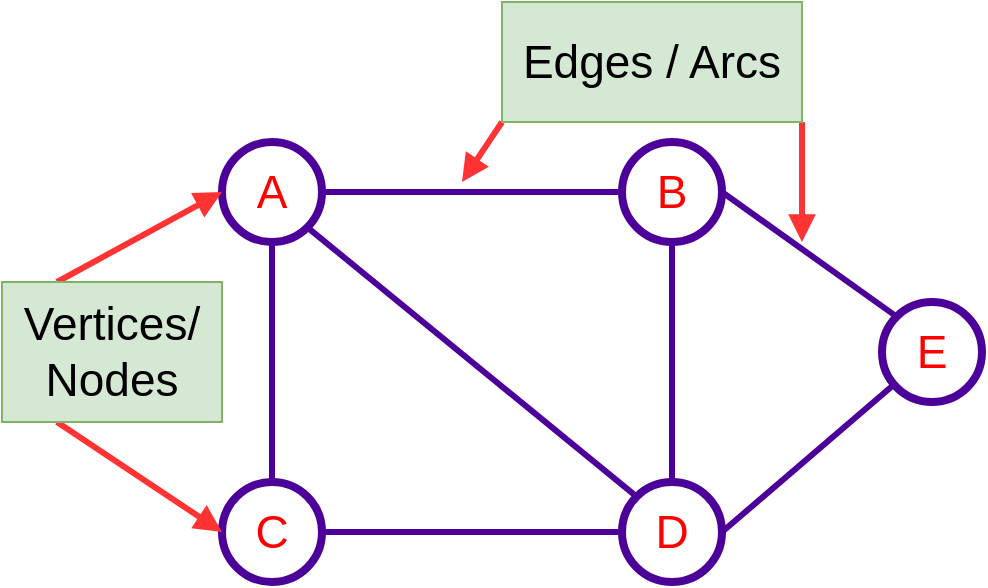<mxfile version="16.0.2" type="device" pages="21"><diagram id="OOTkts9HaZRfOpPfKaWT" name="sampleGraph"><mxGraphModel dx="677" dy="412" grid="1" gridSize="10" guides="1" tooltips="1" connect="1" arrows="1" fold="1" page="1" pageScale="1" pageWidth="827" pageHeight="1169" math="0" shadow="0"><root><mxCell id="0"/><mxCell id="1" parent="0"/><mxCell id="hBxtv064DFOlDR-Z5yaY-6" style="rounded=0;orthogonalLoop=1;jettySize=auto;html=1;exitX=1;exitY=0.5;exitDx=0;exitDy=0;entryX=0;entryY=0.5;entryDx=0;entryDy=0;fontSize=23;fontColor=#FF0000;endArrow=none;endFill=0;strokeWidth=3;strokeColor=#4C0099;" edge="1" parent="1" source="hBxtv064DFOlDR-Z5yaY-1" target="hBxtv064DFOlDR-Z5yaY-2"><mxGeometry relative="1" as="geometry"/></mxCell><mxCell id="hBxtv064DFOlDR-Z5yaY-8" style="edgeStyle=none;rounded=0;orthogonalLoop=1;jettySize=auto;html=1;exitX=0.5;exitY=1;exitDx=0;exitDy=0;fontSize=23;fontColor=#FF0000;endArrow=none;endFill=0;strokeColor=#4C0099;strokeWidth=3;" edge="1" parent="1" source="hBxtv064DFOlDR-Z5yaY-1" target="hBxtv064DFOlDR-Z5yaY-5"><mxGeometry relative="1" as="geometry"/></mxCell><mxCell id="hBxtv064DFOlDR-Z5yaY-11" style="edgeStyle=none;rounded=0;orthogonalLoop=1;jettySize=auto;html=1;exitX=1;exitY=1;exitDx=0;exitDy=0;entryX=0;entryY=0;entryDx=0;entryDy=0;fontSize=23;fontColor=#FF0000;endArrow=none;endFill=0;strokeColor=#4C0099;strokeWidth=3;" edge="1" parent="1" source="hBxtv064DFOlDR-Z5yaY-1" target="hBxtv064DFOlDR-Z5yaY-4"><mxGeometry relative="1" as="geometry"/></mxCell><mxCell id="hBxtv064DFOlDR-Z5yaY-1" value="A" style="ellipse;whiteSpace=wrap;html=1;aspect=fixed;fontSize=23;fontColor=#FF0000;strokeColor=#4C0099;strokeWidth=4;" vertex="1" parent="1"><mxGeometry x="150" y="160" width="50" height="50" as="geometry"/></mxCell><mxCell id="hBxtv064DFOlDR-Z5yaY-7" style="rounded=0;orthogonalLoop=1;jettySize=auto;html=1;exitX=1;exitY=0.5;exitDx=0;exitDy=0;entryX=0;entryY=0;entryDx=0;entryDy=0;fontSize=23;fontColor=#FF0000;endArrow=none;endFill=0;strokeColor=#4C0099;strokeWidth=3;" edge="1" parent="1" source="hBxtv064DFOlDR-Z5yaY-2" target="hBxtv064DFOlDR-Z5yaY-3"><mxGeometry relative="1" as="geometry"/></mxCell><mxCell id="hBxtv064DFOlDR-Z5yaY-12" style="edgeStyle=none;rounded=0;orthogonalLoop=1;jettySize=auto;html=1;exitX=0.5;exitY=1;exitDx=0;exitDy=0;entryX=0.5;entryY=0;entryDx=0;entryDy=0;fontSize=23;fontColor=#FF0000;endArrow=none;endFill=0;strokeColor=#4C0099;strokeWidth=3;" edge="1" parent="1" source="hBxtv064DFOlDR-Z5yaY-2" target="hBxtv064DFOlDR-Z5yaY-4"><mxGeometry relative="1" as="geometry"/></mxCell><mxCell id="hBxtv064DFOlDR-Z5yaY-2" value="B" style="ellipse;whiteSpace=wrap;html=1;aspect=fixed;fontSize=23;fontColor=#FF0000;strokeColor=#4C0099;strokeWidth=4;" vertex="1" parent="1"><mxGeometry x="350" y="160" width="50" height="50" as="geometry"/></mxCell><mxCell id="hBxtv064DFOlDR-Z5yaY-3" value="E" style="ellipse;whiteSpace=wrap;html=1;aspect=fixed;fontSize=23;fontColor=#FF0000;strokeColor=#4C0099;strokeWidth=4;" vertex="1" parent="1"><mxGeometry x="480" y="240" width="50" height="50" as="geometry"/></mxCell><mxCell id="hBxtv064DFOlDR-Z5yaY-10" style="edgeStyle=none;rounded=0;orthogonalLoop=1;jettySize=auto;html=1;exitX=1;exitY=0.5;exitDx=0;exitDy=0;fontSize=23;fontColor=#FF0000;endArrow=none;endFill=0;strokeColor=#4C0099;strokeWidth=3;" edge="1" parent="1" source="hBxtv064DFOlDR-Z5yaY-4" target="hBxtv064DFOlDR-Z5yaY-3"><mxGeometry relative="1" as="geometry"/></mxCell><mxCell id="hBxtv064DFOlDR-Z5yaY-4" value="D" style="ellipse;whiteSpace=wrap;html=1;aspect=fixed;fontSize=23;fontColor=#FF0000;strokeColor=#4C0099;strokeWidth=4;" vertex="1" parent="1"><mxGeometry x="350" y="330" width="50" height="50" as="geometry"/></mxCell><mxCell id="hBxtv064DFOlDR-Z5yaY-9" style="edgeStyle=none;rounded=0;orthogonalLoop=1;jettySize=auto;html=1;exitX=1;exitY=0.5;exitDx=0;exitDy=0;entryX=0;entryY=0.5;entryDx=0;entryDy=0;fontSize=23;fontColor=#FF0000;endArrow=none;endFill=0;strokeColor=#4C0099;strokeWidth=3;" edge="1" parent="1" source="hBxtv064DFOlDR-Z5yaY-5" target="hBxtv064DFOlDR-Z5yaY-4"><mxGeometry relative="1" as="geometry"/></mxCell><mxCell id="hBxtv064DFOlDR-Z5yaY-5" value="C" style="ellipse;whiteSpace=wrap;html=1;aspect=fixed;fontSize=23;fontColor=#FF0000;strokeColor=#4C0099;strokeWidth=4;" vertex="1" parent="1"><mxGeometry x="150" y="330" width="50" height="50" as="geometry"/></mxCell><mxCell id="hBxtv064DFOlDR-Z5yaY-14" style="edgeStyle=none;rounded=0;orthogonalLoop=1;jettySize=auto;html=1;exitX=0.25;exitY=0;exitDx=0;exitDy=0;entryX=0;entryY=0.5;entryDx=0;entryDy=0;fontSize=23;fontColor=#FF0000;endArrow=block;endFill=1;strokeColor=#FF3333;strokeWidth=3;" edge="1" parent="1" source="hBxtv064DFOlDR-Z5yaY-13" target="hBxtv064DFOlDR-Z5yaY-1"><mxGeometry relative="1" as="geometry"/></mxCell><mxCell id="hBxtv064DFOlDR-Z5yaY-15" style="edgeStyle=none;rounded=0;orthogonalLoop=1;jettySize=auto;html=1;exitX=0.25;exitY=1;exitDx=0;exitDy=0;entryX=0;entryY=0.5;entryDx=0;entryDy=0;fontSize=23;fontColor=#FF0000;endArrow=block;endFill=1;strokeColor=#FF3333;strokeWidth=3;" edge="1" parent="1" source="hBxtv064DFOlDR-Z5yaY-13" target="hBxtv064DFOlDR-Z5yaY-5"><mxGeometry relative="1" as="geometry"/></mxCell><mxCell id="hBxtv064DFOlDR-Z5yaY-13" value="Vertices/&lt;br&gt;Nodes" style="text;html=1;strokeColor=#82b366;fillColor=#d5e8d4;align=center;verticalAlign=middle;whiteSpace=wrap;rounded=0;fontSize=23;" vertex="1" parent="1"><mxGeometry x="40" y="230" width="110" height="70" as="geometry"/></mxCell><mxCell id="hBxtv064DFOlDR-Z5yaY-17" style="edgeStyle=none;rounded=0;orthogonalLoop=1;jettySize=auto;html=1;exitX=1;exitY=1;exitDx=0;exitDy=0;fontSize=23;fontColor=#FF0000;endArrow=block;endFill=1;strokeColor=#FF3333;strokeWidth=3;" edge="1" parent="1" source="hBxtv064DFOlDR-Z5yaY-16"><mxGeometry relative="1" as="geometry"><mxPoint x="440" y="210" as="targetPoint"/></mxGeometry></mxCell><mxCell id="hBxtv064DFOlDR-Z5yaY-18" style="edgeStyle=none;rounded=0;orthogonalLoop=1;jettySize=auto;html=1;exitX=0;exitY=1;exitDx=0;exitDy=0;fontSize=23;fontColor=#FF0000;endArrow=block;endFill=1;strokeColor=#FF3333;strokeWidth=3;" edge="1" parent="1" source="hBxtv064DFOlDR-Z5yaY-16"><mxGeometry relative="1" as="geometry"><mxPoint x="270" y="180" as="targetPoint"/></mxGeometry></mxCell><mxCell id="hBxtv064DFOlDR-Z5yaY-16" value="Edges / Arcs" style="text;html=1;strokeColor=#82b366;fillColor=#d5e8d4;align=center;verticalAlign=middle;whiteSpace=wrap;rounded=0;fontSize=23;" vertex="1" parent="1"><mxGeometry x="290" y="90" width="150" height="60" as="geometry"/></mxCell></root></mxGraphModel></diagram><diagram id="ROlx69Utc2rFNfz1CA5B" name="edgeTypes"><mxGraphModel dx="677" dy="412" grid="1" gridSize="10" guides="1" tooltips="1" connect="1" arrows="1" fold="1" page="1" pageScale="1" pageWidth="827" pageHeight="1169" math="0" shadow="0"><root><mxCell id="AankTkVV0gyD0OEhwsHV-0"/><mxCell id="AankTkVV0gyD0OEhwsHV-1" parent="AankTkVV0gyD0OEhwsHV-0"/><mxCell id="W5fh6WPdkjUhwZ17DmRx-0" style="rounded=0;orthogonalLoop=1;jettySize=auto;html=1;exitX=1;exitY=0.5;exitDx=0;exitDy=0;entryX=0;entryY=0.5;entryDx=0;entryDy=0;fontSize=23;fontColor=#FF0000;endArrow=none;endFill=0;strokeWidth=3;strokeColor=#EA6B66;" edge="1" parent="AankTkVV0gyD0OEhwsHV-1" source="W5fh6WPdkjUhwZ17DmRx-3" target="W5fh6WPdkjUhwZ17DmRx-6"><mxGeometry relative="1" as="geometry"/></mxCell><mxCell id="W5fh6WPdkjUhwZ17DmRx-1" style="edgeStyle=none;rounded=0;orthogonalLoop=1;jettySize=auto;html=1;exitX=0.5;exitY=1;exitDx=0;exitDy=0;fontSize=23;fontColor=#FF0000;endArrow=block;endFill=1;strokeColor=#0000FF;strokeWidth=3;" edge="1" parent="AankTkVV0gyD0OEhwsHV-1" source="W5fh6WPdkjUhwZ17DmRx-3" target="W5fh6WPdkjUhwZ17DmRx-11"><mxGeometry relative="1" as="geometry"/></mxCell><mxCell id="W5fh6WPdkjUhwZ17DmRx-2" style="edgeStyle=none;rounded=0;orthogonalLoop=1;jettySize=auto;html=1;exitX=1;exitY=1;exitDx=0;exitDy=0;entryX=0;entryY=0;entryDx=0;entryDy=0;fontSize=23;fontColor=#FF0000;endArrow=none;endFill=0;strokeColor=#CC0000;strokeWidth=3;" edge="1" parent="AankTkVV0gyD0OEhwsHV-1" source="W5fh6WPdkjUhwZ17DmRx-3" target="W5fh6WPdkjUhwZ17DmRx-9"><mxGeometry relative="1" as="geometry"/></mxCell><mxCell id="W5fh6WPdkjUhwZ17DmRx-23" value="50" style="edgeLabel;html=1;align=center;verticalAlign=middle;resizable=0;points=[];fontSize=23;fontColor=#FF0000;" vertex="1" connectable="0" parent="W5fh6WPdkjUhwZ17DmRx-2"><mxGeometry x="-0.617" y="-1" relative="1" as="geometry"><mxPoint x="26" y="36" as="offset"/></mxGeometry></mxCell><mxCell id="W5fh6WPdkjUhwZ17DmRx-3" value="A" style="ellipse;whiteSpace=wrap;html=1;aspect=fixed;fontSize=23;fontColor=#FF0000;strokeColor=#4C0099;strokeWidth=4;" vertex="1" parent="AankTkVV0gyD0OEhwsHV-1"><mxGeometry x="150" y="160" width="50" height="50" as="geometry"/></mxCell><mxCell id="W5fh6WPdkjUhwZ17DmRx-4" style="rounded=0;orthogonalLoop=1;jettySize=auto;html=1;exitX=1;exitY=0.5;exitDx=0;exitDy=0;entryX=0;entryY=0;entryDx=0;entryDy=0;fontSize=23;fontColor=#FF0000;endArrow=block;endFill=1;strokeColor=#4D9900;strokeWidth=3;" edge="1" parent="AankTkVV0gyD0OEhwsHV-1" source="W5fh6WPdkjUhwZ17DmRx-6" target="W5fh6WPdkjUhwZ17DmRx-7"><mxGeometry relative="1" as="geometry"/></mxCell><mxCell id="W5fh6WPdkjUhwZ17DmRx-5" style="edgeStyle=none;rounded=0;orthogonalLoop=1;jettySize=auto;html=1;exitX=0.5;exitY=1;exitDx=0;exitDy=0;entryX=0.5;entryY=0;entryDx=0;entryDy=0;fontSize=23;fontColor=#FF0000;endArrow=block;endFill=1;strokeColor=#4D9900;strokeWidth=3;" edge="1" parent="AankTkVV0gyD0OEhwsHV-1" source="W5fh6WPdkjUhwZ17DmRx-6" target="W5fh6WPdkjUhwZ17DmRx-9"><mxGeometry relative="1" as="geometry"/></mxCell><mxCell id="W5fh6WPdkjUhwZ17DmRx-6" value="B" style="ellipse;whiteSpace=wrap;html=1;aspect=fixed;fontSize=23;fontColor=#FF0000;strokeColor=#4C0099;strokeWidth=4;" vertex="1" parent="AankTkVV0gyD0OEhwsHV-1"><mxGeometry x="350" y="160" width="50" height="50" as="geometry"/></mxCell><mxCell id="W5fh6WPdkjUhwZ17DmRx-7" value="E" style="ellipse;whiteSpace=wrap;html=1;aspect=fixed;fontSize=23;fontColor=#FF0000;strokeColor=#4C0099;strokeWidth=4;" vertex="1" parent="AankTkVV0gyD0OEhwsHV-1"><mxGeometry x="480" y="240" width="50" height="50" as="geometry"/></mxCell><mxCell id="W5fh6WPdkjUhwZ17DmRx-8" style="edgeStyle=none;rounded=0;orthogonalLoop=1;jettySize=auto;html=1;exitX=1;exitY=0.5;exitDx=0;exitDy=0;fontSize=23;fontColor=#FF0000;endArrow=none;endFill=0;strokeColor=#4C0099;strokeWidth=3;" edge="1" parent="AankTkVV0gyD0OEhwsHV-1" source="W5fh6WPdkjUhwZ17DmRx-9" target="W5fh6WPdkjUhwZ17DmRx-7"><mxGeometry relative="1" as="geometry"/></mxCell><mxCell id="W5fh6WPdkjUhwZ17DmRx-9" value="D" style="ellipse;whiteSpace=wrap;html=1;aspect=fixed;fontSize=23;fontColor=#FF0000;strokeColor=#4C0099;strokeWidth=4;" vertex="1" parent="AankTkVV0gyD0OEhwsHV-1"><mxGeometry x="350" y="330" width="50" height="50" as="geometry"/></mxCell><mxCell id="W5fh6WPdkjUhwZ17DmRx-10" style="edgeStyle=none;rounded=0;orthogonalLoop=1;jettySize=auto;html=1;exitX=1;exitY=0.5;exitDx=0;exitDy=0;entryX=0;entryY=0.5;entryDx=0;entryDy=0;fontSize=23;fontColor=#FF0000;endArrow=none;endFill=0;strokeColor=#4C0099;strokeWidth=3;" edge="1" parent="AankTkVV0gyD0OEhwsHV-1" source="W5fh6WPdkjUhwZ17DmRx-11" target="W5fh6WPdkjUhwZ17DmRx-9"><mxGeometry relative="1" as="geometry"/></mxCell><mxCell id="W5fh6WPdkjUhwZ17DmRx-11" value="C" style="ellipse;whiteSpace=wrap;html=1;aspect=fixed;fontSize=23;fontColor=#FF0000;strokeColor=#4C0099;strokeWidth=4;" vertex="1" parent="AankTkVV0gyD0OEhwsHV-1"><mxGeometry x="150" y="330" width="50" height="50" as="geometry"/></mxCell><mxCell id="W5fh6WPdkjUhwZ17DmRx-16" style="edgeStyle=none;rounded=0;orthogonalLoop=1;jettySize=auto;html=1;exitX=0.5;exitY=1;exitDx=0;exitDy=0;fontSize=23;fontColor=#FF0000;endArrow=block;endFill=1;strokeColor=#FF3333;strokeWidth=3;" edge="1" parent="AankTkVV0gyD0OEhwsHV-1" source="W5fh6WPdkjUhwZ17DmRx-17"><mxGeometry relative="1" as="geometry"><mxPoint x="270" y="180" as="targetPoint"/></mxGeometry></mxCell><mxCell id="W5fh6WPdkjUhwZ17DmRx-18" style="edgeStyle=none;rounded=0;orthogonalLoop=1;jettySize=auto;html=1;exitX=0.75;exitY=1;exitDx=0;exitDy=0;fontSize=23;fontColor=#FF0000;endArrow=block;endFill=1;strokeColor=#FF3333;strokeWidth=3;" edge="1" parent="AankTkVV0gyD0OEhwsHV-1" source="W5fh6WPdkjUhwZ17DmRx-17"><mxGeometry relative="1" as="geometry"><mxPoint x="290" y="280" as="targetPoint"/></mxGeometry></mxCell><mxCell id="W5fh6WPdkjUhwZ17DmRx-17" value="Undirected Edge" style="text;html=1;strokeColor=#82b366;fillColor=#d5e8d4;align=center;verticalAlign=middle;whiteSpace=wrap;rounded=0;fontSize=23;" vertex="1" parent="AankTkVV0gyD0OEhwsHV-1"><mxGeometry x="250" y="70" width="150" height="60" as="geometry"/></mxCell><mxCell id="W5fh6WPdkjUhwZ17DmRx-20" style="edgeStyle=none;rounded=0;orthogonalLoop=1;jettySize=auto;html=1;exitX=0.25;exitY=1;exitDx=0;exitDy=0;fontSize=23;fontColor=#FF0000;endArrow=block;endFill=1;strokeColor=#FF3333;strokeWidth=3;" edge="1" parent="AankTkVV0gyD0OEhwsHV-1" source="W5fh6WPdkjUhwZ17DmRx-19"><mxGeometry relative="1" as="geometry"><mxPoint x="430" y="200" as="targetPoint"/></mxGeometry></mxCell><mxCell id="W5fh6WPdkjUhwZ17DmRx-21" style="edgeStyle=none;rounded=0;orthogonalLoop=1;jettySize=auto;html=1;exitX=0.5;exitY=1;exitDx=0;exitDy=0;fontSize=23;fontColor=#FF0000;endArrow=block;endFill=1;strokeColor=#FF3333;strokeWidth=3;" edge="1" parent="AankTkVV0gyD0OEhwsHV-1" source="W5fh6WPdkjUhwZ17DmRx-19"><mxGeometry relative="1" as="geometry"><mxPoint x="380" y="290" as="targetPoint"/></mxGeometry></mxCell><mxCell id="W5fh6WPdkjUhwZ17DmRx-19" value="Directed Edge" style="text;html=1;strokeColor=#b85450;fillColor=#f8cecc;align=center;verticalAlign=middle;whiteSpace=wrap;rounded=0;fontSize=23;" vertex="1" parent="AankTkVV0gyD0OEhwsHV-1"><mxGeometry x="430" y="90" width="150" height="60" as="geometry"/></mxCell><mxCell id="W5fh6WPdkjUhwZ17DmRx-25" style="edgeStyle=none;rounded=0;orthogonalLoop=1;jettySize=auto;html=1;exitX=0.75;exitY=1;exitDx=0;exitDy=0;fontSize=23;fontColor=#FF0000;endArrow=block;endFill=1;strokeColor=#FF3333;strokeWidth=3;" edge="1" parent="AankTkVV0gyD0OEhwsHV-1" source="W5fh6WPdkjUhwZ17DmRx-22"><mxGeometry relative="1" as="geometry"><mxPoint x="250" y="240" as="targetPoint"/></mxGeometry></mxCell><mxCell id="W5fh6WPdkjUhwZ17DmRx-26" style="edgeStyle=none;rounded=0;orthogonalLoop=1;jettySize=auto;html=1;exitX=0.25;exitY=1;exitDx=0;exitDy=0;fontSize=23;fontColor=#FF0000;endArrow=block;endFill=1;strokeColor=#FF3333;strokeWidth=3;" edge="1" parent="AankTkVV0gyD0OEhwsHV-1" source="W5fh6WPdkjUhwZ17DmRx-22"><mxGeometry relative="1" as="geometry"><mxPoint x="170" y="260" as="targetPoint"/></mxGeometry></mxCell><mxCell id="W5fh6WPdkjUhwZ17DmRx-22" value="Weighted Edge" style="text;html=1;strokeColor=#d79b00;fillColor=#ffe6cc;align=center;verticalAlign=middle;whiteSpace=wrap;rounded=0;fontSize=23;" vertex="1" parent="AankTkVV0gyD0OEhwsHV-1"><mxGeometry x="80" y="80" width="150" height="60" as="geometry"/></mxCell><mxCell id="W5fh6WPdkjUhwZ17DmRx-24" value="50" style="edgeLabel;html=1;align=center;verticalAlign=middle;resizable=0;points=[];fontSize=23;fontColor=#FF0000;" vertex="1" connectable="0" parent="AankTkVV0gyD0OEhwsHV-1"><mxGeometry x="259.746" y="275.377" as="geometry"><mxPoint x="-80" y="16" as="offset"/></mxGeometry></mxCell></root></mxGraphModel></diagram><diagram id="TECP2cn1V-LjCloVSGd1" name="undirected"><mxGraphModel dx="1422" dy="865" grid="1" gridSize="10" guides="1" tooltips="1" connect="1" arrows="1" fold="1" page="1" pageScale="1" pageWidth="827" pageHeight="1169" math="0" shadow="0"><root><mxCell id="mD5H2HXjzNb-zlzc10K7-0"/><mxCell id="mD5H2HXjzNb-zlzc10K7-1" parent="mD5H2HXjzNb-zlzc10K7-0"/><mxCell id="mD5H2HXjzNb-zlzc10K7-2" style="rounded=0;orthogonalLoop=1;jettySize=auto;html=1;exitX=1;exitY=0.5;exitDx=0;exitDy=0;entryX=0;entryY=0.5;entryDx=0;entryDy=0;fontSize=23;fontColor=#FF0000;endArrow=none;endFill=0;strokeWidth=3;strokeColor=#4C0099;" edge="1" parent="mD5H2HXjzNb-zlzc10K7-1" source="mD5H2HXjzNb-zlzc10K7-5" target="mD5H2HXjzNb-zlzc10K7-8"><mxGeometry relative="1" as="geometry"/></mxCell><mxCell id="mD5H2HXjzNb-zlzc10K7-3" style="edgeStyle=none;rounded=0;orthogonalLoop=1;jettySize=auto;html=1;exitX=0.5;exitY=1;exitDx=0;exitDy=0;fontSize=23;fontColor=#FF0000;endArrow=none;endFill=0;strokeColor=#4C0099;strokeWidth=3;" edge="1" parent="mD5H2HXjzNb-zlzc10K7-1" source="mD5H2HXjzNb-zlzc10K7-5" target="mD5H2HXjzNb-zlzc10K7-13"><mxGeometry relative="1" as="geometry"/></mxCell><mxCell id="mD5H2HXjzNb-zlzc10K7-4" style="edgeStyle=none;rounded=0;orthogonalLoop=1;jettySize=auto;html=1;exitX=1;exitY=1;exitDx=0;exitDy=0;entryX=0;entryY=0;entryDx=0;entryDy=0;fontSize=23;fontColor=#FF0000;endArrow=none;endFill=0;strokeColor=#4C0099;strokeWidth=3;" edge="1" parent="mD5H2HXjzNb-zlzc10K7-1" source="mD5H2HXjzNb-zlzc10K7-5" target="mD5H2HXjzNb-zlzc10K7-11"><mxGeometry relative="1" as="geometry"/></mxCell><mxCell id="mD5H2HXjzNb-zlzc10K7-5" value="A" style="ellipse;whiteSpace=wrap;html=1;aspect=fixed;fontSize=23;fontColor=#FF0000;strokeColor=#4C0099;strokeWidth=4;" vertex="1" parent="mD5H2HXjzNb-zlzc10K7-1"><mxGeometry x="150" y="160" width="50" height="50" as="geometry"/></mxCell><mxCell id="mD5H2HXjzNb-zlzc10K7-6" style="rounded=0;orthogonalLoop=1;jettySize=auto;html=1;exitX=1;exitY=0.5;exitDx=0;exitDy=0;entryX=0;entryY=0;entryDx=0;entryDy=0;fontSize=23;fontColor=#FF0000;endArrow=none;endFill=0;strokeColor=#4C0099;strokeWidth=3;" edge="1" parent="mD5H2HXjzNb-zlzc10K7-1" source="mD5H2HXjzNb-zlzc10K7-8" target="mD5H2HXjzNb-zlzc10K7-9"><mxGeometry relative="1" as="geometry"/></mxCell><mxCell id="mD5H2HXjzNb-zlzc10K7-7" style="edgeStyle=none;rounded=0;orthogonalLoop=1;jettySize=auto;html=1;exitX=0.5;exitY=1;exitDx=0;exitDy=0;entryX=0.5;entryY=0;entryDx=0;entryDy=0;fontSize=23;fontColor=#FF0000;endArrow=none;endFill=0;strokeColor=#4C0099;strokeWidth=3;" edge="1" parent="mD5H2HXjzNb-zlzc10K7-1" source="mD5H2HXjzNb-zlzc10K7-8" target="mD5H2HXjzNb-zlzc10K7-11"><mxGeometry relative="1" as="geometry"/></mxCell><mxCell id="mD5H2HXjzNb-zlzc10K7-8" value="B" style="ellipse;whiteSpace=wrap;html=1;aspect=fixed;fontSize=23;fontColor=#FF0000;strokeColor=#4C0099;strokeWidth=4;" vertex="1" parent="mD5H2HXjzNb-zlzc10K7-1"><mxGeometry x="350" y="160" width="50" height="50" as="geometry"/></mxCell><mxCell id="mD5H2HXjzNb-zlzc10K7-9" value="E" style="ellipse;whiteSpace=wrap;html=1;aspect=fixed;fontSize=23;fontColor=#FF0000;strokeColor=#4C0099;strokeWidth=4;" vertex="1" parent="mD5H2HXjzNb-zlzc10K7-1"><mxGeometry x="480" y="240" width="50" height="50" as="geometry"/></mxCell><mxCell id="mD5H2HXjzNb-zlzc10K7-10" style="edgeStyle=none;rounded=0;orthogonalLoop=1;jettySize=auto;html=1;exitX=1;exitY=0.5;exitDx=0;exitDy=0;fontSize=23;fontColor=#FF0000;endArrow=none;endFill=0;strokeColor=#4C0099;strokeWidth=3;" edge="1" parent="mD5H2HXjzNb-zlzc10K7-1" source="mD5H2HXjzNb-zlzc10K7-11" target="mD5H2HXjzNb-zlzc10K7-9"><mxGeometry relative="1" as="geometry"/></mxCell><mxCell id="mD5H2HXjzNb-zlzc10K7-11" value="D" style="ellipse;whiteSpace=wrap;html=1;aspect=fixed;fontSize=23;fontColor=#FF0000;strokeColor=#4C0099;strokeWidth=4;" vertex="1" parent="mD5H2HXjzNb-zlzc10K7-1"><mxGeometry x="350" y="330" width="50" height="50" as="geometry"/></mxCell><mxCell id="mD5H2HXjzNb-zlzc10K7-12" style="edgeStyle=none;rounded=0;orthogonalLoop=1;jettySize=auto;html=1;exitX=1;exitY=0.5;exitDx=0;exitDy=0;entryX=0;entryY=0.5;entryDx=0;entryDy=0;fontSize=23;fontColor=#FF0000;endArrow=none;endFill=0;strokeColor=#4C0099;strokeWidth=3;" edge="1" parent="mD5H2HXjzNb-zlzc10K7-1" source="mD5H2HXjzNb-zlzc10K7-13" target="mD5H2HXjzNb-zlzc10K7-11"><mxGeometry relative="1" as="geometry"/></mxCell><mxCell id="mD5H2HXjzNb-zlzc10K7-13" value="C" style="ellipse;whiteSpace=wrap;html=1;aspect=fixed;fontSize=23;fontColor=#FF0000;strokeColor=#4C0099;strokeWidth=4;" vertex="1" parent="mD5H2HXjzNb-zlzc10K7-1"><mxGeometry x="150" y="330" width="50" height="50" as="geometry"/></mxCell></root></mxGraphModel></diagram><diagram id="9GWSMaVhsp7i7QrLuJ2J" name="directedgraph"><mxGraphModel dx="1422" dy="865" grid="1" gridSize="10" guides="1" tooltips="1" connect="1" arrows="1" fold="1" page="1" pageScale="1" pageWidth="827" pageHeight="1169" math="0" shadow="0"><root><mxCell id="WBDgdrls0qMdJxYsMNMJ-0"/><mxCell id="WBDgdrls0qMdJxYsMNMJ-1" parent="WBDgdrls0qMdJxYsMNMJ-0"/><mxCell id="WBDgdrls0qMdJxYsMNMJ-2" style="rounded=0;orthogonalLoop=1;jettySize=auto;html=1;exitX=1;exitY=0.5;exitDx=0;exitDy=0;entryX=0;entryY=0.5;entryDx=0;entryDy=0;fontSize=23;fontColor=#FF0000;endArrow=block;endFill=1;strokeWidth=3;strokeColor=#4C0099;" edge="1" parent="WBDgdrls0qMdJxYsMNMJ-1" source="WBDgdrls0qMdJxYsMNMJ-6" target="WBDgdrls0qMdJxYsMNMJ-9"><mxGeometry relative="1" as="geometry"/></mxCell><mxCell id="WBDgdrls0qMdJxYsMNMJ-3" style="edgeStyle=none;rounded=0;orthogonalLoop=1;jettySize=auto;html=1;exitX=0.5;exitY=1;exitDx=0;exitDy=0;fontSize=23;fontColor=#FF0000;endArrow=none;endFill=0;strokeColor=#4C0099;strokeWidth=3;startArrow=block;startFill=1;" edge="1" parent="WBDgdrls0qMdJxYsMNMJ-1" source="WBDgdrls0qMdJxYsMNMJ-6" target="WBDgdrls0qMdJxYsMNMJ-14"><mxGeometry relative="1" as="geometry"/></mxCell><mxCell id="WBDgdrls0qMdJxYsMNMJ-4" style="edgeStyle=none;rounded=0;orthogonalLoop=1;jettySize=auto;html=1;exitX=1;exitY=1;exitDx=0;exitDy=0;entryX=0;entryY=0;entryDx=0;entryDy=0;fontSize=23;fontColor=#FF0000;endArrow=block;endFill=1;strokeColor=#4C0099;strokeWidth=3;" edge="1" parent="WBDgdrls0qMdJxYsMNMJ-1" source="WBDgdrls0qMdJxYsMNMJ-6" target="WBDgdrls0qMdJxYsMNMJ-12"><mxGeometry relative="1" as="geometry"/></mxCell><mxCell id="WBDgdrls0qMdJxYsMNMJ-6" value="A" style="ellipse;whiteSpace=wrap;html=1;aspect=fixed;fontSize=23;fontColor=#FF0000;strokeColor=#4C0099;strokeWidth=4;" vertex="1" parent="WBDgdrls0qMdJxYsMNMJ-1"><mxGeometry x="150" y="160" width="50" height="50" as="geometry"/></mxCell><mxCell id="WBDgdrls0qMdJxYsMNMJ-7" style="rounded=0;orthogonalLoop=1;jettySize=auto;html=1;exitX=1;exitY=0.5;exitDx=0;exitDy=0;entryX=0;entryY=0;entryDx=0;entryDy=0;fontSize=23;fontColor=#FF0000;endArrow=none;endFill=0;strokeColor=#4C0099;strokeWidth=3;startArrow=classic;startFill=1;" edge="1" parent="WBDgdrls0qMdJxYsMNMJ-1" source="WBDgdrls0qMdJxYsMNMJ-9" target="WBDgdrls0qMdJxYsMNMJ-10"><mxGeometry relative="1" as="geometry"/></mxCell><mxCell id="WBDgdrls0qMdJxYsMNMJ-8" style="edgeStyle=none;rounded=0;orthogonalLoop=1;jettySize=auto;html=1;exitX=0.5;exitY=1;exitDx=0;exitDy=0;entryX=0.5;entryY=0;entryDx=0;entryDy=0;fontSize=23;fontColor=#FF0000;endArrow=block;endFill=1;strokeColor=#4C0099;strokeWidth=3;" edge="1" parent="WBDgdrls0qMdJxYsMNMJ-1" source="WBDgdrls0qMdJxYsMNMJ-9" target="WBDgdrls0qMdJxYsMNMJ-12"><mxGeometry relative="1" as="geometry"/></mxCell><mxCell id="WBDgdrls0qMdJxYsMNMJ-9" value="B" style="ellipse;whiteSpace=wrap;html=1;aspect=fixed;fontSize=23;fontColor=#FF0000;strokeColor=#4C0099;strokeWidth=4;" vertex="1" parent="WBDgdrls0qMdJxYsMNMJ-1"><mxGeometry x="350" y="160" width="50" height="50" as="geometry"/></mxCell><mxCell id="WBDgdrls0qMdJxYsMNMJ-10" value="E" style="ellipse;whiteSpace=wrap;html=1;aspect=fixed;fontSize=23;fontColor=#FF0000;strokeColor=#4C0099;strokeWidth=4;" vertex="1" parent="WBDgdrls0qMdJxYsMNMJ-1"><mxGeometry x="480" y="240" width="50" height="50" as="geometry"/></mxCell><mxCell id="WBDgdrls0qMdJxYsMNMJ-11" style="edgeStyle=none;rounded=0;orthogonalLoop=1;jettySize=auto;html=1;exitX=1;exitY=0.5;exitDx=0;exitDy=0;fontSize=23;fontColor=#FF0000;endArrow=block;endFill=1;strokeColor=#4C0099;strokeWidth=3;" edge="1" parent="WBDgdrls0qMdJxYsMNMJ-1" source="WBDgdrls0qMdJxYsMNMJ-12" target="WBDgdrls0qMdJxYsMNMJ-10"><mxGeometry relative="1" as="geometry"/></mxCell><mxCell id="WBDgdrls0qMdJxYsMNMJ-12" value="D" style="ellipse;whiteSpace=wrap;html=1;aspect=fixed;fontSize=23;fontColor=#FF0000;strokeColor=#4C0099;strokeWidth=4;" vertex="1" parent="WBDgdrls0qMdJxYsMNMJ-1"><mxGeometry x="350" y="330" width="50" height="50" as="geometry"/></mxCell><mxCell id="WBDgdrls0qMdJxYsMNMJ-13" style="edgeStyle=none;rounded=0;orthogonalLoop=1;jettySize=auto;html=1;exitX=1;exitY=0.5;exitDx=0;exitDy=0;entryX=0;entryY=0.5;entryDx=0;entryDy=0;fontSize=23;fontColor=#FF0000;endArrow=none;endFill=0;strokeColor=#4C0099;strokeWidth=3;startArrow=block;startFill=1;" edge="1" parent="WBDgdrls0qMdJxYsMNMJ-1" source="WBDgdrls0qMdJxYsMNMJ-14" target="WBDgdrls0qMdJxYsMNMJ-12"><mxGeometry relative="1" as="geometry"/></mxCell><mxCell id="WBDgdrls0qMdJxYsMNMJ-14" value="C" style="ellipse;whiteSpace=wrap;html=1;aspect=fixed;fontSize=23;fontColor=#FF0000;strokeColor=#4C0099;strokeWidth=4;" vertex="1" parent="WBDgdrls0qMdJxYsMNMJ-1"><mxGeometry x="150" y="330" width="50" height="50" as="geometry"/></mxCell></root></mxGraphModel></diagram><diagram id="br_UZxxQfq3YsYsDZoiZ" name="mixedgraph"><mxGraphModel dx="1422" dy="865" grid="1" gridSize="10" guides="1" tooltips="1" connect="1" arrows="1" fold="1" page="1" pageScale="1" pageWidth="827" pageHeight="1169" math="0" shadow="0"><root><mxCell id="lqrz-hiD6pfQlj5SdMUj-0"/><mxCell id="lqrz-hiD6pfQlj5SdMUj-1" parent="lqrz-hiD6pfQlj5SdMUj-0"/><mxCell id="lqrz-hiD6pfQlj5SdMUj-2" style="rounded=0;orthogonalLoop=1;jettySize=auto;html=1;exitX=1;exitY=0.5;exitDx=0;exitDy=0;entryX=0;entryY=0.5;entryDx=0;entryDy=0;fontSize=23;fontColor=#FF0000;endArrow=none;endFill=0;strokeWidth=3;strokeColor=#4C0099;" edge="1" parent="lqrz-hiD6pfQlj5SdMUj-1" source="lqrz-hiD6pfQlj5SdMUj-5" target="lqrz-hiD6pfQlj5SdMUj-8"><mxGeometry relative="1" as="geometry"/></mxCell><mxCell id="lqrz-hiD6pfQlj5SdMUj-3" style="edgeStyle=none;rounded=0;orthogonalLoop=1;jettySize=auto;html=1;exitX=0.5;exitY=1;exitDx=0;exitDy=0;fontSize=23;fontColor=#FF0000;endArrow=block;endFill=1;strokeColor=#4C0099;strokeWidth=3;" edge="1" parent="lqrz-hiD6pfQlj5SdMUj-1" source="lqrz-hiD6pfQlj5SdMUj-5" target="lqrz-hiD6pfQlj5SdMUj-13"><mxGeometry relative="1" as="geometry"/></mxCell><mxCell id="lqrz-hiD6pfQlj5SdMUj-4" style="edgeStyle=none;rounded=0;orthogonalLoop=1;jettySize=auto;html=1;exitX=1;exitY=1;exitDx=0;exitDy=0;entryX=0;entryY=0;entryDx=0;entryDy=0;fontSize=23;fontColor=#FF0000;endArrow=none;endFill=0;strokeColor=#4C0099;strokeWidth=3;" edge="1" parent="lqrz-hiD6pfQlj5SdMUj-1" source="lqrz-hiD6pfQlj5SdMUj-5" target="lqrz-hiD6pfQlj5SdMUj-11"><mxGeometry relative="1" as="geometry"/></mxCell><mxCell id="lqrz-hiD6pfQlj5SdMUj-5" value="A" style="ellipse;whiteSpace=wrap;html=1;aspect=fixed;fontSize=23;fontColor=#FF0000;strokeColor=#4C0099;strokeWidth=4;" vertex="1" parent="lqrz-hiD6pfQlj5SdMUj-1"><mxGeometry x="150" y="160" width="50" height="50" as="geometry"/></mxCell><mxCell id="lqrz-hiD6pfQlj5SdMUj-6" style="rounded=0;orthogonalLoop=1;jettySize=auto;html=1;exitX=1;exitY=0.5;exitDx=0;exitDy=0;entryX=0;entryY=0;entryDx=0;entryDy=0;fontSize=23;fontColor=#FF0000;endArrow=none;endFill=0;strokeColor=#4C0099;strokeWidth=3;" edge="1" parent="lqrz-hiD6pfQlj5SdMUj-1" source="lqrz-hiD6pfQlj5SdMUj-8" target="lqrz-hiD6pfQlj5SdMUj-9"><mxGeometry relative="1" as="geometry"/></mxCell><mxCell id="lqrz-hiD6pfQlj5SdMUj-7" style="edgeStyle=none;rounded=0;orthogonalLoop=1;jettySize=auto;html=1;exitX=0.5;exitY=1;exitDx=0;exitDy=0;entryX=0.5;entryY=0;entryDx=0;entryDy=0;fontSize=23;fontColor=#FF0000;endArrow=none;endFill=0;strokeColor=#4C0099;strokeWidth=3;" edge="1" parent="lqrz-hiD6pfQlj5SdMUj-1" source="lqrz-hiD6pfQlj5SdMUj-8" target="lqrz-hiD6pfQlj5SdMUj-11"><mxGeometry relative="1" as="geometry"/></mxCell><mxCell id="lqrz-hiD6pfQlj5SdMUj-8" value="B" style="ellipse;whiteSpace=wrap;html=1;aspect=fixed;fontSize=23;fontColor=#FF0000;strokeColor=#4C0099;strokeWidth=4;" vertex="1" parent="lqrz-hiD6pfQlj5SdMUj-1"><mxGeometry x="350" y="160" width="50" height="50" as="geometry"/></mxCell><mxCell id="lqrz-hiD6pfQlj5SdMUj-9" value="E" style="ellipse;whiteSpace=wrap;html=1;aspect=fixed;fontSize=23;fontColor=#FF0000;strokeColor=#4C0099;strokeWidth=4;" vertex="1" parent="lqrz-hiD6pfQlj5SdMUj-1"><mxGeometry x="480" y="240" width="50" height="50" as="geometry"/></mxCell><mxCell id="lqrz-hiD6pfQlj5SdMUj-10" style="edgeStyle=none;rounded=0;orthogonalLoop=1;jettySize=auto;html=1;exitX=1;exitY=0.5;exitDx=0;exitDy=0;fontSize=23;fontColor=#FF0000;endArrow=block;endFill=1;strokeColor=#4C0099;strokeWidth=3;" edge="1" parent="lqrz-hiD6pfQlj5SdMUj-1" source="lqrz-hiD6pfQlj5SdMUj-11" target="lqrz-hiD6pfQlj5SdMUj-9"><mxGeometry relative="1" as="geometry"/></mxCell><mxCell id="lqrz-hiD6pfQlj5SdMUj-11" value="D" style="ellipse;whiteSpace=wrap;html=1;aspect=fixed;fontSize=23;fontColor=#FF0000;strokeColor=#4C0099;strokeWidth=4;" vertex="1" parent="lqrz-hiD6pfQlj5SdMUj-1"><mxGeometry x="350" y="330" width="50" height="50" as="geometry"/></mxCell><mxCell id="lqrz-hiD6pfQlj5SdMUj-12" style="edgeStyle=none;rounded=0;orthogonalLoop=1;jettySize=auto;html=1;exitX=1;exitY=0.5;exitDx=0;exitDy=0;entryX=0;entryY=0.5;entryDx=0;entryDy=0;fontSize=23;fontColor=#FF0000;endArrow=block;endFill=1;strokeColor=#4C0099;strokeWidth=3;" edge="1" parent="lqrz-hiD6pfQlj5SdMUj-1" source="lqrz-hiD6pfQlj5SdMUj-13" target="lqrz-hiD6pfQlj5SdMUj-11"><mxGeometry relative="1" as="geometry"/></mxCell><mxCell id="lqrz-hiD6pfQlj5SdMUj-13" value="C" style="ellipse;whiteSpace=wrap;html=1;aspect=fixed;fontSize=23;fontColor=#FF0000;strokeColor=#4C0099;strokeWidth=4;" vertex="1" parent="lqrz-hiD6pfQlj5SdMUj-1"><mxGeometry x="150" y="330" width="50" height="50" as="geometry"/></mxCell></root></mxGraphModel></diagram><diagram id="Sv4kNUnXZrqU5ejCSBVw" name="endvertices"><mxGraphModel dx="981" dy="597" grid="1" gridSize="10" guides="1" tooltips="1" connect="1" arrows="1" fold="1" page="1" pageScale="1" pageWidth="827" pageHeight="1169" math="0" shadow="0"><root><mxCell id="hOWbkj7claBraTJeQUVs-0"/><mxCell id="hOWbkj7claBraTJeQUVs-1" parent="hOWbkj7claBraTJeQUVs-0"/><mxCell id="hOWbkj7claBraTJeQUVs-2" style="rounded=0;orthogonalLoop=1;jettySize=auto;html=1;exitX=1;exitY=0.5;exitDx=0;exitDy=0;entryX=0;entryY=0.5;entryDx=0;entryDy=0;fontSize=23;fontColor=#FF0000;endArrow=none;endFill=0;strokeWidth=3;strokeColor=#4C0099;" edge="1" parent="hOWbkj7claBraTJeQUVs-1" source="hOWbkj7claBraTJeQUVs-5" target="hOWbkj7claBraTJeQUVs-8"><mxGeometry relative="1" as="geometry"/></mxCell><mxCell id="hOWbkj7claBraTJeQUVs-5" value="A" style="ellipse;whiteSpace=wrap;html=1;aspect=fixed;fontSize=23;strokeColor=#A50040;strokeWidth=4;fillColor=#d80073;fontColor=#ffffff;" vertex="1" parent="hOWbkj7claBraTJeQUVs-1"><mxGeometry x="230" y="210" width="50" height="50" as="geometry"/></mxCell><mxCell id="hOWbkj7claBraTJeQUVs-6" style="rounded=0;orthogonalLoop=1;jettySize=auto;html=1;entryX=0;entryY=0.5;entryDx=0;entryDy=0;fontSize=23;fontColor=#FF0000;endArrow=none;endFill=0;strokeColor=#4C0099;strokeWidth=3;" edge="1" parent="hOWbkj7claBraTJeQUVs-1" source="hOWbkj7claBraTJeQUVs-8" target="V4TigOZ1IZq2c_Q945yi-0"><mxGeometry relative="1" as="geometry"><mxPoint x="375" y="200" as="sourcePoint"/></mxGeometry></mxCell><mxCell id="hOWbkj7claBraTJeQUVs-7" style="edgeStyle=none;rounded=0;orthogonalLoop=1;jettySize=auto;html=1;exitX=0.5;exitY=1;exitDx=0;exitDy=0;entryX=0.5;entryY=0;entryDx=0;entryDy=0;fontSize=23;fontColor=#FF0000;endArrow=none;endFill=0;strokeColor=#4C0099;strokeWidth=3;" edge="1" parent="hOWbkj7claBraTJeQUVs-1" source="hOWbkj7claBraTJeQUVs-8" target="hOWbkj7claBraTJeQUVs-11"><mxGeometry relative="1" as="geometry"/></mxCell><mxCell id="V4TigOZ1IZq2c_Q945yi-2" style="edgeStyle=none;rounded=0;orthogonalLoop=1;jettySize=auto;html=1;exitX=0.5;exitY=0;exitDx=0;exitDy=0;fontSize=23;fontColor=#FF0000;startArrow=none;startFill=0;endArrow=none;endFill=0;strokeColor=#4C0099;strokeWidth=3;" edge="1" parent="hOWbkj7claBraTJeQUVs-1" source="hOWbkj7claBraTJeQUVs-8" target="V4TigOZ1IZq2c_Q945yi-1"><mxGeometry relative="1" as="geometry"/></mxCell><mxCell id="hOWbkj7claBraTJeQUVs-8" value="B" style="ellipse;whiteSpace=wrap;html=1;aspect=fixed;fontSize=23;fontColor=#FF0000;strokeColor=#4C0099;strokeWidth=4;" vertex="1" parent="hOWbkj7claBraTJeQUVs-1"><mxGeometry x="350" y="210" width="50" height="50" as="geometry"/></mxCell><mxCell id="hOWbkj7claBraTJeQUVs-9" value="E" style="ellipse;whiteSpace=wrap;html=1;aspect=fixed;fontSize=23;strokeColor=#A50040;strokeWidth=4;fillColor=#d80073;fontColor=#ffffff;" vertex="1" parent="hOWbkj7claBraTJeQUVs-1"><mxGeometry x="470" y="330" width="50" height="50" as="geometry"/></mxCell><mxCell id="hOWbkj7claBraTJeQUVs-10" style="edgeStyle=none;rounded=0;orthogonalLoop=1;jettySize=auto;html=1;exitX=1;exitY=0.5;exitDx=0;exitDy=0;fontSize=23;fontColor=#FF0000;endArrow=none;endFill=0;strokeColor=#4C0099;strokeWidth=3;" edge="1" parent="hOWbkj7claBraTJeQUVs-1" source="hOWbkj7claBraTJeQUVs-11" target="hOWbkj7claBraTJeQUVs-9"><mxGeometry relative="1" as="geometry"/></mxCell><mxCell id="hOWbkj7claBraTJeQUVs-11" value="D" style="ellipse;whiteSpace=wrap;html=1;aspect=fixed;fontSize=23;fontColor=#FF0000;strokeColor=#4C0099;strokeWidth=4;" vertex="1" parent="hOWbkj7claBraTJeQUVs-1"><mxGeometry x="350" y="330" width="50" height="50" as="geometry"/></mxCell><mxCell id="hOWbkj7claBraTJeQUVs-12" style="edgeStyle=none;rounded=0;orthogonalLoop=1;jettySize=auto;html=1;exitX=1;exitY=0.5;exitDx=0;exitDy=0;entryX=0;entryY=0.5;entryDx=0;entryDy=0;fontSize=23;fontColor=#FF0000;endArrow=none;endFill=0;strokeColor=#4C0099;strokeWidth=3;" edge="1" parent="hOWbkj7claBraTJeQUVs-1" source="hOWbkj7claBraTJeQUVs-13" target="hOWbkj7claBraTJeQUVs-11"><mxGeometry relative="1" as="geometry"/></mxCell><mxCell id="hOWbkj7claBraTJeQUVs-13" value="C" style="ellipse;whiteSpace=wrap;html=1;aspect=fixed;fontSize=23;strokeColor=#A50040;strokeWidth=4;fillColor=#d80073;fontColor=#ffffff;" vertex="1" parent="hOWbkj7claBraTJeQUVs-1"><mxGeometry x="230" y="330" width="50" height="50" as="geometry"/></mxCell><mxCell id="V4TigOZ1IZq2c_Q945yi-0" value="E" style="ellipse;whiteSpace=wrap;html=1;aspect=fixed;fontSize=23;strokeColor=#A50040;strokeWidth=4;fillColor=#d80073;fontColor=#ffffff;" vertex="1" parent="hOWbkj7claBraTJeQUVs-1"><mxGeometry x="470" y="210" width="50" height="50" as="geometry"/></mxCell><mxCell id="V4TigOZ1IZq2c_Q945yi-1" value="E" style="ellipse;whiteSpace=wrap;html=1;aspect=fixed;fontSize=23;strokeColor=#A50040;strokeWidth=4;fillColor=#d80073;fontColor=#ffffff;" vertex="1" parent="hOWbkj7claBraTJeQUVs-1"><mxGeometry x="350" y="120" width="50" height="50" as="geometry"/></mxCell><mxCell id="8JrmdasAu2SY8PUi-6qG-1" style="edgeStyle=none;rounded=0;orthogonalLoop=1;jettySize=auto;html=1;exitX=1;exitY=0.5;exitDx=0;exitDy=0;entryX=0;entryY=0.5;entryDx=0;entryDy=0;fontSize=23;fontColor=#FF0000;startArrow=none;startFill=0;endArrow=block;endFill=1;strokeColor=#0000FF;strokeWidth=3;" edge="1" parent="hOWbkj7claBraTJeQUVs-1" source="8JrmdasAu2SY8PUi-6qG-0" target="V4TigOZ1IZq2c_Q945yi-1"><mxGeometry relative="1" as="geometry"/></mxCell><mxCell id="8JrmdasAu2SY8PUi-6qG-2" style="edgeStyle=none;rounded=0;orthogonalLoop=1;jettySize=auto;html=1;exitX=0.5;exitY=1;exitDx=0;exitDy=0;fontSize=23;fontColor=#FF0000;startArrow=none;startFill=0;endArrow=block;endFill=1;strokeColor=#0000FF;strokeWidth=3;" edge="1" parent="hOWbkj7claBraTJeQUVs-1" source="8JrmdasAu2SY8PUi-6qG-0" target="hOWbkj7claBraTJeQUVs-5"><mxGeometry relative="1" as="geometry"/></mxCell><mxCell id="8JrmdasAu2SY8PUi-6qG-3" style="edgeStyle=none;rounded=0;orthogonalLoop=1;jettySize=auto;html=1;exitX=0.25;exitY=1;exitDx=0;exitDy=0;fontSize=23;fontColor=#FF0000;startArrow=none;startFill=0;endArrow=block;endFill=1;strokeColor=#0000FF;strokeWidth=3;" edge="1" parent="hOWbkj7claBraTJeQUVs-1" source="8JrmdasAu2SY8PUi-6qG-0" target="hOWbkj7claBraTJeQUVs-13"><mxGeometry relative="1" as="geometry"/></mxCell><mxCell id="8JrmdasAu2SY8PUi-6qG-4" style="edgeStyle=none;rounded=0;orthogonalLoop=1;jettySize=auto;html=1;exitX=1;exitY=0.75;exitDx=0;exitDy=0;entryX=0.042;entryY=0.191;entryDx=0;entryDy=0;entryPerimeter=0;fontSize=23;fontColor=#FF0000;startArrow=none;startFill=0;endArrow=block;endFill=1;strokeColor=#0000FF;strokeWidth=3;" edge="1" parent="hOWbkj7claBraTJeQUVs-1" source="8JrmdasAu2SY8PUi-6qG-0" target="V4TigOZ1IZq2c_Q945yi-0"><mxGeometry relative="1" as="geometry"/></mxCell><mxCell id="8JrmdasAu2SY8PUi-6qG-5" style="edgeStyle=none;rounded=0;orthogonalLoop=1;jettySize=auto;html=1;exitX=0.75;exitY=1;exitDx=0;exitDy=0;entryX=0;entryY=0;entryDx=0;entryDy=0;fontSize=23;fontColor=#FF0000;startArrow=none;startFill=0;endArrow=block;endFill=1;strokeColor=#0000FF;strokeWidth=3;" edge="1" parent="hOWbkj7claBraTJeQUVs-1" source="8JrmdasAu2SY8PUi-6qG-0" target="hOWbkj7claBraTJeQUVs-9"><mxGeometry relative="1" as="geometry"/></mxCell><mxCell id="8JrmdasAu2SY8PUi-6qG-0" value="End&lt;br&gt;Vertices" style="text;html=1;strokeColor=#82b366;fillColor=#d5e8d4;align=center;verticalAlign=middle;whiteSpace=wrap;rounded=0;fontSize=23;" vertex="1" parent="hOWbkj7claBraTJeQUVs-1"><mxGeometry x="150" y="115" width="150" height="60" as="geometry"/></mxCell></root></mxGraphModel></diagram><diagram id="QabbiVVo4XtIR-sq5TEm" name="originDestination"><mxGraphModel dx="981" dy="597" grid="1" gridSize="10" guides="1" tooltips="1" connect="1" arrows="1" fold="1" page="1" pageScale="1" pageWidth="827" pageHeight="1169" math="0" shadow="0"><root><mxCell id="Vv_-y4hJXEghTwXAYyVs-0"/><mxCell id="Vv_-y4hJXEghTwXAYyVs-1" parent="Vv_-y4hJXEghTwXAYyVs-0"/><mxCell id="szoYfG-X9doBQOU_acOA-0" style="rounded=0;orthogonalLoop=1;jettySize=auto;html=1;exitX=1;exitY=0.5;exitDx=0;exitDy=0;entryX=0;entryY=0.5;entryDx=0;entryDy=0;fontSize=23;fontColor=#FF0000;endArrow=block;endFill=1;strokeWidth=5;strokeColor=#005700;fillColor=#008a00;" edge="1" parent="Vv_-y4hJXEghTwXAYyVs-1" source="szoYfG-X9doBQOU_acOA-3" target="szoYfG-X9doBQOU_acOA-6"><mxGeometry relative="1" as="geometry"/></mxCell><mxCell id="szoYfG-X9doBQOU_acOA-1" style="edgeStyle=none;rounded=0;orthogonalLoop=1;jettySize=auto;html=1;exitX=0.5;exitY=1;exitDx=0;exitDy=0;fontSize=23;fontColor=#FF0000;endArrow=block;endFill=1;strokeColor=#4C0099;strokeWidth=3;" edge="1" parent="Vv_-y4hJXEghTwXAYyVs-1" source="szoYfG-X9doBQOU_acOA-3" target="szoYfG-X9doBQOU_acOA-11"><mxGeometry relative="1" as="geometry"/></mxCell><mxCell id="szoYfG-X9doBQOU_acOA-2" style="edgeStyle=none;rounded=0;orthogonalLoop=1;jettySize=auto;html=1;exitX=1;exitY=1;exitDx=0;exitDy=0;entryX=0;entryY=0;entryDx=0;entryDy=0;fontSize=23;fontColor=#FF0000;endArrow=none;endFill=0;strokeColor=#4C0099;strokeWidth=3;" edge="1" parent="Vv_-y4hJXEghTwXAYyVs-1" source="szoYfG-X9doBQOU_acOA-3" target="szoYfG-X9doBQOU_acOA-9"><mxGeometry relative="1" as="geometry"/></mxCell><mxCell id="szoYfG-X9doBQOU_acOA-3" value="A" style="ellipse;whiteSpace=wrap;html=1;aspect=fixed;fontSize=23;fontColor=#ffffff;strokeColor=#A50040;strokeWidth=4;fillColor=#d80073;" vertex="1" parent="Vv_-y4hJXEghTwXAYyVs-1"><mxGeometry x="150" y="160" width="50" height="50" as="geometry"/></mxCell><mxCell id="szoYfG-X9doBQOU_acOA-4" style="rounded=0;orthogonalLoop=1;jettySize=auto;html=1;exitX=1;exitY=0.5;exitDx=0;exitDy=0;entryX=0;entryY=0;entryDx=0;entryDy=0;fontSize=23;fontColor=#FF0000;endArrow=none;endFill=0;strokeColor=#4C0099;strokeWidth=3;" edge="1" parent="Vv_-y4hJXEghTwXAYyVs-1" source="szoYfG-X9doBQOU_acOA-6" target="szoYfG-X9doBQOU_acOA-7"><mxGeometry relative="1" as="geometry"/></mxCell><mxCell id="szoYfG-X9doBQOU_acOA-5" style="edgeStyle=none;rounded=0;orthogonalLoop=1;jettySize=auto;html=1;exitX=0.5;exitY=1;exitDx=0;exitDy=0;entryX=0.5;entryY=0;entryDx=0;entryDy=0;fontSize=23;fontColor=#FF0000;endArrow=none;endFill=0;strokeColor=#4C0099;strokeWidth=3;" edge="1" parent="Vv_-y4hJXEghTwXAYyVs-1" source="szoYfG-X9doBQOU_acOA-6" target="szoYfG-X9doBQOU_acOA-9"><mxGeometry relative="1" as="geometry"/></mxCell><mxCell id="szoYfG-X9doBQOU_acOA-6" value="B" style="ellipse;whiteSpace=wrap;html=1;aspect=fixed;fontSize=23;fontColor=#ffffff;strokeColor=#006EAF;strokeWidth=4;fillColor=#1ba1e2;" vertex="1" parent="Vv_-y4hJXEghTwXAYyVs-1"><mxGeometry x="350" y="160" width="50" height="50" as="geometry"/></mxCell><mxCell id="szoYfG-X9doBQOU_acOA-7" value="E" style="ellipse;whiteSpace=wrap;html=1;aspect=fixed;fontSize=23;fontColor=#FF0000;strokeColor=#4C0099;strokeWidth=4;" vertex="1" parent="Vv_-y4hJXEghTwXAYyVs-1"><mxGeometry x="480" y="240" width="50" height="50" as="geometry"/></mxCell><mxCell id="szoYfG-X9doBQOU_acOA-8" style="edgeStyle=none;rounded=0;orthogonalLoop=1;jettySize=auto;html=1;exitX=1;exitY=0.5;exitDx=0;exitDy=0;fontSize=23;fontColor=#FF0000;endArrow=block;endFill=1;strokeColor=#4C0099;strokeWidth=3;" edge="1" parent="Vv_-y4hJXEghTwXAYyVs-1" source="szoYfG-X9doBQOU_acOA-9" target="szoYfG-X9doBQOU_acOA-7"><mxGeometry relative="1" as="geometry"/></mxCell><mxCell id="szoYfG-X9doBQOU_acOA-9" value="D" style="ellipse;whiteSpace=wrap;html=1;aspect=fixed;fontSize=23;fontColor=#FF0000;strokeColor=#4C0099;strokeWidth=4;" vertex="1" parent="Vv_-y4hJXEghTwXAYyVs-1"><mxGeometry x="350" y="330" width="50" height="50" as="geometry"/></mxCell><mxCell id="szoYfG-X9doBQOU_acOA-10" style="edgeStyle=none;rounded=0;orthogonalLoop=1;jettySize=auto;html=1;exitX=1;exitY=0.5;exitDx=0;exitDy=0;entryX=0;entryY=0.5;entryDx=0;entryDy=0;fontSize=23;fontColor=#FF0000;endArrow=block;endFill=1;strokeColor=#4C0099;strokeWidth=3;" edge="1" parent="Vv_-y4hJXEghTwXAYyVs-1" source="szoYfG-X9doBQOU_acOA-11" target="szoYfG-X9doBQOU_acOA-9"><mxGeometry relative="1" as="geometry"/></mxCell><mxCell id="szoYfG-X9doBQOU_acOA-11" value="C" style="ellipse;whiteSpace=wrap;html=1;aspect=fixed;fontSize=23;fontColor=#FF0000;strokeColor=#4C0099;strokeWidth=4;" vertex="1" parent="Vv_-y4hJXEghTwXAYyVs-1"><mxGeometry x="150" y="330" width="50" height="50" as="geometry"/></mxCell><mxCell id="Ui6FzYRDpddNdC4qaLdF-3" style="edgeStyle=none;rounded=0;orthogonalLoop=1;jettySize=auto;html=1;exitX=0;exitY=1;exitDx=0;exitDy=0;entryX=0;entryY=0.5;entryDx=0;entryDy=0;fontSize=23;fontColor=#FF0000;startArrow=none;startFill=0;endArrow=block;endFill=1;strokeColor=#0000FF;strokeWidth=5;" edge="1" parent="Vv_-y4hJXEghTwXAYyVs-1" source="Ui6FzYRDpddNdC4qaLdF-0" target="szoYfG-X9doBQOU_acOA-3"><mxGeometry relative="1" as="geometry"/></mxCell><mxCell id="Ui6FzYRDpddNdC4qaLdF-0" value="Origin" style="text;html=1;strokeColor=#82b366;fillColor=#d5e8d4;align=center;verticalAlign=middle;whiteSpace=wrap;rounded=0;fontSize=23;" vertex="1" parent="Vv_-y4hJXEghTwXAYyVs-1"><mxGeometry x="100" y="90" width="150" height="60" as="geometry"/></mxCell><mxCell id="Ui6FzYRDpddNdC4qaLdF-4" style="edgeStyle=none;rounded=0;orthogonalLoop=1;jettySize=auto;html=1;exitX=1;exitY=1;exitDx=0;exitDy=0;entryX=0.939;entryY=0.308;entryDx=0;entryDy=0;entryPerimeter=0;fontSize=23;fontColor=#FF0000;startArrow=none;startFill=0;endArrow=block;endFill=1;strokeColor=#0000FF;strokeWidth=5;" edge="1" parent="Vv_-y4hJXEghTwXAYyVs-1" source="Ui6FzYRDpddNdC4qaLdF-1" target="szoYfG-X9doBQOU_acOA-6"><mxGeometry relative="1" as="geometry"/></mxCell><mxCell id="Ui6FzYRDpddNdC4qaLdF-1" value="Destination" style="text;html=1;strokeColor=#82b366;fillColor=#d5e8d4;align=center;verticalAlign=middle;whiteSpace=wrap;rounded=0;fontSize=23;" vertex="1" parent="Vv_-y4hJXEghTwXAYyVs-1"><mxGeometry x="300" y="90" width="150" height="60" as="geometry"/></mxCell></root></mxGraphModel></diagram><diagram id="KX9zfpbcKpS7ClLp48Is" name="adjacent"><mxGraphModel dx="1422" dy="865" grid="1" gridSize="10" guides="1" tooltips="1" connect="1" arrows="1" fold="1" page="1" pageScale="1" pageWidth="827" pageHeight="1169" math="0" shadow="0"><root><mxCell id="f6IJ9G55StVUGuGvo0Pc-0"/><mxCell id="f6IJ9G55StVUGuGvo0Pc-1" parent="f6IJ9G55StVUGuGvo0Pc-0"/><mxCell id="18dM0dSo4-U_MitCLNqc-0" style="rounded=0;orthogonalLoop=1;jettySize=auto;html=1;exitX=1;exitY=0.5;exitDx=0;exitDy=0;entryX=0;entryY=0.5;entryDx=0;entryDy=0;fontSize=23;fontColor=#FF0000;endArrow=block;endFill=1;strokeWidth=5;strokeColor=#FF3333;fillColor=#d80073;" edge="1" parent="f6IJ9G55StVUGuGvo0Pc-1" source="18dM0dSo4-U_MitCLNqc-3" target="18dM0dSo4-U_MitCLNqc-6"><mxGeometry relative="1" as="geometry"/></mxCell><mxCell id="18dM0dSo4-U_MitCLNqc-1" style="edgeStyle=none;rounded=0;orthogonalLoop=1;jettySize=auto;html=1;exitX=0.5;exitY=1;exitDx=0;exitDy=0;fontSize=23;fontColor=#FF0000;endArrow=block;endFill=1;strokeColor=#4C0099;strokeWidth=3;" edge="1" parent="f6IJ9G55StVUGuGvo0Pc-1" source="18dM0dSo4-U_MitCLNqc-3" target="18dM0dSo4-U_MitCLNqc-11"><mxGeometry relative="1" as="geometry"/></mxCell><mxCell id="18dM0dSo4-U_MitCLNqc-2" style="edgeStyle=none;rounded=0;orthogonalLoop=1;jettySize=auto;html=1;exitX=1;exitY=1;exitDx=0;exitDy=0;entryX=0;entryY=0;entryDx=0;entryDy=0;fontSize=23;fontColor=#FF0000;endArrow=none;endFill=0;strokeColor=#4C0099;strokeWidth=3;" edge="1" parent="f6IJ9G55StVUGuGvo0Pc-1" source="18dM0dSo4-U_MitCLNqc-3" target="18dM0dSo4-U_MitCLNqc-9"><mxGeometry relative="1" as="geometry"/></mxCell><mxCell id="18dM0dSo4-U_MitCLNqc-3" value="A" style="ellipse;whiteSpace=wrap;html=1;aspect=fixed;fontSize=23;strokeColor=#2D7600;strokeWidth=4;fillColor=#60a917;fontColor=#ffffff;" vertex="1" parent="f6IJ9G55StVUGuGvo0Pc-1"><mxGeometry x="150" y="160" width="50" height="50" as="geometry"/></mxCell><mxCell id="18dM0dSo4-U_MitCLNqc-4" style="rounded=0;orthogonalLoop=1;jettySize=auto;html=1;exitX=1;exitY=0.5;exitDx=0;exitDy=0;entryX=0;entryY=0;entryDx=0;entryDy=0;fontSize=23;fontColor=#FF0000;endArrow=none;endFill=0;strokeColor=#4C0099;strokeWidth=3;" edge="1" parent="f6IJ9G55StVUGuGvo0Pc-1" source="18dM0dSo4-U_MitCLNqc-6" target="18dM0dSo4-U_MitCLNqc-7"><mxGeometry relative="1" as="geometry"/></mxCell><mxCell id="18dM0dSo4-U_MitCLNqc-5" style="edgeStyle=none;rounded=0;orthogonalLoop=1;jettySize=auto;html=1;exitX=0.5;exitY=1;exitDx=0;exitDy=0;entryX=0.5;entryY=0;entryDx=0;entryDy=0;fontSize=23;fontColor=#FF0000;endArrow=none;endFill=0;strokeColor=#4C0099;strokeWidth=3;" edge="1" parent="f6IJ9G55StVUGuGvo0Pc-1" source="18dM0dSo4-U_MitCLNqc-6" target="18dM0dSo4-U_MitCLNqc-9"><mxGeometry relative="1" as="geometry"/></mxCell><mxCell id="18dM0dSo4-U_MitCLNqc-6" value="B" style="ellipse;whiteSpace=wrap;html=1;aspect=fixed;fontSize=23;strokeColor=#2D7600;strokeWidth=4;fillColor=#60a917;fontColor=#ffffff;" vertex="1" parent="f6IJ9G55StVUGuGvo0Pc-1"><mxGeometry x="350" y="160" width="50" height="50" as="geometry"/></mxCell><mxCell id="18dM0dSo4-U_MitCLNqc-7" value="E" style="ellipse;whiteSpace=wrap;html=1;aspect=fixed;fontSize=23;fontColor=#ffffff;strokeColor=#A50040;strokeWidth=4;fillColor=#d80073;" vertex="1" parent="f6IJ9G55StVUGuGvo0Pc-1"><mxGeometry x="480" y="220" width="50" height="50" as="geometry"/></mxCell><mxCell id="18dM0dSo4-U_MitCLNqc-8" style="edgeStyle=none;rounded=0;orthogonalLoop=1;jettySize=auto;html=1;exitX=1;exitY=0.5;exitDx=0;exitDy=0;fontSize=23;fontColor=#FF0000;endArrow=block;endFill=1;strokeColor=#4C0099;strokeWidth=3;" edge="1" parent="f6IJ9G55StVUGuGvo0Pc-1" source="18dM0dSo4-U_MitCLNqc-9" target="18dM0dSo4-U_MitCLNqc-7"><mxGeometry relative="1" as="geometry"/></mxCell><mxCell id="18dM0dSo4-U_MitCLNqc-9" value="D" style="ellipse;whiteSpace=wrap;html=1;aspect=fixed;fontSize=23;fontColor=#FF0000;strokeColor=#4C0099;strokeWidth=4;" vertex="1" parent="f6IJ9G55StVUGuGvo0Pc-1"><mxGeometry x="350" y="270" width="50" height="50" as="geometry"/></mxCell><mxCell id="18dM0dSo4-U_MitCLNqc-10" style="edgeStyle=none;rounded=0;orthogonalLoop=1;jettySize=auto;html=1;exitX=1;exitY=0.5;exitDx=0;exitDy=0;entryX=0;entryY=0.5;entryDx=0;entryDy=0;fontSize=23;fontColor=#FF0000;endArrow=block;endFill=1;strokeColor=#4C0099;strokeWidth=3;" edge="1" parent="f6IJ9G55StVUGuGvo0Pc-1" source="18dM0dSo4-U_MitCLNqc-11" target="18dM0dSo4-U_MitCLNqc-9"><mxGeometry relative="1" as="geometry"/></mxCell><mxCell id="18dM0dSo4-U_MitCLNqc-11" value="C" style="ellipse;whiteSpace=wrap;html=1;aspect=fixed;fontSize=23;fontColor=#ffffff;strokeColor=#A50040;strokeWidth=4;fillColor=#d80073;" vertex="1" parent="f6IJ9G55StVUGuGvo0Pc-1"><mxGeometry x="150" y="270" width="50" height="50" as="geometry"/></mxCell><mxCell id="18dM0dSo4-U_MitCLNqc-16" style="edgeStyle=none;rounded=0;orthogonalLoop=1;jettySize=auto;html=1;exitX=0.75;exitY=1;exitDx=0;exitDy=0;entryX=0;entryY=0;entryDx=0;entryDy=0;fontSize=23;fontColor=#FF0000;startArrow=none;startFill=0;endArrow=block;endFill=1;strokeColor=#0000FF;strokeWidth=5;" edge="1" parent="f6IJ9G55StVUGuGvo0Pc-1" source="18dM0dSo4-U_MitCLNqc-15" target="18dM0dSo4-U_MitCLNqc-6"><mxGeometry relative="1" as="geometry"/></mxCell><mxCell id="18dM0dSo4-U_MitCLNqc-17" style="edgeStyle=none;rounded=0;orthogonalLoop=1;jettySize=auto;html=1;exitX=0.25;exitY=1;exitDx=0;exitDy=0;entryX=0.5;entryY=0;entryDx=0;entryDy=0;fontSize=23;fontColor=#FF0000;startArrow=none;startFill=0;endArrow=block;endFill=1;strokeColor=#0000FF;strokeWidth=5;" edge="1" parent="f6IJ9G55StVUGuGvo0Pc-1" source="18dM0dSo4-U_MitCLNqc-15" target="18dM0dSo4-U_MitCLNqc-3"><mxGeometry relative="1" as="geometry"/></mxCell><mxCell id="18dM0dSo4-U_MitCLNqc-15" value="Adjacent" style="text;html=1;strokeColor=#82b366;fillColor=#d5e8d4;align=center;verticalAlign=middle;whiteSpace=wrap;rounded=0;fontSize=23;" vertex="1" parent="f6IJ9G55StVUGuGvo0Pc-1"><mxGeometry x="200" y="50" width="150" height="60" as="geometry"/></mxCell><mxCell id="18dM0dSo4-U_MitCLNqc-19" style="edgeStyle=none;rounded=0;orthogonalLoop=1;jettySize=auto;html=1;exitX=0;exitY=0.5;exitDx=0;exitDy=0;entryX=1;entryY=1;entryDx=0;entryDy=0;fontSize=23;fontColor=#FF0000;startArrow=none;startFill=0;endArrow=block;endFill=1;strokeColor=#0000FF;strokeWidth=5;" edge="1" parent="f6IJ9G55StVUGuGvo0Pc-1" source="18dM0dSo4-U_MitCLNqc-18" target="18dM0dSo4-U_MitCLNqc-11"><mxGeometry relative="1" as="geometry"/></mxCell><mxCell id="18dM0dSo4-U_MitCLNqc-20" style="edgeStyle=none;rounded=0;orthogonalLoop=1;jettySize=auto;html=1;exitX=1;exitY=0;exitDx=0;exitDy=0;entryX=0.5;entryY=1;entryDx=0;entryDy=0;fontSize=23;fontColor=#FF0000;startArrow=none;startFill=0;endArrow=block;endFill=1;strokeColor=#0000FF;strokeWidth=5;" edge="1" parent="f6IJ9G55StVUGuGvo0Pc-1" source="18dM0dSo4-U_MitCLNqc-18" target="18dM0dSo4-U_MitCLNqc-7"><mxGeometry relative="1" as="geometry"/></mxCell><mxCell id="18dM0dSo4-U_MitCLNqc-18" value="Not Adjacent" style="text;html=1;strokeColor=#b85450;fillColor=#f8cecc;align=center;verticalAlign=middle;whiteSpace=wrap;rounded=0;fontSize=23;" vertex="1" parent="f6IJ9G55StVUGuGvo0Pc-1"><mxGeometry x="290" y="340" width="150" height="60" as="geometry"/></mxCell></root></mxGraphModel></diagram><diagram id="R73PFRct5kOuXo8-3cav" name="incident"><mxGraphModel dx="813" dy="494" grid="1" gridSize="10" guides="1" tooltips="1" connect="1" arrows="1" fold="1" page="1" pageScale="1" pageWidth="827" pageHeight="1169" math="0" shadow="0"><root><mxCell id="NvKlwJBmDI1w9DIBerqm-0"/><mxCell id="NvKlwJBmDI1w9DIBerqm-1" parent="NvKlwJBmDI1w9DIBerqm-0"/><mxCell id="K2iZQ_axvrW2nKVHnpNB-0" style="rounded=0;orthogonalLoop=1;jettySize=auto;html=1;exitX=1;exitY=0.5;exitDx=0;exitDy=0;entryX=0;entryY=0.5;entryDx=0;entryDy=0;fontSize=23;fontColor=#FF0000;endArrow=block;endFill=1;strokeWidth=5;strokeColor=#FF3333;fillColor=#d80073;" edge="1" parent="NvKlwJBmDI1w9DIBerqm-1" source="K2iZQ_axvrW2nKVHnpNB-3" target="K2iZQ_axvrW2nKVHnpNB-6"><mxGeometry relative="1" as="geometry"/></mxCell><mxCell id="K2iZQ_axvrW2nKVHnpNB-20" value="e1" style="edgeLabel;html=1;align=center;verticalAlign=middle;resizable=0;points=[];fontSize=23;fontColor=#FF0000;" vertex="1" connectable="0" parent="K2iZQ_axvrW2nKVHnpNB-0"><mxGeometry x="-0.227" relative="1" as="geometry"><mxPoint y="-25" as="offset"/></mxGeometry></mxCell><mxCell id="K2iZQ_axvrW2nKVHnpNB-1" style="edgeStyle=none;rounded=0;orthogonalLoop=1;jettySize=auto;html=1;exitX=0.5;exitY=1;exitDx=0;exitDy=0;fontSize=23;fontColor=#FF0000;endArrow=block;endFill=1;strokeColor=#4C0099;strokeWidth=3;" edge="1" parent="NvKlwJBmDI1w9DIBerqm-1" source="K2iZQ_axvrW2nKVHnpNB-3" target="K2iZQ_axvrW2nKVHnpNB-11"><mxGeometry relative="1" as="geometry"/></mxCell><mxCell id="K2iZQ_axvrW2nKVHnpNB-2" style="edgeStyle=none;rounded=0;orthogonalLoop=1;jettySize=auto;html=1;exitX=1;exitY=1;exitDx=0;exitDy=0;entryX=0;entryY=0;entryDx=0;entryDy=0;fontSize=23;fontColor=#FF0000;endArrow=none;endFill=0;strokeColor=#4C0099;strokeWidth=3;" edge="1" parent="NvKlwJBmDI1w9DIBerqm-1" source="K2iZQ_axvrW2nKVHnpNB-3" target="K2iZQ_axvrW2nKVHnpNB-9"><mxGeometry relative="1" as="geometry"/></mxCell><mxCell id="K2iZQ_axvrW2nKVHnpNB-3" value="A" style="ellipse;whiteSpace=wrap;html=1;aspect=fixed;fontSize=23;strokeColor=#4C0099;strokeWidth=4;fillColor=default;fontColor=#FF0000;" vertex="1" parent="NvKlwJBmDI1w9DIBerqm-1"><mxGeometry x="150" y="160" width="50" height="50" as="geometry"/></mxCell><mxCell id="K2iZQ_axvrW2nKVHnpNB-4" style="rounded=0;orthogonalLoop=1;jettySize=auto;html=1;exitX=1;exitY=0.5;exitDx=0;exitDy=0;entryX=0;entryY=0;entryDx=0;entryDy=0;fontSize=23;fontColor=#FF0000;endArrow=none;endFill=0;strokeColor=#4C0099;strokeWidth=3;" edge="1" parent="NvKlwJBmDI1w9DIBerqm-1" source="K2iZQ_axvrW2nKVHnpNB-6" target="K2iZQ_axvrW2nKVHnpNB-7"><mxGeometry relative="1" as="geometry"/></mxCell><mxCell id="K2iZQ_axvrW2nKVHnpNB-5" style="edgeStyle=none;rounded=0;orthogonalLoop=1;jettySize=auto;html=1;exitX=0.5;exitY=1;exitDx=0;exitDy=0;entryX=0.5;entryY=0;entryDx=0;entryDy=0;fontSize=23;fontColor=#FF0000;endArrow=none;endFill=0;strokeColor=#FF3333;strokeWidth=5;startArrow=classic;startFill=1;fillColor=#d80073;" edge="1" parent="NvKlwJBmDI1w9DIBerqm-1" source="K2iZQ_axvrW2nKVHnpNB-6" target="K2iZQ_axvrW2nKVHnpNB-9"><mxGeometry relative="1" as="geometry"/></mxCell><mxCell id="K2iZQ_axvrW2nKVHnpNB-21" value="e2" style="edgeLabel;html=1;align=center;verticalAlign=middle;resizable=0;points=[];fontSize=23;fontColor=#FF0000;" vertex="1" connectable="0" parent="K2iZQ_axvrW2nKVHnpNB-5"><mxGeometry x="0.13" relative="1" as="geometry"><mxPoint x="25" y="1" as="offset"/></mxGeometry></mxCell><mxCell id="K2iZQ_axvrW2nKVHnpNB-6" value="B" style="ellipse;whiteSpace=wrap;html=1;aspect=fixed;fontSize=23;strokeColor=#2D7600;strokeWidth=4;fillColor=#60a917;fontColor=#ffffff;" vertex="1" parent="NvKlwJBmDI1w9DIBerqm-1"><mxGeometry x="350" y="160" width="50" height="50" as="geometry"/></mxCell><mxCell id="K2iZQ_axvrW2nKVHnpNB-7" value="E" style="ellipse;whiteSpace=wrap;html=1;aspect=fixed;fontSize=23;fontColor=#FF0000;strokeColor=#4C0099;strokeWidth=4;fillColor=default;" vertex="1" parent="NvKlwJBmDI1w9DIBerqm-1"><mxGeometry x="480" y="220" width="50" height="50" as="geometry"/></mxCell><mxCell id="K2iZQ_axvrW2nKVHnpNB-8" style="edgeStyle=none;rounded=0;orthogonalLoop=1;jettySize=auto;html=1;exitX=1;exitY=0.5;exitDx=0;exitDy=0;fontSize=23;fontColor=#FF0000;endArrow=block;endFill=1;strokeColor=#4C0099;strokeWidth=3;" edge="1" parent="NvKlwJBmDI1w9DIBerqm-1" source="K2iZQ_axvrW2nKVHnpNB-9" target="K2iZQ_axvrW2nKVHnpNB-7"><mxGeometry relative="1" as="geometry"/></mxCell><mxCell id="K2iZQ_axvrW2nKVHnpNB-9" value="D" style="ellipse;whiteSpace=wrap;html=1;aspect=fixed;fontSize=23;fontColor=#FF0000;strokeColor=#4C0099;strokeWidth=4;" vertex="1" parent="NvKlwJBmDI1w9DIBerqm-1"><mxGeometry x="350" y="270" width="50" height="50" as="geometry"/></mxCell><mxCell id="K2iZQ_axvrW2nKVHnpNB-10" style="edgeStyle=none;rounded=0;orthogonalLoop=1;jettySize=auto;html=1;exitX=1;exitY=0.5;exitDx=0;exitDy=0;entryX=0;entryY=0.5;entryDx=0;entryDy=0;fontSize=23;fontColor=#FF0000;endArrow=block;endFill=1;strokeColor=#4C0099;strokeWidth=3;" edge="1" parent="NvKlwJBmDI1w9DIBerqm-1" source="K2iZQ_axvrW2nKVHnpNB-11" target="K2iZQ_axvrW2nKVHnpNB-9"><mxGeometry relative="1" as="geometry"/></mxCell><mxCell id="K2iZQ_axvrW2nKVHnpNB-11" value="C" style="ellipse;whiteSpace=wrap;html=1;aspect=fixed;fontSize=23;fontColor=#FF0000;strokeColor=#4C0099;strokeWidth=4;fillColor=default;" vertex="1" parent="NvKlwJBmDI1w9DIBerqm-1"><mxGeometry x="150" y="270" width="50" height="50" as="geometry"/></mxCell><mxCell id="K2iZQ_axvrW2nKVHnpNB-12" style="edgeStyle=none;rounded=0;orthogonalLoop=1;jettySize=auto;html=1;exitX=0;exitY=1;exitDx=0;exitDy=0;fontSize=23;fontColor=#FF0000;startArrow=none;startFill=0;endArrow=classic;endFill=1;strokeColor=#0000FF;strokeWidth=5;" edge="1" parent="NvKlwJBmDI1w9DIBerqm-1" source="K2iZQ_axvrW2nKVHnpNB-14"><mxGeometry relative="1" as="geometry"><mxPoint x="280" y="180" as="targetPoint"/></mxGeometry></mxCell><mxCell id="K2iZQ_axvrW2nKVHnpNB-23" style="edgeStyle=none;rounded=0;orthogonalLoop=1;jettySize=auto;html=1;exitX=0.75;exitY=1;exitDx=0;exitDy=0;fontSize=23;fontColor=#FF0000;startArrow=none;startFill=0;endArrow=classic;endFill=1;strokeColor=#0000FF;strokeWidth=5;" edge="1" parent="NvKlwJBmDI1w9DIBerqm-1" source="K2iZQ_axvrW2nKVHnpNB-14"><mxGeometry relative="1" as="geometry"><mxPoint x="400" y="220" as="targetPoint"/></mxGeometry></mxCell><mxCell id="K2iZQ_axvrW2nKVHnpNB-14" value="Incident to B" style="text;html=1;strokeColor=#82b366;fillColor=#d5e8d4;align=center;verticalAlign=middle;whiteSpace=wrap;rounded=0;fontSize=23;" vertex="1" parent="NvKlwJBmDI1w9DIBerqm-1"><mxGeometry x="290" y="100" width="200" height="50" as="geometry"/></mxCell></root></mxGraphModel></diagram><diagram id="5PXSTKBNnIf4E3iwaHg-" name="outgoingincomingedges"><mxGraphModel dx="569" dy="346" grid="1" gridSize="10" guides="1" tooltips="1" connect="1" arrows="1" fold="1" page="1" pageScale="1" pageWidth="827" pageHeight="1169" math="0" shadow="0"><root><mxCell id="etpVb7eLGAnh7GfH3PWQ-0"/><mxCell id="etpVb7eLGAnh7GfH3PWQ-1" parent="etpVb7eLGAnh7GfH3PWQ-0"/><mxCell id="etpVb7eLGAnh7GfH3PWQ-2" style="rounded=0;orthogonalLoop=1;jettySize=auto;html=1;exitX=1;exitY=0.5;exitDx=0;exitDy=0;entryX=0;entryY=0.5;entryDx=0;entryDy=0;fontSize=23;fontColor=#FF0000;endArrow=none;endFill=0;strokeWidth=3;strokeColor=#4C0099;fillColor=#d80073;" edge="1" parent="etpVb7eLGAnh7GfH3PWQ-1" source="etpVb7eLGAnh7GfH3PWQ-6" target="etpVb7eLGAnh7GfH3PWQ-10"><mxGeometry relative="1" as="geometry"/></mxCell><mxCell id="etpVb7eLGAnh7GfH3PWQ-4" style="edgeStyle=none;rounded=0;orthogonalLoop=1;jettySize=auto;html=1;exitX=0.5;exitY=1;exitDx=0;exitDy=0;fontSize=23;fontColor=#FF0000;endArrow=block;endFill=1;strokeColor=#4C0099;strokeWidth=3;" edge="1" parent="etpVb7eLGAnh7GfH3PWQ-1" source="etpVb7eLGAnh7GfH3PWQ-6" target="etpVb7eLGAnh7GfH3PWQ-15"><mxGeometry relative="1" as="geometry"/></mxCell><mxCell id="etpVb7eLGAnh7GfH3PWQ-5" style="edgeStyle=none;rounded=0;orthogonalLoop=1;jettySize=auto;html=1;exitX=1;exitY=1;exitDx=0;exitDy=0;entryX=0;entryY=0;entryDx=0;entryDy=0;fontSize=23;fontColor=#FF0000;endArrow=classic;endFill=1;strokeColor=#FF0000;strokeWidth=4;" edge="1" parent="etpVb7eLGAnh7GfH3PWQ-1" source="etpVb7eLGAnh7GfH3PWQ-6" target="etpVb7eLGAnh7GfH3PWQ-13"><mxGeometry relative="1" as="geometry"/></mxCell><mxCell id="etpVb7eLGAnh7GfH3PWQ-6" value="A" style="ellipse;whiteSpace=wrap;html=1;aspect=fixed;fontSize=23;strokeColor=#4C0099;strokeWidth=4;fillColor=default;fontColor=#FF0000;" vertex="1" parent="etpVb7eLGAnh7GfH3PWQ-1"><mxGeometry x="150" y="160" width="50" height="50" as="geometry"/></mxCell><mxCell id="etpVb7eLGAnh7GfH3PWQ-7" style="rounded=0;orthogonalLoop=1;jettySize=auto;html=1;exitX=1;exitY=0.5;exitDx=0;exitDy=0;entryX=0;entryY=0;entryDx=0;entryDy=0;fontSize=23;fontColor=#FF0000;endArrow=none;endFill=0;strokeColor=#4C0099;strokeWidth=3;" edge="1" parent="etpVb7eLGAnh7GfH3PWQ-1" source="etpVb7eLGAnh7GfH3PWQ-10" target="etpVb7eLGAnh7GfH3PWQ-11"><mxGeometry relative="1" as="geometry"/></mxCell><mxCell id="etpVb7eLGAnh7GfH3PWQ-8" style="edgeStyle=none;rounded=0;orthogonalLoop=1;jettySize=auto;html=1;exitX=0.5;exitY=1;exitDx=0;exitDy=0;entryX=0.5;entryY=0;entryDx=0;entryDy=0;fontSize=23;fontColor=#FF0000;endArrow=none;endFill=0;strokeColor=#0000FF;strokeWidth=5;startArrow=classic;startFill=1;fillColor=#d80073;" edge="1" parent="etpVb7eLGAnh7GfH3PWQ-1" source="etpVb7eLGAnh7GfH3PWQ-10" target="etpVb7eLGAnh7GfH3PWQ-13"><mxGeometry relative="1" as="geometry"/></mxCell><mxCell id="etpVb7eLGAnh7GfH3PWQ-10" value="B" style="ellipse;whiteSpace=wrap;html=1;aspect=fixed;fontSize=23;strokeColor=#4C0099;strokeWidth=4;fillColor=default;fontColor=#FF0000;" vertex="1" parent="etpVb7eLGAnh7GfH3PWQ-1"><mxGeometry x="350" y="160" width="50" height="50" as="geometry"/></mxCell><mxCell id="etpVb7eLGAnh7GfH3PWQ-11" value="E" style="ellipse;whiteSpace=wrap;html=1;aspect=fixed;fontSize=23;fontColor=#FF0000;strokeColor=#4C0099;strokeWidth=4;fillColor=default;" vertex="1" parent="etpVb7eLGAnh7GfH3PWQ-1"><mxGeometry x="480" y="220" width="50" height="50" as="geometry"/></mxCell><mxCell id="etpVb7eLGAnh7GfH3PWQ-12" style="edgeStyle=none;rounded=0;orthogonalLoop=1;jettySize=auto;html=1;exitX=1;exitY=0.5;exitDx=0;exitDy=0;fontSize=23;fontColor=#FF0000;endArrow=classic;endFill=1;strokeColor=#0000FF;strokeWidth=5;" edge="1" parent="etpVb7eLGAnh7GfH3PWQ-1" source="etpVb7eLGAnh7GfH3PWQ-13" target="etpVb7eLGAnh7GfH3PWQ-11"><mxGeometry relative="1" as="geometry"/></mxCell><mxCell id="etpVb7eLGAnh7GfH3PWQ-13" value="D" style="ellipse;whiteSpace=wrap;html=1;aspect=fixed;fontSize=23;strokeColor=#2D7600;strokeWidth=4;fillColor=#60a917;fontColor=#ffffff;" vertex="1" parent="etpVb7eLGAnh7GfH3PWQ-1"><mxGeometry x="350" y="270" width="50" height="50" as="geometry"/></mxCell><mxCell id="etpVb7eLGAnh7GfH3PWQ-14" style="edgeStyle=none;rounded=0;orthogonalLoop=1;jettySize=auto;html=1;exitX=1;exitY=0.5;exitDx=0;exitDy=0;entryX=0;entryY=0.5;entryDx=0;entryDy=0;fontSize=23;fontColor=#FF0000;endArrow=classic;endFill=1;strokeColor=#FF0000;strokeWidth=4;" edge="1" parent="etpVb7eLGAnh7GfH3PWQ-1" source="etpVb7eLGAnh7GfH3PWQ-15" target="etpVb7eLGAnh7GfH3PWQ-13"><mxGeometry relative="1" as="geometry"/></mxCell><mxCell id="etpVb7eLGAnh7GfH3PWQ-15" value="C" style="ellipse;whiteSpace=wrap;html=1;aspect=fixed;fontSize=23;fontColor=#FF0000;strokeColor=#4C0099;strokeWidth=4;fillColor=default;" vertex="1" parent="etpVb7eLGAnh7GfH3PWQ-1"><mxGeometry x="150" y="270" width="50" height="50" as="geometry"/></mxCell><mxCell id="ABawcIBf3nf_DEJxiFhi-2" style="edgeStyle=none;rounded=0;orthogonalLoop=1;jettySize=auto;html=1;exitX=0.5;exitY=0;exitDx=0;exitDy=0;fontSize=23;fontColor=#FF0000;startArrow=none;startFill=0;endArrow=classic;endFill=1;strokeColor=#4D9900;strokeWidth=4;" edge="1" parent="etpVb7eLGAnh7GfH3PWQ-1" source="ABawcIBf3nf_DEJxiFhi-0"><mxGeometry relative="1" as="geometry"><mxPoint x="290" y="300" as="targetPoint"/></mxGeometry></mxCell><mxCell id="ABawcIBf3nf_DEJxiFhi-3" style="edgeStyle=none;rounded=0;orthogonalLoop=1;jettySize=auto;html=1;exitX=0.25;exitY=0;exitDx=0;exitDy=0;fontSize=23;fontColor=#FF0000;startArrow=none;startFill=0;endArrow=classic;endFill=1;strokeColor=#4D9900;strokeWidth=4;" edge="1" parent="etpVb7eLGAnh7GfH3PWQ-1" source="ABawcIBf3nf_DEJxiFhi-0"><mxGeometry relative="1" as="geometry"><mxPoint x="280" y="250" as="targetPoint"/></mxGeometry></mxCell><mxCell id="ABawcIBf3nf_DEJxiFhi-0" value="Incoming Edges to D" style="text;html=1;strokeColor=#A50040;fillColor=#d80073;align=center;verticalAlign=middle;whiteSpace=wrap;rounded=0;fontSize=23;fontColor=#ffffff;" vertex="1" parent="etpVb7eLGAnh7GfH3PWQ-1"><mxGeometry x="210" y="330" width="150" height="60" as="geometry"/></mxCell><mxCell id="ABawcIBf3nf_DEJxiFhi-4" style="edgeStyle=none;rounded=0;orthogonalLoop=1;jettySize=auto;html=1;exitX=0.25;exitY=0;exitDx=0;exitDy=0;fontSize=23;fontColor=#FF0000;startArrow=none;startFill=0;endArrow=classic;endFill=1;strokeColor=#4D9900;strokeWidth=4;" edge="1" parent="etpVb7eLGAnh7GfH3PWQ-1" source="ABawcIBf3nf_DEJxiFhi-1"><mxGeometry relative="1" as="geometry"><mxPoint x="417.4" y="300" as="targetPoint"/></mxGeometry></mxCell><mxCell id="ABawcIBf3nf_DEJxiFhi-5" style="edgeStyle=none;rounded=0;orthogonalLoop=1;jettySize=auto;html=1;exitX=0.75;exitY=0;exitDx=0;exitDy=0;fontSize=23;fontColor=#FF0000;startArrow=none;startFill=0;endArrow=classic;endFill=1;strokeColor=#4D9900;strokeWidth=4;" edge="1" parent="etpVb7eLGAnh7GfH3PWQ-1" source="ABawcIBf3nf_DEJxiFhi-1"><mxGeometry relative="1" as="geometry"><mxPoint x="390" y="250" as="targetPoint"/></mxGeometry></mxCell><mxCell id="ABawcIBf3nf_DEJxiFhi-1" value="Outgoing Edges from D" style="text;html=1;strokeColor=#006EAF;fillColor=#1ba1e2;align=center;verticalAlign=middle;whiteSpace=wrap;rounded=0;fontSize=23;fontColor=#ffffff;" vertex="1" parent="etpVb7eLGAnh7GfH3PWQ-1"><mxGeometry x="380" y="330" width="150" height="60" as="geometry"/></mxCell></root></mxGraphModel></diagram><diagram id="ZDLR3FHpaB-zez8JzKZq" name="degree"><mxGraphModel dx="1422" dy="865" grid="1" gridSize="10" guides="1" tooltips="1" connect="1" arrows="1" fold="1" page="1" pageScale="1" pageWidth="827" pageHeight="1169" math="0" shadow="0"><root><mxCell id="8ie6KDIIAsJ92p5Aa6or-0"/><mxCell id="8ie6KDIIAsJ92p5Aa6or-1" parent="8ie6KDIIAsJ92p5Aa6or-0"/><mxCell id="8ie6KDIIAsJ92p5Aa6or-2" style="rounded=0;orthogonalLoop=1;jettySize=auto;html=1;exitX=1;exitY=0.5;exitDx=0;exitDy=0;entryX=0;entryY=0.5;entryDx=0;entryDy=0;fontSize=23;fontColor=#FF0000;endArrow=none;endFill=0;strokeWidth=3;strokeColor=#4C0099;fillColor=#d80073;" edge="1" parent="8ie6KDIIAsJ92p5Aa6or-1" source="8ie6KDIIAsJ92p5Aa6or-5" target="8ie6KDIIAsJ92p5Aa6or-8"><mxGeometry relative="1" as="geometry"/></mxCell><mxCell id="8ie6KDIIAsJ92p5Aa6or-3" style="edgeStyle=none;rounded=0;orthogonalLoop=1;jettySize=auto;html=1;exitX=0.5;exitY=1;exitDx=0;exitDy=0;fontSize=23;fontColor=#FF0000;endArrow=block;endFill=1;strokeColor=#4C0099;strokeWidth=3;" edge="1" parent="8ie6KDIIAsJ92p5Aa6or-1" source="8ie6KDIIAsJ92p5Aa6or-5" target="8ie6KDIIAsJ92p5Aa6or-13"><mxGeometry relative="1" as="geometry"/></mxCell><mxCell id="8ie6KDIIAsJ92p5Aa6or-4" style="edgeStyle=none;rounded=0;orthogonalLoop=1;jettySize=auto;html=1;exitX=1;exitY=1;exitDx=0;exitDy=0;entryX=0;entryY=0;entryDx=0;entryDy=0;fontSize=23;fontColor=#FF0000;endArrow=classic;endFill=1;strokeColor=#FF0000;strokeWidth=4;" edge="1" parent="8ie6KDIIAsJ92p5Aa6or-1" source="8ie6KDIIAsJ92p5Aa6or-5" target="8ie6KDIIAsJ92p5Aa6or-11"><mxGeometry relative="1" as="geometry"/></mxCell><mxCell id="8ie6KDIIAsJ92p5Aa6or-5" value="A" style="ellipse;whiteSpace=wrap;html=1;aspect=fixed;fontSize=23;strokeColor=#4C0099;strokeWidth=4;fillColor=default;fontColor=#FF0000;" vertex="1" parent="8ie6KDIIAsJ92p5Aa6or-1"><mxGeometry x="150" y="160" width="50" height="50" as="geometry"/></mxCell><mxCell id="8ie6KDIIAsJ92p5Aa6or-6" style="rounded=0;orthogonalLoop=1;jettySize=auto;html=1;exitX=1;exitY=0.5;exitDx=0;exitDy=0;entryX=0;entryY=0;entryDx=0;entryDy=0;fontSize=23;fontColor=#FF0000;endArrow=none;endFill=0;strokeColor=#4C0099;strokeWidth=3;" edge="1" parent="8ie6KDIIAsJ92p5Aa6or-1" source="8ie6KDIIAsJ92p5Aa6or-8" target="8ie6KDIIAsJ92p5Aa6or-9"><mxGeometry relative="1" as="geometry"/></mxCell><mxCell id="8ie6KDIIAsJ92p5Aa6or-7" style="edgeStyle=none;rounded=0;orthogonalLoop=1;jettySize=auto;html=1;exitX=0.5;exitY=1;exitDx=0;exitDy=0;entryX=0.5;entryY=0;entryDx=0;entryDy=0;fontSize=23;fontColor=#FF0000;endArrow=none;endFill=0;strokeColor=#0000FF;strokeWidth=5;startArrow=classic;startFill=1;fillColor=#d80073;" edge="1" parent="8ie6KDIIAsJ92p5Aa6or-1" source="8ie6KDIIAsJ92p5Aa6or-8" target="8ie6KDIIAsJ92p5Aa6or-11"><mxGeometry relative="1" as="geometry"/></mxCell><mxCell id="8ie6KDIIAsJ92p5Aa6or-8" value="B" style="ellipse;whiteSpace=wrap;html=1;aspect=fixed;fontSize=23;strokeColor=#4C0099;strokeWidth=4;fillColor=default;fontColor=#FF0000;" vertex="1" parent="8ie6KDIIAsJ92p5Aa6or-1"><mxGeometry x="350" y="160" width="50" height="50" as="geometry"/></mxCell><mxCell id="8ie6KDIIAsJ92p5Aa6or-9" value="E" style="ellipse;whiteSpace=wrap;html=1;aspect=fixed;fontSize=23;fontColor=#FF0000;strokeColor=#4C0099;strokeWidth=4;fillColor=default;" vertex="1" parent="8ie6KDIIAsJ92p5Aa6or-1"><mxGeometry x="480" y="220" width="50" height="50" as="geometry"/></mxCell><mxCell id="8ie6KDIIAsJ92p5Aa6or-10" style="edgeStyle=none;rounded=0;orthogonalLoop=1;jettySize=auto;html=1;exitX=1;exitY=0.5;exitDx=0;exitDy=0;fontSize=23;fontColor=#FF0000;endArrow=classic;endFill=1;strokeColor=#0000FF;strokeWidth=5;" edge="1" parent="8ie6KDIIAsJ92p5Aa6or-1" source="8ie6KDIIAsJ92p5Aa6or-11" target="8ie6KDIIAsJ92p5Aa6or-9"><mxGeometry relative="1" as="geometry"/></mxCell><mxCell id="8ie6KDIIAsJ92p5Aa6or-11" value="D" style="ellipse;whiteSpace=wrap;html=1;aspect=fixed;fontSize=23;strokeColor=#2D7600;strokeWidth=4;fillColor=#60a917;fontColor=#ffffff;" vertex="1" parent="8ie6KDIIAsJ92p5Aa6or-1"><mxGeometry x="350" y="270" width="50" height="50" as="geometry"/></mxCell><mxCell id="8ie6KDIIAsJ92p5Aa6or-12" style="edgeStyle=none;rounded=0;orthogonalLoop=1;jettySize=auto;html=1;exitX=1;exitY=0.5;exitDx=0;exitDy=0;entryX=0;entryY=0.5;entryDx=0;entryDy=0;fontSize=23;fontColor=#FF0000;endArrow=classic;endFill=1;strokeColor=#FF0000;strokeWidth=4;" edge="1" parent="8ie6KDIIAsJ92p5Aa6or-1" source="8ie6KDIIAsJ92p5Aa6or-13" target="8ie6KDIIAsJ92p5Aa6or-11"><mxGeometry relative="1" as="geometry"/></mxCell><mxCell id="8ie6KDIIAsJ92p5Aa6or-13" value="C" style="ellipse;whiteSpace=wrap;html=1;aspect=fixed;fontSize=23;fontColor=#FF0000;strokeColor=#4C0099;strokeWidth=4;fillColor=default;" vertex="1" parent="8ie6KDIIAsJ92p5Aa6or-1"><mxGeometry x="150" y="270" width="50" height="50" as="geometry"/></mxCell><mxCell id="8ie6KDIIAsJ92p5Aa6or-14" style="edgeStyle=none;rounded=0;orthogonalLoop=1;jettySize=auto;html=1;exitX=0.5;exitY=0;exitDx=0;exitDy=0;fontSize=23;fontColor=#FF0000;startArrow=none;startFill=0;endArrow=classic;endFill=1;strokeColor=#4D9900;strokeWidth=4;" edge="1" parent="8ie6KDIIAsJ92p5Aa6or-1" source="8ie6KDIIAsJ92p5Aa6or-16"><mxGeometry relative="1" as="geometry"><mxPoint x="290" y="300" as="targetPoint"/></mxGeometry></mxCell><mxCell id="8ie6KDIIAsJ92p5Aa6or-15" style="edgeStyle=none;rounded=0;orthogonalLoop=1;jettySize=auto;html=1;exitX=0.25;exitY=0;exitDx=0;exitDy=0;fontSize=23;fontColor=#FF0000;startArrow=none;startFill=0;endArrow=classic;endFill=1;strokeColor=#4D9900;strokeWidth=4;" edge="1" parent="8ie6KDIIAsJ92p5Aa6or-1" source="8ie6KDIIAsJ92p5Aa6or-16"><mxGeometry relative="1" as="geometry"><mxPoint x="280" y="250" as="targetPoint"/></mxGeometry></mxCell><mxCell id="8ie6KDIIAsJ92p5Aa6or-16" value="Indegree of D 2" style="text;html=1;strokeColor=#A50040;fillColor=#d80073;align=center;verticalAlign=middle;whiteSpace=wrap;rounded=0;fontSize=23;fontColor=#ffffff;" vertex="1" parent="8ie6KDIIAsJ92p5Aa6or-1"><mxGeometry x="210" y="330" width="150" height="60" as="geometry"/></mxCell><mxCell id="8ie6KDIIAsJ92p5Aa6or-17" style="edgeStyle=none;rounded=0;orthogonalLoop=1;jettySize=auto;html=1;exitX=0.25;exitY=0;exitDx=0;exitDy=0;fontSize=23;fontColor=#FF0000;startArrow=none;startFill=0;endArrow=classic;endFill=1;strokeColor=#4D9900;strokeWidth=4;" edge="1" parent="8ie6KDIIAsJ92p5Aa6or-1" source="8ie6KDIIAsJ92p5Aa6or-19"><mxGeometry relative="1" as="geometry"><mxPoint x="417.4" y="300" as="targetPoint"/></mxGeometry></mxCell><mxCell id="8ie6KDIIAsJ92p5Aa6or-18" style="edgeStyle=none;rounded=0;orthogonalLoop=1;jettySize=auto;html=1;exitX=0.75;exitY=0;exitDx=0;exitDy=0;fontSize=23;fontColor=#FF0000;startArrow=none;startFill=0;endArrow=classic;endFill=1;strokeColor=#4D9900;strokeWidth=4;" edge="1" parent="8ie6KDIIAsJ92p5Aa6or-1" source="8ie6KDIIAsJ92p5Aa6or-19"><mxGeometry relative="1" as="geometry"><mxPoint x="390" y="250" as="targetPoint"/></mxGeometry></mxCell><mxCell id="8ie6KDIIAsJ92p5Aa6or-19" value="Outdegree of D 2" style="text;html=1;strokeColor=#006EAF;fillColor=#1ba1e2;align=center;verticalAlign=middle;whiteSpace=wrap;rounded=0;fontSize=23;fontColor=#ffffff;" vertex="1" parent="8ie6KDIIAsJ92p5Aa6or-1"><mxGeometry x="380" y="330" width="150" height="60" as="geometry"/></mxCell><mxCell id="8ie6KDIIAsJ92p5Aa6or-20" value="Degree of D = 2 + 2 = 4" style="text;html=1;strokeColor=#2D7600;fillColor=#60a917;align=center;verticalAlign=middle;whiteSpace=wrap;rounded=0;fontSize=23;fontColor=#ffffff;" vertex="1" parent="8ie6KDIIAsJ92p5Aa6or-1"><mxGeometry x="210" y="410" width="320" height="60" as="geometry"/></mxCell></root></mxGraphModel></diagram><diagram id="p9jfTWtecSeXnzF0E7y2" name="paralleledges"><mxGraphModel dx="981" dy="597" grid="1" gridSize="10" guides="1" tooltips="1" connect="1" arrows="1" fold="1" page="1" pageScale="1" pageWidth="827" pageHeight="1169" math="0" shadow="0"><root><mxCell id="D_U57bXe7LMxt4B-kIN1-0"/><mxCell id="D_U57bXe7LMxt4B-kIN1-1" parent="D_U57bXe7LMxt4B-kIN1-0"/><mxCell id="D_U57bXe7LMxt4B-kIN1-2" style="rounded=0;orthogonalLoop=1;jettySize=auto;html=1;exitX=1;exitY=0.5;exitDx=0;exitDy=0;entryX=0;entryY=0.5;entryDx=0;entryDy=0;fontSize=23;fontColor=#FF0000;endArrow=none;endFill=0;strokeWidth=3;strokeColor=#4C0099;fillColor=#d80073;" edge="1" parent="D_U57bXe7LMxt4B-kIN1-1" source="D_U57bXe7LMxt4B-kIN1-5" target="D_U57bXe7LMxt4B-kIN1-8"><mxGeometry relative="1" as="geometry"/></mxCell><mxCell id="D_U57bXe7LMxt4B-kIN1-3" style="edgeStyle=none;rounded=0;orthogonalLoop=1;jettySize=auto;html=1;exitX=0.5;exitY=1;exitDx=0;exitDy=0;fontSize=23;fontColor=#FF0000;endArrow=block;endFill=1;strokeColor=#4C0099;strokeWidth=3;" edge="1" parent="D_U57bXe7LMxt4B-kIN1-1" source="D_U57bXe7LMxt4B-kIN1-5" target="D_U57bXe7LMxt4B-kIN1-13"><mxGeometry relative="1" as="geometry"/></mxCell><mxCell id="D_U57bXe7LMxt4B-kIN1-4" style="edgeStyle=none;rounded=0;orthogonalLoop=1;jettySize=auto;html=1;exitX=1;exitY=1;exitDx=0;exitDy=0;entryX=0;entryY=0;entryDx=0;entryDy=0;fontSize=23;fontColor=#FF0000;endArrow=none;endFill=0;strokeColor=#4C0099;strokeWidth=3;fillColor=#d80073;" edge="1" parent="D_U57bXe7LMxt4B-kIN1-1" source="D_U57bXe7LMxt4B-kIN1-5" target="D_U57bXe7LMxt4B-kIN1-11"><mxGeometry relative="1" as="geometry"/></mxCell><mxCell id="D_U57bXe7LMxt4B-kIN1-5" value="A" style="ellipse;whiteSpace=wrap;html=1;aspect=fixed;fontSize=23;strokeColor=#4C0099;strokeWidth=4;fillColor=default;fontColor=#FF0000;" vertex="1" parent="D_U57bXe7LMxt4B-kIN1-1"><mxGeometry x="150" y="160" width="50" height="50" as="geometry"/></mxCell><mxCell id="D_U57bXe7LMxt4B-kIN1-6" style="rounded=0;orthogonalLoop=1;jettySize=auto;html=1;exitX=1;exitY=0.5;exitDx=0;exitDy=0;entryX=0;entryY=0;entryDx=0;entryDy=0;fontSize=23;fontColor=#FF0000;endArrow=none;endFill=0;strokeColor=#4C0099;strokeWidth=3;" edge="1" parent="D_U57bXe7LMxt4B-kIN1-1" source="D_U57bXe7LMxt4B-kIN1-8" target="D_U57bXe7LMxt4B-kIN1-9"><mxGeometry relative="1" as="geometry"/></mxCell><mxCell id="D_U57bXe7LMxt4B-kIN1-7" style="edgeStyle=none;rounded=0;orthogonalLoop=1;jettySize=auto;html=1;exitX=0.5;exitY=1;exitDx=0;exitDy=0;entryX=0.5;entryY=0;entryDx=0;entryDy=0;fontSize=23;fontColor=#FF0000;endArrow=none;endFill=0;strokeColor=#4C0099;strokeWidth=3;startArrow=none;startFill=0;fillColor=#d80073;" edge="1" parent="D_U57bXe7LMxt4B-kIN1-1" source="D_U57bXe7LMxt4B-kIN1-8" target="D_U57bXe7LMxt4B-kIN1-11"><mxGeometry relative="1" as="geometry"/></mxCell><mxCell id="D_U57bXe7LMxt4B-kIN1-8" value="B" style="ellipse;whiteSpace=wrap;html=1;aspect=fixed;fontSize=23;strokeColor=#4C0099;strokeWidth=4;fillColor=default;fontColor=#FF0000;" vertex="1" parent="D_U57bXe7LMxt4B-kIN1-1"><mxGeometry x="350" y="160" width="50" height="50" as="geometry"/></mxCell><mxCell id="D_U57bXe7LMxt4B-kIN1-9" value="E" style="ellipse;whiteSpace=wrap;html=1;aspect=fixed;fontSize=23;fontColor=#FF0000;strokeColor=#4C0099;strokeWidth=4;fillColor=default;" vertex="1" parent="D_U57bXe7LMxt4B-kIN1-1"><mxGeometry x="480" y="220" width="50" height="50" as="geometry"/></mxCell><mxCell id="D_U57bXe7LMxt4B-kIN1-10" style="edgeStyle=none;rounded=0;orthogonalLoop=1;jettySize=auto;html=1;exitX=1;exitY=0.5;exitDx=0;exitDy=0;fontSize=23;fontColor=#FF0000;endArrow=none;endFill=0;strokeColor=#4C0099;strokeWidth=3;fillColor=#d80073;" edge="1" parent="D_U57bXe7LMxt4B-kIN1-1" source="D_U57bXe7LMxt4B-kIN1-11" target="D_U57bXe7LMxt4B-kIN1-9"><mxGeometry relative="1" as="geometry"/></mxCell><mxCell id="D_U57bXe7LMxt4B-kIN1-11" value="D" style="ellipse;whiteSpace=wrap;html=1;aspect=fixed;fontSize=23;strokeColor=#2D7600;strokeWidth=4;fillColor=#60a917;fontColor=#ffffff;" vertex="1" parent="D_U57bXe7LMxt4B-kIN1-1"><mxGeometry x="350" y="270" width="50" height="50" as="geometry"/></mxCell><mxCell id="D_U57bXe7LMxt4B-kIN1-12" style="edgeStyle=orthogonalEdgeStyle;rounded=0;orthogonalLoop=1;jettySize=auto;html=1;exitX=1;exitY=0.5;exitDx=0;exitDy=0;entryX=0;entryY=0.5;entryDx=0;entryDy=0;fontSize=23;fontColor=#FF0000;endArrow=classic;endFill=1;strokeColor=#FF0000;strokeWidth=4;curved=1;" edge="1" parent="D_U57bXe7LMxt4B-kIN1-1" source="D_U57bXe7LMxt4B-kIN1-13" target="D_U57bXe7LMxt4B-kIN1-11"><mxGeometry relative="1" as="geometry"><Array as="points"><mxPoint x="280" y="295"/><mxPoint x="280" y="295"/></Array></mxGeometry></mxCell><mxCell id="D_U57bXe7LMxt4B-kIN1-13" value="C" style="ellipse;whiteSpace=wrap;html=1;aspect=fixed;fontSize=23;fontColor=#FF0000;strokeColor=#4C0099;strokeWidth=4;fillColor=default;" vertex="1" parent="D_U57bXe7LMxt4B-kIN1-1"><mxGeometry x="150" y="270" width="50" height="50" as="geometry"/></mxCell><mxCell id="D_U57bXe7LMxt4B-kIN1-14" style="edgeStyle=none;rounded=0;orthogonalLoop=1;jettySize=auto;html=1;exitX=0;exitY=0.5;exitDx=0;exitDy=0;fontSize=23;fontColor=#FF0000;startArrow=none;startFill=0;endArrow=classic;endFill=1;strokeColor=#4D9900;strokeWidth=4;" edge="1" parent="D_U57bXe7LMxt4B-kIN1-1" source="D_U57bXe7LMxt4B-kIN1-16"><mxGeometry relative="1" as="geometry"><mxPoint x="350" y="340" as="targetPoint"/></mxGeometry></mxCell><mxCell id="D_U57bXe7LMxt4B-kIN1-15" style="edgeStyle=none;rounded=0;orthogonalLoop=1;jettySize=auto;html=1;exitX=0;exitY=1;exitDx=0;exitDy=0;fontSize=23;fontColor=#FF0000;startArrow=none;startFill=0;endArrow=classic;endFill=1;strokeColor=#4D9900;strokeWidth=4;" edge="1" parent="D_U57bXe7LMxt4B-kIN1-1" source="D_U57bXe7LMxt4B-kIN1-16"><mxGeometry relative="1" as="geometry"><mxPoint x="260" y="300" as="targetPoint"/></mxGeometry></mxCell><mxCell id="D_U57bXe7LMxt4B-kIN1-16" value="Parallel Edges" style="text;html=1;strokeColor=#A50040;fillColor=#d80073;align=center;verticalAlign=middle;whiteSpace=wrap;rounded=0;fontSize=23;fontColor=#ffffff;" vertex="1" parent="D_U57bXe7LMxt4B-kIN1-1"><mxGeometry x="390" y="330" width="150" height="60" as="geometry"/></mxCell><mxCell id="D_U57bXe7LMxt4B-kIN1-22" style="edgeStyle=orthogonalEdgeStyle;rounded=0;orthogonalLoop=1;jettySize=auto;html=1;exitX=0.5;exitY=1;exitDx=0;exitDy=0;entryX=0;entryY=1;entryDx=0;entryDy=0;fontSize=23;fontColor=#FF0000;endArrow=classic;endFill=1;strokeColor=#FF0000;strokeWidth=4;curved=1;" edge="1" parent="D_U57bXe7LMxt4B-kIN1-1" source="D_U57bXe7LMxt4B-kIN1-13" target="D_U57bXe7LMxt4B-kIN1-11"><mxGeometry relative="1" as="geometry"><mxPoint x="210.0" y="305.0" as="sourcePoint"/><mxPoint x="360.0" y="305.0" as="targetPoint"/><Array as="points"><mxPoint x="175" y="350"/><mxPoint x="357" y="350"/></Array></mxGeometry></mxCell></root></mxGraphModel></diagram><diagram id="_vkO9yYHnKnLpH3nwhGg" name="selfloop"><mxGraphModel dx="981" dy="597" grid="1" gridSize="10" guides="1" tooltips="1" connect="1" arrows="1" fold="1" page="1" pageScale="1" pageWidth="827" pageHeight="1169" math="0" shadow="0"><root><mxCell id="DOqbveQb_f0WJkZ--erd-0"/><mxCell id="DOqbveQb_f0WJkZ--erd-1" parent="DOqbveQb_f0WJkZ--erd-0"/><mxCell id="DOqbveQb_f0WJkZ--erd-2" style="rounded=0;orthogonalLoop=1;jettySize=auto;html=1;exitX=1;exitY=0.5;exitDx=0;exitDy=0;entryX=0;entryY=0.5;entryDx=0;entryDy=0;fontSize=23;fontColor=#FF0000;endArrow=none;endFill=0;strokeWidth=3;strokeColor=#4C0099;fillColor=#d80073;" edge="1" parent="DOqbveQb_f0WJkZ--erd-1" source="DOqbveQb_f0WJkZ--erd-5" target="DOqbveQb_f0WJkZ--erd-8"><mxGeometry relative="1" as="geometry"/></mxCell><mxCell id="DOqbveQb_f0WJkZ--erd-3" style="edgeStyle=none;rounded=0;orthogonalLoop=1;jettySize=auto;html=1;exitX=0.5;exitY=1;exitDx=0;exitDy=0;fontSize=23;fontColor=#FF0000;endArrow=block;endFill=1;strokeColor=#4C0099;strokeWidth=3;" edge="1" parent="DOqbveQb_f0WJkZ--erd-1" source="DOqbveQb_f0WJkZ--erd-5" target="DOqbveQb_f0WJkZ--erd-13"><mxGeometry relative="1" as="geometry"/></mxCell><mxCell id="DOqbveQb_f0WJkZ--erd-4" style="edgeStyle=none;rounded=0;orthogonalLoop=1;jettySize=auto;html=1;exitX=1;exitY=1;exitDx=0;exitDy=0;entryX=0;entryY=0;entryDx=0;entryDy=0;fontSize=23;fontColor=#FF0000;endArrow=none;endFill=0;strokeColor=#4C0099;strokeWidth=3;fillColor=#d80073;" edge="1" parent="DOqbveQb_f0WJkZ--erd-1" source="DOqbveQb_f0WJkZ--erd-5" target="DOqbveQb_f0WJkZ--erd-11"><mxGeometry relative="1" as="geometry"/></mxCell><mxCell id="DOqbveQb_f0WJkZ--erd-5" value="A" style="ellipse;whiteSpace=wrap;html=1;aspect=fixed;fontSize=23;strokeColor=#4C0099;strokeWidth=4;fillColor=default;fontColor=#FF0000;" vertex="1" parent="DOqbveQb_f0WJkZ--erd-1"><mxGeometry x="150" y="160" width="50" height="50" as="geometry"/></mxCell><mxCell id="DOqbveQb_f0WJkZ--erd-6" style="rounded=0;orthogonalLoop=1;jettySize=auto;html=1;exitX=1;exitY=0.5;exitDx=0;exitDy=0;entryX=0;entryY=0;entryDx=0;entryDy=0;fontSize=23;fontColor=#FF0000;endArrow=none;endFill=0;strokeColor=#4C0099;strokeWidth=3;" edge="1" parent="DOqbveQb_f0WJkZ--erd-1" source="DOqbveQb_f0WJkZ--erd-8" target="DOqbveQb_f0WJkZ--erd-9"><mxGeometry relative="1" as="geometry"/></mxCell><mxCell id="DOqbveQb_f0WJkZ--erd-7" style="edgeStyle=none;rounded=0;orthogonalLoop=1;jettySize=auto;html=1;exitX=0.5;exitY=1;exitDx=0;exitDy=0;entryX=0.5;entryY=0;entryDx=0;entryDy=0;fontSize=23;fontColor=#FF0000;endArrow=none;endFill=0;strokeColor=#4C0099;strokeWidth=3;startArrow=none;startFill=0;fillColor=#d80073;" edge="1" parent="DOqbveQb_f0WJkZ--erd-1" source="DOqbveQb_f0WJkZ--erd-8" target="DOqbveQb_f0WJkZ--erd-11"><mxGeometry relative="1" as="geometry"/></mxCell><mxCell id="DOqbveQb_f0WJkZ--erd-8" value="B" style="ellipse;whiteSpace=wrap;html=1;aspect=fixed;fontSize=23;strokeColor=#4C0099;strokeWidth=4;fillColor=default;fontColor=#FF0000;" vertex="1" parent="DOqbveQb_f0WJkZ--erd-1"><mxGeometry x="350" y="160" width="50" height="50" as="geometry"/></mxCell><mxCell id="DOqbveQb_f0WJkZ--erd-9" value="E" style="ellipse;whiteSpace=wrap;html=1;aspect=fixed;fontSize=23;fontColor=#FF0000;strokeColor=#4C0099;strokeWidth=4;fillColor=default;" vertex="1" parent="DOqbveQb_f0WJkZ--erd-1"><mxGeometry x="480" y="220" width="50" height="50" as="geometry"/></mxCell><mxCell id="DOqbveQb_f0WJkZ--erd-10" style="edgeStyle=none;rounded=0;orthogonalLoop=1;jettySize=auto;html=1;exitX=1;exitY=0.5;exitDx=0;exitDy=0;fontSize=23;fontColor=#FF0000;endArrow=none;endFill=0;strokeColor=#4C0099;strokeWidth=3;fillColor=#d80073;" edge="1" parent="DOqbveQb_f0WJkZ--erd-1" source="DOqbveQb_f0WJkZ--erd-11" target="DOqbveQb_f0WJkZ--erd-9"><mxGeometry relative="1" as="geometry"/></mxCell><mxCell id="DOqbveQb_f0WJkZ--erd-11" value="D" style="ellipse;whiteSpace=wrap;html=1;aspect=fixed;fontSize=23;strokeColor=#2D7600;strokeWidth=4;fillColor=#60a917;fontColor=#ffffff;" vertex="1" parent="DOqbveQb_f0WJkZ--erd-1"><mxGeometry x="350" y="270" width="50" height="50" as="geometry"/></mxCell><mxCell id="DOqbveQb_f0WJkZ--erd-12" style="edgeStyle=orthogonalEdgeStyle;rounded=0;orthogonalLoop=1;jettySize=auto;html=1;exitX=1;exitY=0.5;exitDx=0;exitDy=0;entryX=0;entryY=0.5;entryDx=0;entryDy=0;fontSize=23;fontColor=#FF0000;endArrow=none;endFill=0;strokeColor=#4C0099;strokeWidth=3;curved=1;fillColor=#d80073;" edge="1" parent="DOqbveQb_f0WJkZ--erd-1" source="DOqbveQb_f0WJkZ--erd-13" target="DOqbveQb_f0WJkZ--erd-11"><mxGeometry relative="1" as="geometry"><Array as="points"><mxPoint x="280" y="295"/><mxPoint x="280" y="295"/></Array></mxGeometry></mxCell><mxCell id="DOqbveQb_f0WJkZ--erd-13" value="C" style="ellipse;whiteSpace=wrap;html=1;aspect=fixed;fontSize=23;fontColor=#FF0000;strokeColor=#4C0099;strokeWidth=4;fillColor=default;" vertex="1" parent="DOqbveQb_f0WJkZ--erd-1"><mxGeometry x="150" y="270" width="50" height="50" as="geometry"/></mxCell><mxCell id="DOqbveQb_f0WJkZ--erd-15" style="edgeStyle=none;rounded=0;orthogonalLoop=1;jettySize=auto;html=1;exitX=-0.002;exitY=0.584;exitDx=0;exitDy=0;fontSize=23;fontColor=#FF0000;startArrow=none;startFill=0;endArrow=classic;endFill=1;strokeColor=#4D9900;strokeWidth=4;exitPerimeter=0;" edge="1" parent="DOqbveQb_f0WJkZ--erd-1" source="DOqbveQb_f0WJkZ--erd-16"><mxGeometry relative="1" as="geometry"><mxPoint x="180" y="340" as="targetPoint"/></mxGeometry></mxCell><mxCell id="DOqbveQb_f0WJkZ--erd-16" value="Self Loop" style="text;html=1;strokeColor=#A50040;fillColor=#d80073;align=center;verticalAlign=middle;whiteSpace=wrap;rounded=0;fontSize=23;fontColor=#ffffff;" vertex="1" parent="DOqbveQb_f0WJkZ--erd-1"><mxGeometry x="220" y="330" width="150" height="60" as="geometry"/></mxCell><mxCell id="DOqbveQb_f0WJkZ--erd-17" style="edgeStyle=orthogonalEdgeStyle;rounded=0;orthogonalLoop=1;jettySize=auto;html=1;exitX=0.5;exitY=1;exitDx=0;exitDy=0;entryX=0;entryY=0;entryDx=0;entryDy=0;fontSize=23;fontColor=#FF0000;endArrow=classic;endFill=1;strokeColor=#FF0000;strokeWidth=4;curved=1;" edge="1" parent="DOqbveQb_f0WJkZ--erd-1" source="DOqbveQb_f0WJkZ--erd-13" target="DOqbveQb_f0WJkZ--erd-13"><mxGeometry relative="1" as="geometry"><mxPoint x="210.0" y="305.0" as="sourcePoint"/><mxPoint x="360.0" y="305.0" as="targetPoint"/><Array as="points"><mxPoint x="175" y="350"/><mxPoint x="80" y="350"/><mxPoint x="80" y="277"/></Array></mxGeometry></mxCell></root></mxGraphModel></diagram><diagram id="AILVPvzoMK0cNC0CDCvn" name="simpleGraph"><mxGraphModel dx="1422" dy="865" grid="1" gridSize="10" guides="1" tooltips="1" connect="1" arrows="1" fold="1" page="1" pageScale="1" pageWidth="827" pageHeight="1169" math="0" shadow="0"><root><mxCell id="4P_8vHajUHorYADBEYAw-0"/><mxCell id="4P_8vHajUHorYADBEYAw-1" parent="4P_8vHajUHorYADBEYAw-0"/><mxCell id="4P_8vHajUHorYADBEYAw-2" style="rounded=0;orthogonalLoop=1;jettySize=auto;html=1;exitX=1;exitY=0.5;exitDx=0;exitDy=0;entryX=0;entryY=0.5;entryDx=0;entryDy=0;fontSize=23;fontColor=#FF0000;endArrow=none;endFill=0;strokeWidth=3;strokeColor=#4C0099;" edge="1" parent="4P_8vHajUHorYADBEYAw-1" source="4P_8vHajUHorYADBEYAw-5" target="4P_8vHajUHorYADBEYAw-8"><mxGeometry relative="1" as="geometry"/></mxCell><mxCell id="4P_8vHajUHorYADBEYAw-3" style="edgeStyle=none;rounded=0;orthogonalLoop=1;jettySize=auto;html=1;exitX=0.5;exitY=1;exitDx=0;exitDy=0;fontSize=23;fontColor=#FF0000;endArrow=none;endFill=0;strokeColor=#4C0099;strokeWidth=3;" edge="1" parent="4P_8vHajUHorYADBEYAw-1" source="4P_8vHajUHorYADBEYAw-5" target="4P_8vHajUHorYADBEYAw-13"><mxGeometry relative="1" as="geometry"/></mxCell><mxCell id="4P_8vHajUHorYADBEYAw-4" style="edgeStyle=none;rounded=0;orthogonalLoop=1;jettySize=auto;html=1;exitX=1;exitY=1;exitDx=0;exitDy=0;entryX=0;entryY=0;entryDx=0;entryDy=0;fontSize=23;fontColor=#FF0000;endArrow=none;endFill=0;strokeColor=#4C0099;strokeWidth=3;" edge="1" parent="4P_8vHajUHorYADBEYAw-1" source="4P_8vHajUHorYADBEYAw-5" target="4P_8vHajUHorYADBEYAw-11"><mxGeometry relative="1" as="geometry"/></mxCell><mxCell id="4P_8vHajUHorYADBEYAw-5" value="A" style="ellipse;whiteSpace=wrap;html=1;aspect=fixed;fontSize=23;fontColor=#FF0000;strokeColor=#4C0099;strokeWidth=4;" vertex="1" parent="4P_8vHajUHorYADBEYAw-1"><mxGeometry x="150" y="160" width="50" height="50" as="geometry"/></mxCell><mxCell id="4P_8vHajUHorYADBEYAw-6" style="rounded=0;orthogonalLoop=1;jettySize=auto;html=1;exitX=1;exitY=0.5;exitDx=0;exitDy=0;entryX=0;entryY=0;entryDx=0;entryDy=0;fontSize=23;fontColor=#FF0000;endArrow=none;endFill=0;strokeColor=#4C0099;strokeWidth=3;" edge="1" parent="4P_8vHajUHorYADBEYAw-1" source="4P_8vHajUHorYADBEYAw-8" target="4P_8vHajUHorYADBEYAw-9"><mxGeometry relative="1" as="geometry"/></mxCell><mxCell id="4P_8vHajUHorYADBEYAw-7" style="edgeStyle=none;rounded=0;orthogonalLoop=1;jettySize=auto;html=1;exitX=0.5;exitY=1;exitDx=0;exitDy=0;entryX=0.5;entryY=0;entryDx=0;entryDy=0;fontSize=23;fontColor=#FF0000;endArrow=none;endFill=0;strokeColor=#4C0099;strokeWidth=3;" edge="1" parent="4P_8vHajUHorYADBEYAw-1" source="4P_8vHajUHorYADBEYAw-8" target="4P_8vHajUHorYADBEYAw-11"><mxGeometry relative="1" as="geometry"/></mxCell><mxCell id="4P_8vHajUHorYADBEYAw-8" value="B" style="ellipse;whiteSpace=wrap;html=1;aspect=fixed;fontSize=23;fontColor=#FF0000;strokeColor=#4C0099;strokeWidth=4;" vertex="1" parent="4P_8vHajUHorYADBEYAw-1"><mxGeometry x="350" y="160" width="50" height="50" as="geometry"/></mxCell><mxCell id="4P_8vHajUHorYADBEYAw-9" value="E" style="ellipse;whiteSpace=wrap;html=1;aspect=fixed;fontSize=23;fontColor=#FF0000;strokeColor=#4C0099;strokeWidth=4;" vertex="1" parent="4P_8vHajUHorYADBEYAw-1"><mxGeometry x="480" y="240" width="50" height="50" as="geometry"/></mxCell><mxCell id="4P_8vHajUHorYADBEYAw-10" style="edgeStyle=none;rounded=0;orthogonalLoop=1;jettySize=auto;html=1;exitX=1;exitY=0.5;exitDx=0;exitDy=0;fontSize=23;fontColor=#FF0000;endArrow=none;endFill=0;strokeColor=#4C0099;strokeWidth=3;" edge="1" parent="4P_8vHajUHorYADBEYAw-1" source="4P_8vHajUHorYADBEYAw-11" target="4P_8vHajUHorYADBEYAw-9"><mxGeometry relative="1" as="geometry"/></mxCell><mxCell id="4P_8vHajUHorYADBEYAw-11" value="D" style="ellipse;whiteSpace=wrap;html=1;aspect=fixed;fontSize=23;fontColor=#FF0000;strokeColor=#4C0099;strokeWidth=4;" vertex="1" parent="4P_8vHajUHorYADBEYAw-1"><mxGeometry x="350" y="330" width="50" height="50" as="geometry"/></mxCell><mxCell id="4P_8vHajUHorYADBEYAw-12" style="edgeStyle=none;rounded=0;orthogonalLoop=1;jettySize=auto;html=1;exitX=1;exitY=0.5;exitDx=0;exitDy=0;entryX=0;entryY=0.5;entryDx=0;entryDy=0;fontSize=23;fontColor=#FF0000;endArrow=none;endFill=0;strokeColor=#4C0099;strokeWidth=3;" edge="1" parent="4P_8vHajUHorYADBEYAw-1" source="4P_8vHajUHorYADBEYAw-13" target="4P_8vHajUHorYADBEYAw-11"><mxGeometry relative="1" as="geometry"/></mxCell><mxCell id="4P_8vHajUHorYADBEYAw-13" value="C" style="ellipse;whiteSpace=wrap;html=1;aspect=fixed;fontSize=23;fontColor=#FF0000;strokeColor=#4C0099;strokeWidth=4;" vertex="1" parent="4P_8vHajUHorYADBEYAw-1"><mxGeometry x="150" y="330" width="50" height="50" as="geometry"/></mxCell></root></mxGraphModel></diagram><diagram id="GXbYRBYx1IK8DVYQczEL" name="complexgraph"><mxGraphModel dx="474" dy="288" grid="1" gridSize="10" guides="1" tooltips="1" connect="1" arrows="1" fold="1" page="1" pageScale="1" pageWidth="827" pageHeight="1169" math="0" shadow="0"><root><mxCell id="W_NE3RlMo1eEgnzqkEz7-0"/><mxCell id="W_NE3RlMo1eEgnzqkEz7-1" parent="W_NE3RlMo1eEgnzqkEz7-0"/><mxCell id="W_NE3RlMo1eEgnzqkEz7-2" style="rounded=0;orthogonalLoop=1;jettySize=auto;html=1;exitX=1;exitY=0.5;exitDx=0;exitDy=0;entryX=0;entryY=0.5;entryDx=0;entryDy=0;fontSize=23;fontColor=#FF0000;endArrow=none;endFill=0;strokeWidth=3;strokeColor=#4C0099;" edge="1" parent="W_NE3RlMo1eEgnzqkEz7-1" source="W_NE3RlMo1eEgnzqkEz7-5" target="W_NE3RlMo1eEgnzqkEz7-8"><mxGeometry relative="1" as="geometry"/></mxCell><mxCell id="W_NE3RlMo1eEgnzqkEz7-3" style="edgeStyle=none;rounded=0;orthogonalLoop=1;jettySize=auto;html=1;exitX=0.5;exitY=1;exitDx=0;exitDy=0;fontSize=23;fontColor=#FF0000;endArrow=none;endFill=0;strokeColor=#4C0099;strokeWidth=3;" edge="1" parent="W_NE3RlMo1eEgnzqkEz7-1" source="W_NE3RlMo1eEgnzqkEz7-5" target="W_NE3RlMo1eEgnzqkEz7-13"><mxGeometry relative="1" as="geometry"/></mxCell><mxCell id="W_NE3RlMo1eEgnzqkEz7-4" style="edgeStyle=none;rounded=0;orthogonalLoop=1;jettySize=auto;html=1;exitX=1;exitY=1;exitDx=0;exitDy=0;entryX=0;entryY=0;entryDx=0;entryDy=0;fontSize=23;fontColor=#FF0000;endArrow=none;endFill=0;strokeColor=#4C0099;strokeWidth=3;" edge="1" parent="W_NE3RlMo1eEgnzqkEz7-1" source="W_NE3RlMo1eEgnzqkEz7-5" target="W_NE3RlMo1eEgnzqkEz7-11"><mxGeometry relative="1" as="geometry"/></mxCell><mxCell id="W_NE3RlMo1eEgnzqkEz7-5" value="A" style="ellipse;whiteSpace=wrap;html=1;aspect=fixed;fontSize=23;fontColor=#FF0000;strokeColor=#4C0099;strokeWidth=4;" vertex="1" parent="W_NE3RlMo1eEgnzqkEz7-1"><mxGeometry x="150" y="160" width="50" height="50" as="geometry"/></mxCell><mxCell id="W_NE3RlMo1eEgnzqkEz7-6" style="rounded=0;orthogonalLoop=1;jettySize=auto;html=1;exitX=1;exitY=0.5;exitDx=0;exitDy=0;entryX=0;entryY=0;entryDx=0;entryDy=0;fontSize=23;fontColor=#FF0000;endArrow=none;endFill=0;strokeColor=#4C0099;strokeWidth=3;" edge="1" parent="W_NE3RlMo1eEgnzqkEz7-1" source="W_NE3RlMo1eEgnzqkEz7-8" target="W_NE3RlMo1eEgnzqkEz7-9"><mxGeometry relative="1" as="geometry"/></mxCell><mxCell id="W_NE3RlMo1eEgnzqkEz7-7" style="edgeStyle=none;rounded=0;orthogonalLoop=1;jettySize=auto;html=1;exitX=0.5;exitY=1;exitDx=0;exitDy=0;entryX=0.5;entryY=0;entryDx=0;entryDy=0;fontSize=23;fontColor=#FF0000;endArrow=none;endFill=0;strokeColor=#4C0099;strokeWidth=3;" edge="1" parent="W_NE3RlMo1eEgnzqkEz7-1" source="W_NE3RlMo1eEgnzqkEz7-8" target="W_NE3RlMo1eEgnzqkEz7-11"><mxGeometry relative="1" as="geometry"/></mxCell><mxCell id="W_NE3RlMo1eEgnzqkEz7-8" value="B" style="ellipse;whiteSpace=wrap;html=1;aspect=fixed;fontSize=23;fontColor=#FF0000;strokeColor=#4C0099;strokeWidth=4;" vertex="1" parent="W_NE3RlMo1eEgnzqkEz7-1"><mxGeometry x="350" y="160" width="50" height="50" as="geometry"/></mxCell><mxCell id="W_NE3RlMo1eEgnzqkEz7-9" value="E" style="ellipse;whiteSpace=wrap;html=1;aspect=fixed;fontSize=23;fontColor=#FF0000;strokeColor=#4C0099;strokeWidth=4;" vertex="1" parent="W_NE3RlMo1eEgnzqkEz7-1"><mxGeometry x="480" y="240" width="50" height="50" as="geometry"/></mxCell><mxCell id="W_NE3RlMo1eEgnzqkEz7-10" style="edgeStyle=none;rounded=0;orthogonalLoop=1;jettySize=auto;html=1;exitX=1;exitY=0.5;exitDx=0;exitDy=0;fontSize=23;fontColor=#FF0000;endArrow=none;endFill=0;strokeColor=#4C0099;strokeWidth=3;" edge="1" parent="W_NE3RlMo1eEgnzqkEz7-1" source="W_NE3RlMo1eEgnzqkEz7-11" target="W_NE3RlMo1eEgnzqkEz7-9"><mxGeometry relative="1" as="geometry"/></mxCell><mxCell id="W_NE3RlMo1eEgnzqkEz7-11" value="D" style="ellipse;whiteSpace=wrap;html=1;aspect=fixed;fontSize=23;fontColor=#FF0000;strokeColor=#4C0099;strokeWidth=4;" vertex="1" parent="W_NE3RlMo1eEgnzqkEz7-1"><mxGeometry x="350" y="330" width="50" height="50" as="geometry"/></mxCell><mxCell id="W_NE3RlMo1eEgnzqkEz7-12" style="edgeStyle=none;rounded=0;orthogonalLoop=1;jettySize=auto;html=1;exitX=1;exitY=0.5;exitDx=0;exitDy=0;entryX=0;entryY=0.5;entryDx=0;entryDy=0;fontSize=23;fontColor=#FF0000;endArrow=none;endFill=0;strokeColor=#4C0099;strokeWidth=3;" edge="1" parent="W_NE3RlMo1eEgnzqkEz7-1" source="W_NE3RlMo1eEgnzqkEz7-13" target="W_NE3RlMo1eEgnzqkEz7-11"><mxGeometry relative="1" as="geometry"/></mxCell><mxCell id="W_NE3RlMo1eEgnzqkEz7-13" value="C" style="ellipse;whiteSpace=wrap;html=1;aspect=fixed;fontSize=23;fontColor=#FF0000;strokeColor=#4C0099;strokeWidth=4;" vertex="1" parent="W_NE3RlMo1eEgnzqkEz7-1"><mxGeometry x="150" y="330" width="50" height="50" as="geometry"/></mxCell><mxCell id="W_NE3RlMo1eEgnzqkEz7-14" style="edgeStyle=none;rounded=0;orthogonalLoop=1;jettySize=auto;html=1;exitX=1;exitY=1;exitDx=0;exitDy=0;entryX=0;entryY=1;entryDx=0;entryDy=0;fontSize=23;fontColor=#FF0000;endArrow=none;endFill=0;strokeColor=#4C0099;strokeWidth=3;" edge="1" parent="W_NE3RlMo1eEgnzqkEz7-1" source="W_NE3RlMo1eEgnzqkEz7-13" target="W_NE3RlMo1eEgnzqkEz7-11"><mxGeometry relative="1" as="geometry"><mxPoint x="210" y="365" as="sourcePoint"/><mxPoint x="360" y="365" as="targetPoint"/></mxGeometry></mxCell><mxCell id="W_NE3RlMo1eEgnzqkEz7-15" style="edgeStyle=none;rounded=0;orthogonalLoop=1;jettySize=auto;html=1;exitX=0.5;exitY=1;exitDx=0;exitDy=0;entryX=0;entryY=0.5;entryDx=0;entryDy=0;fontSize=23;fontColor=#FF0000;endArrow=none;endFill=0;strokeColor=#4C0099;strokeWidth=3;" edge="1" parent="W_NE3RlMo1eEgnzqkEz7-1" source="W_NE3RlMo1eEgnzqkEz7-5" target="W_NE3RlMo1eEgnzqkEz7-11"><mxGeometry relative="1" as="geometry"><mxPoint x="202.678" y="212.678" as="sourcePoint"/><mxPoint x="367.322" y="347.322" as="targetPoint"/></mxGeometry></mxCell><mxCell id="W_NE3RlMo1eEgnzqkEz7-16" style="edgeStyle=orthogonalEdgeStyle;rounded=0;orthogonalLoop=1;jettySize=auto;html=1;exitX=1;exitY=0.5;exitDx=0;exitDy=0;fontSize=23;fontColor=#FF0000;endArrow=none;endFill=0;strokeColor=#4C0099;strokeWidth=3;entryX=0.5;entryY=1;entryDx=0;entryDy=0;curved=1;" edge="1" parent="W_NE3RlMo1eEgnzqkEz7-1" source="W_NE3RlMo1eEgnzqkEz7-11" target="W_NE3RlMo1eEgnzqkEz7-11"><mxGeometry relative="1" as="geometry"><mxPoint x="410" y="365" as="sourcePoint"/><mxPoint x="496.019" y="291.27" as="targetPoint"/><Array as="points"><mxPoint x="430" y="355"/><mxPoint x="430" y="400"/><mxPoint x="375" y="400"/></Array></mxGeometry></mxCell><mxCell id="W_NE3RlMo1eEgnzqkEz7-17" style="edgeStyle=orthogonalEdgeStyle;rounded=0;orthogonalLoop=1;jettySize=auto;html=1;exitX=0;exitY=0.5;exitDx=0;exitDy=0;fontSize=23;fontColor=#FF0000;endArrow=none;endFill=0;strokeColor=#4C0099;strokeWidth=3;entryX=0.5;entryY=0;entryDx=0;entryDy=0;curved=1;" edge="1" parent="W_NE3RlMo1eEgnzqkEz7-1" source="W_NE3RlMo1eEgnzqkEz7-8" target="W_NE3RlMo1eEgnzqkEz7-8"><mxGeometry relative="1" as="geometry"><mxPoint x="305" y="220" as="sourcePoint"/><mxPoint x="280" y="245" as="targetPoint"/><Array as="points"><mxPoint x="330" y="185"/><mxPoint x="330" y="140"/><mxPoint x="375" y="140"/></Array></mxGeometry></mxCell></root></mxGraphModel></diagram><diagram id="xIKI8bfGMG3550U8D827" name="path"><mxGraphModel dx="981" dy="597" grid="1" gridSize="10" guides="1" tooltips="1" connect="1" arrows="1" fold="1" page="1" pageScale="1" pageWidth="827" pageHeight="1169" math="0" shadow="0"><root><mxCell id="Cme65dmr2fslscgIrSfy-0"/><mxCell id="Cme65dmr2fslscgIrSfy-1" parent="Cme65dmr2fslscgIrSfy-0"/><mxCell id="Cme65dmr2fslscgIrSfy-2" style="rounded=0;orthogonalLoop=1;jettySize=auto;html=1;exitX=1;exitY=0.5;exitDx=0;exitDy=0;entryX=0;entryY=0.5;entryDx=0;entryDy=0;fontSize=23;fontColor=#FF0000;endArrow=none;endFill=0;strokeWidth=3;strokeColor=#4C0099;startArrow=classic;startFill=1;" edge="1" parent="Cme65dmr2fslscgIrSfy-1" source="Cme65dmr2fslscgIrSfy-5" target="Cme65dmr2fslscgIrSfy-8"><mxGeometry relative="1" as="geometry"/></mxCell><mxCell id="Cme65dmr2fslscgIrSfy-3" style="edgeStyle=none;rounded=0;orthogonalLoop=1;jettySize=auto;html=1;exitX=0.5;exitY=1;exitDx=0;exitDy=0;fontSize=23;fontColor=#FF0000;endArrow=classic;endFill=1;strokeColor=#FF0000;strokeWidth=5;" edge="1" parent="Cme65dmr2fslscgIrSfy-1" source="Cme65dmr2fslscgIrSfy-5" target="Cme65dmr2fslscgIrSfy-13"><mxGeometry relative="1" as="geometry"/></mxCell><mxCell id="Cme65dmr2fslscgIrSfy-4" style="edgeStyle=none;rounded=0;orthogonalLoop=1;jettySize=auto;html=1;exitX=1;exitY=1;exitDx=0;exitDy=0;entryX=0;entryY=0;entryDx=0;entryDy=0;fontSize=23;fontColor=#FF0000;endArrow=none;endFill=0;strokeColor=#4C0099;strokeWidth=3;" edge="1" parent="Cme65dmr2fslscgIrSfy-1" source="Cme65dmr2fslscgIrSfy-5" target="Cme65dmr2fslscgIrSfy-11"><mxGeometry relative="1" as="geometry"/></mxCell><mxCell id="Cme65dmr2fslscgIrSfy-5" value="A" style="ellipse;whiteSpace=wrap;html=1;aspect=fixed;fontSize=23;fontColor=#ffffff;strokeColor=#006EAF;strokeWidth=4;fillColor=#1ba1e2;" vertex="1" parent="Cme65dmr2fslscgIrSfy-1"><mxGeometry x="150" y="160" width="50" height="50" as="geometry"/></mxCell><mxCell id="Cme65dmr2fslscgIrSfy-6" style="rounded=0;orthogonalLoop=1;jettySize=auto;html=1;exitX=1;exitY=0.5;exitDx=0;exitDy=0;entryX=0;entryY=0;entryDx=0;entryDy=0;fontSize=23;fontColor=#FF0000;endArrow=none;endFill=0;strokeColor=#4C0099;strokeWidth=3;startArrow=classic;startFill=1;" edge="1" parent="Cme65dmr2fslscgIrSfy-1" source="Cme65dmr2fslscgIrSfy-8" target="Cme65dmr2fslscgIrSfy-9"><mxGeometry relative="1" as="geometry"/></mxCell><mxCell id="Cme65dmr2fslscgIrSfy-7" style="edgeStyle=none;rounded=0;orthogonalLoop=1;jettySize=auto;html=1;exitX=0.5;exitY=1;exitDx=0;exitDy=0;entryX=0.5;entryY=0;entryDx=0;entryDy=0;fontSize=23;fontColor=#FF0000;endArrow=none;endFill=0;strokeColor=#4C0099;strokeWidth=3;startArrow=classic;startFill=1;" edge="1" parent="Cme65dmr2fslscgIrSfy-1" source="Cme65dmr2fslscgIrSfy-8" target="Cme65dmr2fslscgIrSfy-11"><mxGeometry relative="1" as="geometry"/></mxCell><mxCell id="Cme65dmr2fslscgIrSfy-8" value="B" style="ellipse;whiteSpace=wrap;html=1;aspect=fixed;fontSize=23;fontColor=#FF0000;strokeColor=#4C0099;strokeWidth=4;" vertex="1" parent="Cme65dmr2fslscgIrSfy-1"><mxGeometry x="350" y="160" width="50" height="50" as="geometry"/></mxCell><mxCell id="Cme65dmr2fslscgIrSfy-9" value="E" style="ellipse;whiteSpace=wrap;html=1;aspect=fixed;fontSize=23;fontColor=#ffffff;strokeColor=#006EAF;strokeWidth=4;fillColor=#1ba1e2;" vertex="1" parent="Cme65dmr2fslscgIrSfy-1"><mxGeometry x="480" y="240" width="50" height="50" as="geometry"/></mxCell><mxCell id="Cme65dmr2fslscgIrSfy-10" style="edgeStyle=none;rounded=0;orthogonalLoop=1;jettySize=auto;html=1;exitX=1;exitY=0.5;exitDx=0;exitDy=0;fontSize=23;fontColor=#FF0000;endArrow=classic;endFill=1;strokeColor=#FF0000;strokeWidth=5;" edge="1" parent="Cme65dmr2fslscgIrSfy-1" source="Cme65dmr2fslscgIrSfy-11" target="Cme65dmr2fslscgIrSfy-9"><mxGeometry relative="1" as="geometry"/></mxCell><mxCell id="Cme65dmr2fslscgIrSfy-11" value="D" style="ellipse;whiteSpace=wrap;html=1;aspect=fixed;fontSize=23;fontColor=#ffffff;strokeColor=#006EAF;strokeWidth=4;fillColor=#1ba1e2;" vertex="1" parent="Cme65dmr2fslscgIrSfy-1"><mxGeometry x="350" y="330" width="50" height="50" as="geometry"/></mxCell><mxCell id="Cme65dmr2fslscgIrSfy-12" style="edgeStyle=none;rounded=0;orthogonalLoop=1;jettySize=auto;html=1;exitX=1;exitY=0.5;exitDx=0;exitDy=0;entryX=0;entryY=0.5;entryDx=0;entryDy=0;fontSize=23;fontColor=#FF0000;endArrow=classic;endFill=1;strokeColor=#FF0000;strokeWidth=5;" edge="1" parent="Cme65dmr2fslscgIrSfy-1" source="Cme65dmr2fslscgIrSfy-13" target="Cme65dmr2fslscgIrSfy-11"><mxGeometry relative="1" as="geometry"/></mxCell><mxCell id="Cme65dmr2fslscgIrSfy-13" value="C" style="ellipse;whiteSpace=wrap;html=1;aspect=fixed;fontSize=23;fontColor=#ffffff;strokeColor=#006EAF;strokeWidth=4;fillColor=#1ba1e2;" vertex="1" parent="Cme65dmr2fslscgIrSfy-1"><mxGeometry x="150" y="330" width="50" height="50" as="geometry"/></mxCell><mxCell id="Cme65dmr2fslscgIrSfy-14" style="edgeStyle=none;rounded=0;orthogonalLoop=1;jettySize=auto;html=1;exitX=1;exitY=1;exitDx=0;exitDy=0;entryX=0;entryY=1;entryDx=0;entryDy=0;fontSize=23;fontColor=#FF0000;endArrow=none;endFill=0;strokeColor=#4C0099;strokeWidth=3;startArrow=classic;startFill=1;" edge="1" parent="Cme65dmr2fslscgIrSfy-1" source="Cme65dmr2fslscgIrSfy-13" target="Cme65dmr2fslscgIrSfy-11"><mxGeometry relative="1" as="geometry"><mxPoint x="210" y="365" as="sourcePoint"/><mxPoint x="360" y="365" as="targetPoint"/></mxGeometry></mxCell><mxCell id="Cme65dmr2fslscgIrSfy-15" style="edgeStyle=none;rounded=0;orthogonalLoop=1;jettySize=auto;html=1;exitX=0.5;exitY=1;exitDx=0;exitDy=0;entryX=0;entryY=0.5;entryDx=0;entryDy=0;fontSize=23;fontColor=#FF0000;endArrow=classic;endFill=1;strokeColor=#4C0099;strokeWidth=3;" edge="1" parent="Cme65dmr2fslscgIrSfy-1" source="Cme65dmr2fslscgIrSfy-5" target="Cme65dmr2fslscgIrSfy-11"><mxGeometry relative="1" as="geometry"><mxPoint x="202.678" y="212.678" as="sourcePoint"/><mxPoint x="367.322" y="347.322" as="targetPoint"/></mxGeometry></mxCell><mxCell id="Cme65dmr2fslscgIrSfy-16" style="edgeStyle=orthogonalEdgeStyle;rounded=0;orthogonalLoop=1;jettySize=auto;html=1;exitX=1;exitY=0.5;exitDx=0;exitDy=0;fontSize=23;fontColor=#FF0000;endArrow=none;endFill=0;strokeColor=#4C0099;strokeWidth=3;entryX=0.5;entryY=1;entryDx=0;entryDy=0;curved=1;" edge="1" parent="Cme65dmr2fslscgIrSfy-1" source="Cme65dmr2fslscgIrSfy-11" target="Cme65dmr2fslscgIrSfy-11"><mxGeometry relative="1" as="geometry"><mxPoint x="410" y="365" as="sourcePoint"/><mxPoint x="496.019" y="291.27" as="targetPoint"/><Array as="points"><mxPoint x="430" y="355"/><mxPoint x="430" y="400"/><mxPoint x="375" y="400"/></Array></mxGeometry></mxCell><mxCell id="Cme65dmr2fslscgIrSfy-17" style="edgeStyle=orthogonalEdgeStyle;rounded=0;orthogonalLoop=1;jettySize=auto;html=1;exitX=0;exitY=0.5;exitDx=0;exitDy=0;fontSize=23;fontColor=#FF0000;endArrow=none;endFill=0;strokeColor=#4C0099;strokeWidth=3;entryX=0.5;entryY=0;entryDx=0;entryDy=0;curved=1;" edge="1" parent="Cme65dmr2fslscgIrSfy-1" source="Cme65dmr2fslscgIrSfy-8" target="Cme65dmr2fslscgIrSfy-8"><mxGeometry relative="1" as="geometry"><mxPoint x="305" y="220" as="sourcePoint"/><mxPoint x="280" y="245" as="targetPoint"/><Array as="points"><mxPoint x="330" y="185"/><mxPoint x="330" y="140"/><mxPoint x="375" y="140"/></Array></mxGeometry></mxCell></root></mxGraphModel></diagram><diagram id="beQmiJPL_fDHSE7IBe-p" name="undirectedgraphadjacencymatrix"><mxGraphModel dx="813" dy="494" grid="1" gridSize="10" guides="1" tooltips="1" connect="1" arrows="1" fold="1" page="1" pageScale="1" pageWidth="827" pageHeight="1169" math="0" shadow="0"><root><mxCell id="FkkIkHE8d6jlLlYTYWy5-0"/><mxCell id="FkkIkHE8d6jlLlYTYWy5-1" parent="FkkIkHE8d6jlLlYTYWy5-0"/><mxCell id="FkkIkHE8d6jlLlYTYWy5-2" style="rounded=0;orthogonalLoop=1;jettySize=auto;html=1;exitX=1;exitY=0.5;exitDx=0;exitDy=0;entryX=0;entryY=0.5;entryDx=0;entryDy=0;fontSize=23;fontColor=#FF0000;endArrow=none;endFill=0;strokeWidth=3;strokeColor=#4C0099;startArrow=none;startFill=0;" edge="1" parent="FkkIkHE8d6jlLlYTYWy5-1" source="FkkIkHE8d6jlLlYTYWy5-5" target="FkkIkHE8d6jlLlYTYWy5-8"><mxGeometry relative="1" as="geometry"/></mxCell><mxCell id="FkkIkHE8d6jlLlYTYWy5-3" style="edgeStyle=none;rounded=0;orthogonalLoop=1;jettySize=auto;html=1;exitX=0.5;exitY=1;exitDx=0;exitDy=0;fontSize=23;fontColor=#FF0000;endArrow=none;endFill=0;strokeColor=#4C0099;strokeWidth=3;" edge="1" parent="FkkIkHE8d6jlLlYTYWy5-1" source="FkkIkHE8d6jlLlYTYWy5-5" target="FkkIkHE8d6jlLlYTYWy5-13"><mxGeometry relative="1" as="geometry"/></mxCell><mxCell id="FkkIkHE8d6jlLlYTYWy5-4" style="edgeStyle=none;rounded=0;orthogonalLoop=1;jettySize=auto;html=1;exitX=1;exitY=1;exitDx=0;exitDy=0;entryX=0;entryY=0;entryDx=0;entryDy=0;fontSize=23;fontColor=#FF0000;endArrow=none;endFill=0;strokeColor=#4C0099;strokeWidth=3;" edge="1" parent="FkkIkHE8d6jlLlYTYWy5-1" source="FkkIkHE8d6jlLlYTYWy5-5" target="FkkIkHE8d6jlLlYTYWy5-11"><mxGeometry relative="1" as="geometry"/></mxCell><mxCell id="FkkIkHE8d6jlLlYTYWy5-5" value="A" style="ellipse;whiteSpace=wrap;html=1;aspect=fixed;fontSize=23;fontColor=#FF0000;strokeColor=#4C0099;strokeWidth=4;fillColor=default;" vertex="1" parent="FkkIkHE8d6jlLlYTYWy5-1"><mxGeometry x="160" y="260" width="50" height="50" as="geometry"/></mxCell><mxCell id="FkkIkHE8d6jlLlYTYWy5-6" style="rounded=0;orthogonalLoop=1;jettySize=auto;html=1;exitX=1;exitY=0.5;exitDx=0;exitDy=0;entryX=0;entryY=0;entryDx=0;entryDy=0;fontSize=23;fontColor=#FF0000;endArrow=none;endFill=0;strokeColor=#4C0099;strokeWidth=3;startArrow=none;startFill=0;" edge="1" parent="FkkIkHE8d6jlLlYTYWy5-1" source="FkkIkHE8d6jlLlYTYWy5-8" target="FkkIkHE8d6jlLlYTYWy5-9"><mxGeometry relative="1" as="geometry"/></mxCell><mxCell id="FkkIkHE8d6jlLlYTYWy5-7" style="edgeStyle=none;rounded=0;orthogonalLoop=1;jettySize=auto;html=1;exitX=0.5;exitY=1;exitDx=0;exitDy=0;entryX=0.5;entryY=0;entryDx=0;entryDy=0;fontSize=23;fontColor=#FF0000;endArrow=none;endFill=0;strokeColor=#4C0099;strokeWidth=3;startArrow=none;startFill=0;" edge="1" parent="FkkIkHE8d6jlLlYTYWy5-1" source="FkkIkHE8d6jlLlYTYWy5-8" target="FkkIkHE8d6jlLlYTYWy5-11"><mxGeometry relative="1" as="geometry"/></mxCell><mxCell id="FkkIkHE8d6jlLlYTYWy5-8" value="B" style="ellipse;whiteSpace=wrap;html=1;aspect=fixed;fontSize=23;fontColor=#FF0000;strokeColor=#4C0099;strokeWidth=4;" vertex="1" parent="FkkIkHE8d6jlLlYTYWy5-1"><mxGeometry x="280" y="260" width="50" height="50" as="geometry"/></mxCell><mxCell id="FkkIkHE8d6jlLlYTYWy5-9" value="E" style="ellipse;whiteSpace=wrap;html=1;aspect=fixed;fontSize=23;fontColor=#FF0000;strokeColor=#4C0099;strokeWidth=4;fillColor=default;" vertex="1" parent="FkkIkHE8d6jlLlYTYWy5-1"><mxGeometry x="350" y="320" width="50" height="50" as="geometry"/></mxCell><mxCell id="FkkIkHE8d6jlLlYTYWy5-10" style="edgeStyle=none;rounded=0;orthogonalLoop=1;jettySize=auto;html=1;exitX=1;exitY=0.5;exitDx=0;exitDy=0;fontSize=23;fontColor=#FF0000;endArrow=none;endFill=0;strokeColor=#4C0099;strokeWidth=3;" edge="1" parent="FkkIkHE8d6jlLlYTYWy5-1" source="FkkIkHE8d6jlLlYTYWy5-11" target="FkkIkHE8d6jlLlYTYWy5-9"><mxGeometry relative="1" as="geometry"/></mxCell><mxCell id="FkkIkHE8d6jlLlYTYWy5-11" value="D" style="ellipse;whiteSpace=wrap;html=1;aspect=fixed;fontSize=23;fontColor=#FF0000;strokeColor=#4C0099;strokeWidth=4;fillColor=default;" vertex="1" parent="FkkIkHE8d6jlLlYTYWy5-1"><mxGeometry x="280" y="380" width="50" height="50" as="geometry"/></mxCell><mxCell id="FkkIkHE8d6jlLlYTYWy5-12" style="edgeStyle=none;rounded=0;orthogonalLoop=1;jettySize=auto;html=1;exitX=1;exitY=0.5;exitDx=0;exitDy=0;entryX=0;entryY=0.5;entryDx=0;entryDy=0;fontSize=23;fontColor=#FF0000;endArrow=none;endFill=0;strokeColor=#4C0099;strokeWidth=3;" edge="1" parent="FkkIkHE8d6jlLlYTYWy5-1" source="FkkIkHE8d6jlLlYTYWy5-13" target="FkkIkHE8d6jlLlYTYWy5-11"><mxGeometry relative="1" as="geometry"/></mxCell><mxCell id="FkkIkHE8d6jlLlYTYWy5-13" value="C" style="ellipse;whiteSpace=wrap;html=1;aspect=fixed;fontSize=23;fontColor=#FF0000;strokeColor=#4C0099;strokeWidth=4;fillColor=default;" vertex="1" parent="FkkIkHE8d6jlLlYTYWy5-1"><mxGeometry x="160" y="380" width="50" height="50" as="geometry"/></mxCell><mxCell id="FkkIkHE8d6jlLlYTYWy5-16" style="edgeStyle=orthogonalEdgeStyle;rounded=0;orthogonalLoop=1;jettySize=auto;html=1;exitX=1;exitY=0.5;exitDx=0;exitDy=0;fontSize=23;fontColor=#FF0000;endArrow=none;endFill=0;strokeColor=#4C0099;strokeWidth=3;entryX=0.5;entryY=1;entryDx=0;entryDy=0;curved=1;" edge="1" parent="FkkIkHE8d6jlLlYTYWy5-1" source="FkkIkHE8d6jlLlYTYWy5-11" target="FkkIkHE8d6jlLlYTYWy5-11"><mxGeometry relative="1" as="geometry"><mxPoint x="340" y="415" as="sourcePoint"/><mxPoint x="426.019" y="341.27" as="targetPoint"/><Array as="points"><mxPoint x="360" y="405"/><mxPoint x="360" y="450"/><mxPoint x="305" y="450"/></Array></mxGeometry></mxCell><mxCell id="FkkIkHE8d6jlLlYTYWy5-20" value="A" style="text;html=1;strokeColor=none;fillColor=none;align=center;verticalAlign=middle;whiteSpace=wrap;rounded=0;fontSize=23;fontColor=#FF0000;" vertex="1" parent="FkkIkHE8d6jlLlYTYWy5-1"><mxGeometry x="530" y="240" width="30" height="30" as="geometry"/></mxCell><mxCell id="FkkIkHE8d6jlLlYTYWy5-22" value="B" style="text;html=1;strokeColor=none;fillColor=none;align=center;verticalAlign=middle;whiteSpace=wrap;rounded=0;fontSize=23;fontColor=#FF0000;" vertex="1" parent="FkkIkHE8d6jlLlYTYWy5-1"><mxGeometry x="560" y="240" width="30" height="30" as="geometry"/></mxCell><mxCell id="FkkIkHE8d6jlLlYTYWy5-23" value="C" style="text;html=1;strokeColor=none;fillColor=none;align=center;verticalAlign=middle;whiteSpace=wrap;rounded=0;fontSize=23;fontColor=#FF0000;" vertex="1" parent="FkkIkHE8d6jlLlYTYWy5-1"><mxGeometry x="590" y="240" width="30" height="30" as="geometry"/></mxCell><mxCell id="FkkIkHE8d6jlLlYTYWy5-24" value="D" style="text;html=1;strokeColor=none;fillColor=none;align=center;verticalAlign=middle;whiteSpace=wrap;rounded=0;fontSize=23;fontColor=#FF0000;" vertex="1" parent="FkkIkHE8d6jlLlYTYWy5-1"><mxGeometry x="620" y="240" width="30" height="30" as="geometry"/></mxCell><mxCell id="FkkIkHE8d6jlLlYTYWy5-25" value="E" style="text;html=1;strokeColor=none;fillColor=none;align=center;verticalAlign=middle;whiteSpace=wrap;rounded=0;fontSize=23;fontColor=#FF0000;" vertex="1" parent="FkkIkHE8d6jlLlYTYWy5-1"><mxGeometry x="650" y="240" width="30" height="30" as="geometry"/></mxCell><mxCell id="FkkIkHE8d6jlLlYTYWy5-26" value="A" style="text;html=1;strokeColor=none;fillColor=none;align=center;verticalAlign=middle;whiteSpace=wrap;rounded=0;fontSize=23;fontColor=#FF0000;" vertex="1" parent="FkkIkHE8d6jlLlYTYWy5-1"><mxGeometry x="500" y="270" width="30" height="30" as="geometry"/></mxCell><mxCell id="FkkIkHE8d6jlLlYTYWy5-27" value="B" style="text;html=1;strokeColor=none;fillColor=none;align=center;verticalAlign=middle;whiteSpace=wrap;rounded=0;fontSize=23;fontColor=#FF0000;" vertex="1" parent="FkkIkHE8d6jlLlYTYWy5-1"><mxGeometry x="500" y="300" width="30" height="30" as="geometry"/></mxCell><mxCell id="FkkIkHE8d6jlLlYTYWy5-28" value="C" style="text;html=1;strokeColor=none;fillColor=none;align=center;verticalAlign=middle;whiteSpace=wrap;rounded=0;fontSize=23;fontColor=#FF0000;" vertex="1" parent="FkkIkHE8d6jlLlYTYWy5-1"><mxGeometry x="500" y="330" width="30" height="30" as="geometry"/></mxCell><mxCell id="FkkIkHE8d6jlLlYTYWy5-29" value="D" style="text;html=1;strokeColor=none;fillColor=none;align=center;verticalAlign=middle;whiteSpace=wrap;rounded=0;fontSize=23;fontColor=#FF0000;" vertex="1" parent="FkkIkHE8d6jlLlYTYWy5-1"><mxGeometry x="500" y="360" width="30" height="30" as="geometry"/></mxCell><mxCell id="FkkIkHE8d6jlLlYTYWy5-30" value="E" style="text;html=1;strokeColor=none;fillColor=none;align=center;verticalAlign=middle;whiteSpace=wrap;rounded=0;fontSize=23;fontColor=#FF0000;" vertex="1" parent="FkkIkHE8d6jlLlYTYWy5-1"><mxGeometry x="500" y="390" width="30" height="30" as="geometry"/></mxCell><mxCell id="FkkIkHE8d6jlLlYTYWy5-32" value="0" style="text;html=1;strokeColor=default;fillColor=none;align=center;verticalAlign=middle;whiteSpace=wrap;rounded=0;fontSize=23;fontColor=#4C0099;" vertex="1" parent="FkkIkHE8d6jlLlYTYWy5-1"><mxGeometry x="530" y="270" width="30" height="30" as="geometry"/></mxCell><mxCell id="FkkIkHE8d6jlLlYTYWy5-33" value="1" style="text;html=1;strokeColor=default;fillColor=none;align=center;verticalAlign=middle;whiteSpace=wrap;rounded=0;fontSize=23;fontColor=#4C0099;" vertex="1" parent="FkkIkHE8d6jlLlYTYWy5-1"><mxGeometry x="560" y="270" width="30" height="30" as="geometry"/></mxCell><mxCell id="FkkIkHE8d6jlLlYTYWy5-34" value="1" style="text;html=1;strokeColor=default;fillColor=none;align=center;verticalAlign=middle;whiteSpace=wrap;rounded=0;fontSize=23;fontColor=#4C0099;" vertex="1" parent="FkkIkHE8d6jlLlYTYWy5-1"><mxGeometry x="590" y="270" width="30" height="30" as="geometry"/></mxCell><mxCell id="FkkIkHE8d6jlLlYTYWy5-35" value="1" style="text;html=1;strokeColor=default;fillColor=none;align=center;verticalAlign=middle;whiteSpace=wrap;rounded=0;fontSize=23;fontColor=#4C0099;" vertex="1" parent="FkkIkHE8d6jlLlYTYWy5-1"><mxGeometry x="620" y="270" width="30" height="30" as="geometry"/></mxCell><mxCell id="FkkIkHE8d6jlLlYTYWy5-36" value="0" style="text;html=1;strokeColor=default;fillColor=none;align=center;verticalAlign=middle;whiteSpace=wrap;rounded=0;fontSize=23;fontColor=#4C0099;" vertex="1" parent="FkkIkHE8d6jlLlYTYWy5-1"><mxGeometry x="650" y="270" width="30" height="30" as="geometry"/></mxCell><mxCell id="FkkIkHE8d6jlLlYTYWy5-37" value="1" style="text;html=1;strokeColor=default;fillColor=none;align=center;verticalAlign=middle;whiteSpace=wrap;rounded=0;fontSize=23;fontColor=#4C0099;" vertex="1" parent="FkkIkHE8d6jlLlYTYWy5-1"><mxGeometry x="530" y="300" width="30" height="30" as="geometry"/></mxCell><mxCell id="FkkIkHE8d6jlLlYTYWy5-38" value="0" style="text;html=1;strokeColor=default;fillColor=none;align=center;verticalAlign=middle;whiteSpace=wrap;rounded=0;fontSize=23;fontColor=#4C0099;" vertex="1" parent="FkkIkHE8d6jlLlYTYWy5-1"><mxGeometry x="560" y="300" width="30" height="30" as="geometry"/></mxCell><mxCell id="FkkIkHE8d6jlLlYTYWy5-39" value="0" style="text;html=1;strokeColor=default;fillColor=none;align=center;verticalAlign=middle;whiteSpace=wrap;rounded=0;fontSize=23;fontColor=#4C0099;" vertex="1" parent="FkkIkHE8d6jlLlYTYWy5-1"><mxGeometry x="590" y="300" width="30" height="30" as="geometry"/></mxCell><mxCell id="FkkIkHE8d6jlLlYTYWy5-40" value="1" style="text;html=1;strokeColor=default;fillColor=none;align=center;verticalAlign=middle;whiteSpace=wrap;rounded=0;fontSize=23;fontColor=#4C0099;" vertex="1" parent="FkkIkHE8d6jlLlYTYWy5-1"><mxGeometry x="620" y="300" width="30" height="30" as="geometry"/></mxCell><mxCell id="FkkIkHE8d6jlLlYTYWy5-41" value="1" style="text;html=1;strokeColor=default;fillColor=none;align=center;verticalAlign=middle;whiteSpace=wrap;rounded=0;fontSize=23;fontColor=#4C0099;" vertex="1" parent="FkkIkHE8d6jlLlYTYWy5-1"><mxGeometry x="650" y="300" width="30" height="30" as="geometry"/></mxCell><mxCell id="FkkIkHE8d6jlLlYTYWy5-42" value="1" style="text;html=1;strokeColor=default;fillColor=none;align=center;verticalAlign=middle;whiteSpace=wrap;rounded=0;fontSize=23;fontColor=#4C0099;" vertex="1" parent="FkkIkHE8d6jlLlYTYWy5-1"><mxGeometry x="530" y="330" width="30" height="30" as="geometry"/></mxCell><mxCell id="FkkIkHE8d6jlLlYTYWy5-43" value="0" style="text;html=1;strokeColor=default;fillColor=none;align=center;verticalAlign=middle;whiteSpace=wrap;rounded=0;fontSize=23;fontColor=#4C0099;" vertex="1" parent="FkkIkHE8d6jlLlYTYWy5-1"><mxGeometry x="560" y="330" width="30" height="30" as="geometry"/></mxCell><mxCell id="FkkIkHE8d6jlLlYTYWy5-44" value="0" style="text;html=1;strokeColor=default;fillColor=none;align=center;verticalAlign=middle;whiteSpace=wrap;rounded=0;fontSize=23;fontColor=#4C0099;" vertex="1" parent="FkkIkHE8d6jlLlYTYWy5-1"><mxGeometry x="590" y="330" width="30" height="30" as="geometry"/></mxCell><mxCell id="FkkIkHE8d6jlLlYTYWy5-45" value="1" style="text;html=1;strokeColor=default;fillColor=none;align=center;verticalAlign=middle;whiteSpace=wrap;rounded=0;fontSize=23;fontColor=#4C0099;" vertex="1" parent="FkkIkHE8d6jlLlYTYWy5-1"><mxGeometry x="620" y="330" width="30" height="30" as="geometry"/></mxCell><mxCell id="FkkIkHE8d6jlLlYTYWy5-46" value="0" style="text;html=1;strokeColor=default;fillColor=none;align=center;verticalAlign=middle;whiteSpace=wrap;rounded=0;fontSize=23;fontColor=#4C0099;" vertex="1" parent="FkkIkHE8d6jlLlYTYWy5-1"><mxGeometry x="650" y="330" width="30" height="30" as="geometry"/></mxCell><mxCell id="FkkIkHE8d6jlLlYTYWy5-47" value="1" style="text;html=1;strokeColor=default;fillColor=none;align=center;verticalAlign=middle;whiteSpace=wrap;rounded=0;fontSize=23;fontColor=#4C0099;" vertex="1" parent="FkkIkHE8d6jlLlYTYWy5-1"><mxGeometry x="530" y="360" width="30" height="30" as="geometry"/></mxCell><mxCell id="FkkIkHE8d6jlLlYTYWy5-48" value="1" style="text;html=1;strokeColor=default;fillColor=none;align=center;verticalAlign=middle;whiteSpace=wrap;rounded=0;fontSize=23;fontColor=#4C0099;" vertex="1" parent="FkkIkHE8d6jlLlYTYWy5-1"><mxGeometry x="560" y="360" width="30" height="30" as="geometry"/></mxCell><mxCell id="FkkIkHE8d6jlLlYTYWy5-49" value="1" style="text;html=1;strokeColor=default;fillColor=none;align=center;verticalAlign=middle;whiteSpace=wrap;rounded=0;fontSize=23;fontColor=#4C0099;" vertex="1" parent="FkkIkHE8d6jlLlYTYWy5-1"><mxGeometry x="590" y="360" width="30" height="30" as="geometry"/></mxCell><mxCell id="FkkIkHE8d6jlLlYTYWy5-50" value="1" style="text;html=1;strokeColor=default;fillColor=none;align=center;verticalAlign=middle;whiteSpace=wrap;rounded=0;fontSize=23;fontColor=#4C0099;" vertex="1" parent="FkkIkHE8d6jlLlYTYWy5-1"><mxGeometry x="620" y="360" width="30" height="30" as="geometry"/></mxCell><mxCell id="FkkIkHE8d6jlLlYTYWy5-51" value="1" style="text;html=1;strokeColor=default;fillColor=none;align=center;verticalAlign=middle;whiteSpace=wrap;rounded=0;fontSize=23;fontColor=#4C0099;" vertex="1" parent="FkkIkHE8d6jlLlYTYWy5-1"><mxGeometry x="650" y="360" width="30" height="30" as="geometry"/></mxCell><mxCell id="FkkIkHE8d6jlLlYTYWy5-52" value="0" style="text;html=1;strokeColor=default;fillColor=none;align=center;verticalAlign=middle;whiteSpace=wrap;rounded=0;fontSize=23;fontColor=#4C0099;" vertex="1" parent="FkkIkHE8d6jlLlYTYWy5-1"><mxGeometry x="530" y="390" width="30" height="30" as="geometry"/></mxCell><mxCell id="FkkIkHE8d6jlLlYTYWy5-53" value="1" style="text;html=1;strokeColor=default;fillColor=none;align=center;verticalAlign=middle;whiteSpace=wrap;rounded=0;fontSize=23;fontColor=#4C0099;" vertex="1" parent="FkkIkHE8d6jlLlYTYWy5-1"><mxGeometry x="560" y="390" width="30" height="30" as="geometry"/></mxCell><mxCell id="FkkIkHE8d6jlLlYTYWy5-54" value="0" style="text;html=1;strokeColor=default;fillColor=none;align=center;verticalAlign=middle;whiteSpace=wrap;rounded=0;fontSize=23;fontColor=#4C0099;" vertex="1" parent="FkkIkHE8d6jlLlYTYWy5-1"><mxGeometry x="590" y="390" width="30" height="30" as="geometry"/></mxCell><mxCell id="FkkIkHE8d6jlLlYTYWy5-55" value="1" style="text;html=1;strokeColor=default;fillColor=none;align=center;verticalAlign=middle;whiteSpace=wrap;rounded=0;fontSize=23;fontColor=#4C0099;" vertex="1" parent="FkkIkHE8d6jlLlYTYWy5-1"><mxGeometry x="620" y="390" width="30" height="30" as="geometry"/></mxCell><mxCell id="FkkIkHE8d6jlLlYTYWy5-56" value="0" style="text;html=1;strokeColor=default;fillColor=none;align=center;verticalAlign=middle;whiteSpace=wrap;rounded=0;fontSize=23;fontColor=#4C0099;" vertex="1" parent="FkkIkHE8d6jlLlYTYWy5-1"><mxGeometry x="650" y="390" width="30" height="30" as="geometry"/></mxCell><mxCell id="FkkIkHE8d6jlLlYTYWy5-57" value="" style="shape=flexArrow;endArrow=classic;html=1;rounded=0;fontSize=23;fontColor=#4C0099;strokeColor=#4C0099;strokeWidth=5;curved=1;fillColor=#4C0099;" edge="1" parent="FkkIkHE8d6jlLlYTYWy5-1"><mxGeometry width="50" height="50" relative="1" as="geometry"><mxPoint x="420" y="345" as="sourcePoint"/><mxPoint x="490" y="344.71" as="targetPoint"/></mxGeometry></mxCell></root></mxGraphModel></diagram><diagram id="1kWvcuJjP_-9jhKS1qk6" name="directedgraphadjacencymatrix"><mxGraphModel dx="981" dy="597" grid="1" gridSize="10" guides="1" tooltips="1" connect="1" arrows="1" fold="1" page="1" pageScale="1" pageWidth="827" pageHeight="1169" math="0" shadow="0"><root><mxCell id="cVxbXaBWeK6YzJnJ9eRK-0"/><mxCell id="cVxbXaBWeK6YzJnJ9eRK-1" parent="cVxbXaBWeK6YzJnJ9eRK-0"/><mxCell id="cVxbXaBWeK6YzJnJ9eRK-2" style="rounded=0;orthogonalLoop=1;jettySize=auto;html=1;exitX=1;exitY=0.5;exitDx=0;exitDy=0;entryX=0;entryY=0.5;entryDx=0;entryDy=0;fontSize=23;fontColor=#FF0000;endArrow=classic;endFill=1;strokeWidth=3;strokeColor=#4C0099;startArrow=none;startFill=0;" edge="1" parent="cVxbXaBWeK6YzJnJ9eRK-1" source="cVxbXaBWeK6YzJnJ9eRK-5" target="cVxbXaBWeK6YzJnJ9eRK-8"><mxGeometry relative="1" as="geometry"/></mxCell><mxCell id="cVxbXaBWeK6YzJnJ9eRK-3" style="edgeStyle=none;rounded=0;orthogonalLoop=1;jettySize=auto;html=1;exitX=0.5;exitY=1;exitDx=0;exitDy=0;fontSize=23;fontColor=#FF0000;endArrow=classic;endFill=1;strokeColor=#4C0099;strokeWidth=3;" edge="1" parent="cVxbXaBWeK6YzJnJ9eRK-1" source="cVxbXaBWeK6YzJnJ9eRK-5" target="cVxbXaBWeK6YzJnJ9eRK-13"><mxGeometry relative="1" as="geometry"/></mxCell><mxCell id="cVxbXaBWeK6YzJnJ9eRK-4" style="edgeStyle=none;rounded=0;orthogonalLoop=1;jettySize=auto;html=1;exitX=1;exitY=1;exitDx=0;exitDy=0;entryX=0;entryY=0;entryDx=0;entryDy=0;fontSize=23;fontColor=#FF0000;endArrow=none;endFill=0;strokeColor=#4C0099;strokeWidth=3;startArrow=classic;startFill=1;" edge="1" parent="cVxbXaBWeK6YzJnJ9eRK-1" source="cVxbXaBWeK6YzJnJ9eRK-5" target="cVxbXaBWeK6YzJnJ9eRK-11"><mxGeometry relative="1" as="geometry"/></mxCell><mxCell id="cVxbXaBWeK6YzJnJ9eRK-5" value="A" style="ellipse;whiteSpace=wrap;html=1;aspect=fixed;fontSize=23;fontColor=#FF0000;strokeColor=#4C0099;strokeWidth=4;fillColor=default;" vertex="1" parent="cVxbXaBWeK6YzJnJ9eRK-1"><mxGeometry x="160" y="260" width="50" height="50" as="geometry"/></mxCell><mxCell id="cVxbXaBWeK6YzJnJ9eRK-6" style="rounded=0;orthogonalLoop=1;jettySize=auto;html=1;exitX=1;exitY=0.5;exitDx=0;exitDy=0;entryX=0;entryY=0;entryDx=0;entryDy=0;fontSize=23;fontColor=#FF0000;endArrow=classic;endFill=1;strokeColor=#4C0099;strokeWidth=3;startArrow=none;startFill=0;" edge="1" parent="cVxbXaBWeK6YzJnJ9eRK-1" source="cVxbXaBWeK6YzJnJ9eRK-8" target="cVxbXaBWeK6YzJnJ9eRK-9"><mxGeometry relative="1" as="geometry"/></mxCell><mxCell id="cVxbXaBWeK6YzJnJ9eRK-7" style="edgeStyle=none;rounded=0;orthogonalLoop=1;jettySize=auto;html=1;exitX=0.5;exitY=1;exitDx=0;exitDy=0;entryX=0.5;entryY=0;entryDx=0;entryDy=0;fontSize=23;fontColor=#FF0000;endArrow=classic;endFill=1;strokeColor=#4C0099;strokeWidth=3;startArrow=none;startFill=0;" edge="1" parent="cVxbXaBWeK6YzJnJ9eRK-1" source="cVxbXaBWeK6YzJnJ9eRK-8" target="cVxbXaBWeK6YzJnJ9eRK-11"><mxGeometry relative="1" as="geometry"/></mxCell><mxCell id="cVxbXaBWeK6YzJnJ9eRK-8" value="B" style="ellipse;whiteSpace=wrap;html=1;aspect=fixed;fontSize=23;fontColor=#FF0000;strokeColor=#4C0099;strokeWidth=4;" vertex="1" parent="cVxbXaBWeK6YzJnJ9eRK-1"><mxGeometry x="280" y="260" width="50" height="50" as="geometry"/></mxCell><mxCell id="cVxbXaBWeK6YzJnJ9eRK-9" value="E" style="ellipse;whiteSpace=wrap;html=1;aspect=fixed;fontSize=23;fontColor=#FF0000;strokeColor=#4C0099;strokeWidth=4;fillColor=default;" vertex="1" parent="cVxbXaBWeK6YzJnJ9eRK-1"><mxGeometry x="350" y="320" width="50" height="50" as="geometry"/></mxCell><mxCell id="cVxbXaBWeK6YzJnJ9eRK-10" style="edgeStyle=none;rounded=0;orthogonalLoop=1;jettySize=auto;html=1;exitX=1;exitY=0.5;exitDx=0;exitDy=0;fontSize=23;fontColor=#FF0000;endArrow=classic;endFill=1;strokeColor=#4C0099;strokeWidth=3;" edge="1" parent="cVxbXaBWeK6YzJnJ9eRK-1" source="cVxbXaBWeK6YzJnJ9eRK-11" target="cVxbXaBWeK6YzJnJ9eRK-9"><mxGeometry relative="1" as="geometry"/></mxCell><mxCell id="cVxbXaBWeK6YzJnJ9eRK-11" value="D" style="ellipse;whiteSpace=wrap;html=1;aspect=fixed;fontSize=23;fontColor=#FF0000;strokeColor=#4C0099;strokeWidth=4;fillColor=default;" vertex="1" parent="cVxbXaBWeK6YzJnJ9eRK-1"><mxGeometry x="280" y="380" width="50" height="50" as="geometry"/></mxCell><mxCell id="cVxbXaBWeK6YzJnJ9eRK-12" style="edgeStyle=none;rounded=0;orthogonalLoop=1;jettySize=auto;html=1;exitX=1;exitY=0.5;exitDx=0;exitDy=0;entryX=0;entryY=0.5;entryDx=0;entryDy=0;fontSize=23;fontColor=#FF0000;endArrow=classic;endFill=1;strokeColor=#4C0099;strokeWidth=3;" edge="1" parent="cVxbXaBWeK6YzJnJ9eRK-1" source="cVxbXaBWeK6YzJnJ9eRK-13" target="cVxbXaBWeK6YzJnJ9eRK-11"><mxGeometry relative="1" as="geometry"/></mxCell><mxCell id="cVxbXaBWeK6YzJnJ9eRK-13" value="C" style="ellipse;whiteSpace=wrap;html=1;aspect=fixed;fontSize=23;fontColor=#FF0000;strokeColor=#4C0099;strokeWidth=4;fillColor=default;" vertex="1" parent="cVxbXaBWeK6YzJnJ9eRK-1"><mxGeometry x="160" y="380" width="50" height="50" as="geometry"/></mxCell><mxCell id="cVxbXaBWeK6YzJnJ9eRK-14" style="edgeStyle=orthogonalEdgeStyle;rounded=0;orthogonalLoop=1;jettySize=auto;html=1;exitX=1;exitY=0.5;exitDx=0;exitDy=0;fontSize=23;fontColor=#FF0000;endArrow=none;endFill=0;strokeColor=#4C0099;strokeWidth=3;entryX=0.5;entryY=1;entryDx=0;entryDy=0;curved=1;startArrow=classic;startFill=1;" edge="1" parent="cVxbXaBWeK6YzJnJ9eRK-1" source="cVxbXaBWeK6YzJnJ9eRK-11" target="cVxbXaBWeK6YzJnJ9eRK-11"><mxGeometry relative="1" as="geometry"><mxPoint x="340" y="415" as="sourcePoint"/><mxPoint x="426.019" y="341.27" as="targetPoint"/><Array as="points"><mxPoint x="360" y="405"/><mxPoint x="360" y="450"/><mxPoint x="305" y="450"/></Array></mxGeometry></mxCell><mxCell id="cVxbXaBWeK6YzJnJ9eRK-15" value="A" style="text;html=1;strokeColor=none;fillColor=none;align=center;verticalAlign=middle;whiteSpace=wrap;rounded=0;fontSize=23;fontColor=#FF0000;" vertex="1" parent="cVxbXaBWeK6YzJnJ9eRK-1"><mxGeometry x="530" y="240" width="30" height="30" as="geometry"/></mxCell><mxCell id="cVxbXaBWeK6YzJnJ9eRK-16" value="B" style="text;html=1;strokeColor=none;fillColor=none;align=center;verticalAlign=middle;whiteSpace=wrap;rounded=0;fontSize=23;fontColor=#FF0000;" vertex="1" parent="cVxbXaBWeK6YzJnJ9eRK-1"><mxGeometry x="560" y="240" width="30" height="30" as="geometry"/></mxCell><mxCell id="cVxbXaBWeK6YzJnJ9eRK-17" value="C" style="text;html=1;strokeColor=none;fillColor=none;align=center;verticalAlign=middle;whiteSpace=wrap;rounded=0;fontSize=23;fontColor=#FF0000;" vertex="1" parent="cVxbXaBWeK6YzJnJ9eRK-1"><mxGeometry x="590" y="240" width="30" height="30" as="geometry"/></mxCell><mxCell id="cVxbXaBWeK6YzJnJ9eRK-18" value="D" style="text;html=1;strokeColor=none;fillColor=none;align=center;verticalAlign=middle;whiteSpace=wrap;rounded=0;fontSize=23;fontColor=#FF0000;" vertex="1" parent="cVxbXaBWeK6YzJnJ9eRK-1"><mxGeometry x="620" y="240" width="30" height="30" as="geometry"/></mxCell><mxCell id="cVxbXaBWeK6YzJnJ9eRK-19" value="E" style="text;html=1;strokeColor=none;fillColor=none;align=center;verticalAlign=middle;whiteSpace=wrap;rounded=0;fontSize=23;fontColor=#FF0000;" vertex="1" parent="cVxbXaBWeK6YzJnJ9eRK-1"><mxGeometry x="650" y="240" width="30" height="30" as="geometry"/></mxCell><mxCell id="cVxbXaBWeK6YzJnJ9eRK-20" value="A" style="text;html=1;strokeColor=none;fillColor=none;align=center;verticalAlign=middle;whiteSpace=wrap;rounded=0;fontSize=23;fontColor=#FF0000;" vertex="1" parent="cVxbXaBWeK6YzJnJ9eRK-1"><mxGeometry x="500" y="270" width="30" height="30" as="geometry"/></mxCell><mxCell id="cVxbXaBWeK6YzJnJ9eRK-21" value="B" style="text;html=1;strokeColor=none;fillColor=none;align=center;verticalAlign=middle;whiteSpace=wrap;rounded=0;fontSize=23;fontColor=#FF0000;" vertex="1" parent="cVxbXaBWeK6YzJnJ9eRK-1"><mxGeometry x="500" y="300" width="30" height="30" as="geometry"/></mxCell><mxCell id="cVxbXaBWeK6YzJnJ9eRK-22" value="C" style="text;html=1;strokeColor=none;fillColor=none;align=center;verticalAlign=middle;whiteSpace=wrap;rounded=0;fontSize=23;fontColor=#FF0000;" vertex="1" parent="cVxbXaBWeK6YzJnJ9eRK-1"><mxGeometry x="500" y="330" width="30" height="30" as="geometry"/></mxCell><mxCell id="cVxbXaBWeK6YzJnJ9eRK-23" value="D" style="text;html=1;strokeColor=none;fillColor=none;align=center;verticalAlign=middle;whiteSpace=wrap;rounded=0;fontSize=23;fontColor=#FF0000;" vertex="1" parent="cVxbXaBWeK6YzJnJ9eRK-1"><mxGeometry x="500" y="360" width="30" height="30" as="geometry"/></mxCell><mxCell id="cVxbXaBWeK6YzJnJ9eRK-24" value="E" style="text;html=1;strokeColor=none;fillColor=none;align=center;verticalAlign=middle;whiteSpace=wrap;rounded=0;fontSize=23;fontColor=#FF0000;" vertex="1" parent="cVxbXaBWeK6YzJnJ9eRK-1"><mxGeometry x="500" y="390" width="30" height="30" as="geometry"/></mxCell><mxCell id="cVxbXaBWeK6YzJnJ9eRK-25" value="0" style="text;html=1;strokeColor=default;fillColor=none;align=center;verticalAlign=middle;whiteSpace=wrap;rounded=0;fontSize=23;fontColor=#4C0099;" vertex="1" parent="cVxbXaBWeK6YzJnJ9eRK-1"><mxGeometry x="530" y="270" width="30" height="30" as="geometry"/></mxCell><mxCell id="cVxbXaBWeK6YzJnJ9eRK-26" value="1" style="text;html=1;strokeColor=default;fillColor=none;align=center;verticalAlign=middle;whiteSpace=wrap;rounded=0;fontSize=23;fontColor=#4C0099;" vertex="1" parent="cVxbXaBWeK6YzJnJ9eRK-1"><mxGeometry x="560" y="270" width="30" height="30" as="geometry"/></mxCell><mxCell id="cVxbXaBWeK6YzJnJ9eRK-27" value="1" style="text;html=1;strokeColor=default;fillColor=none;align=center;verticalAlign=middle;whiteSpace=wrap;rounded=0;fontSize=23;fontColor=#4C0099;" vertex="1" parent="cVxbXaBWeK6YzJnJ9eRK-1"><mxGeometry x="590" y="270" width="30" height="30" as="geometry"/></mxCell><mxCell id="cVxbXaBWeK6YzJnJ9eRK-28" value="0" style="text;html=1;strokeColor=default;fillColor=none;align=center;verticalAlign=middle;whiteSpace=wrap;rounded=0;fontSize=23;fontColor=#4C0099;" vertex="1" parent="cVxbXaBWeK6YzJnJ9eRK-1"><mxGeometry x="620" y="270" width="30" height="30" as="geometry"/></mxCell><mxCell id="cVxbXaBWeK6YzJnJ9eRK-29" value="0" style="text;html=1;strokeColor=default;fillColor=none;align=center;verticalAlign=middle;whiteSpace=wrap;rounded=0;fontSize=23;fontColor=#4C0099;" vertex="1" parent="cVxbXaBWeK6YzJnJ9eRK-1"><mxGeometry x="650" y="270" width="30" height="30" as="geometry"/></mxCell><mxCell id="cVxbXaBWeK6YzJnJ9eRK-30" value="0" style="text;html=1;strokeColor=default;fillColor=none;align=center;verticalAlign=middle;whiteSpace=wrap;rounded=0;fontSize=23;fontColor=#4C0099;" vertex="1" parent="cVxbXaBWeK6YzJnJ9eRK-1"><mxGeometry x="530" y="300" width="30" height="30" as="geometry"/></mxCell><mxCell id="cVxbXaBWeK6YzJnJ9eRK-31" value="0" style="text;html=1;strokeColor=default;fillColor=none;align=center;verticalAlign=middle;whiteSpace=wrap;rounded=0;fontSize=23;fontColor=#4C0099;" vertex="1" parent="cVxbXaBWeK6YzJnJ9eRK-1"><mxGeometry x="560" y="300" width="30" height="30" as="geometry"/></mxCell><mxCell id="cVxbXaBWeK6YzJnJ9eRK-32" value="0" style="text;html=1;strokeColor=default;fillColor=none;align=center;verticalAlign=middle;whiteSpace=wrap;rounded=0;fontSize=23;fontColor=#4C0099;" vertex="1" parent="cVxbXaBWeK6YzJnJ9eRK-1"><mxGeometry x="590" y="300" width="30" height="30" as="geometry"/></mxCell><mxCell id="cVxbXaBWeK6YzJnJ9eRK-33" value="1" style="text;html=1;strokeColor=default;fillColor=none;align=center;verticalAlign=middle;whiteSpace=wrap;rounded=0;fontSize=23;fontColor=#4C0099;" vertex="1" parent="cVxbXaBWeK6YzJnJ9eRK-1"><mxGeometry x="620" y="300" width="30" height="30" as="geometry"/></mxCell><mxCell id="cVxbXaBWeK6YzJnJ9eRK-34" value="1" style="text;html=1;strokeColor=default;fillColor=none;align=center;verticalAlign=middle;whiteSpace=wrap;rounded=0;fontSize=23;fontColor=#4C0099;" vertex="1" parent="cVxbXaBWeK6YzJnJ9eRK-1"><mxGeometry x="650" y="300" width="30" height="30" as="geometry"/></mxCell><mxCell id="cVxbXaBWeK6YzJnJ9eRK-35" value="0" style="text;html=1;strokeColor=default;fillColor=none;align=center;verticalAlign=middle;whiteSpace=wrap;rounded=0;fontSize=23;fontColor=#4C0099;" vertex="1" parent="cVxbXaBWeK6YzJnJ9eRK-1"><mxGeometry x="530" y="330" width="30" height="30" as="geometry"/></mxCell><mxCell id="cVxbXaBWeK6YzJnJ9eRK-36" value="0" style="text;html=1;strokeColor=default;fillColor=none;align=center;verticalAlign=middle;whiteSpace=wrap;rounded=0;fontSize=23;fontColor=#4C0099;" vertex="1" parent="cVxbXaBWeK6YzJnJ9eRK-1"><mxGeometry x="560" y="330" width="30" height="30" as="geometry"/></mxCell><mxCell id="cVxbXaBWeK6YzJnJ9eRK-37" value="0" style="text;html=1;strokeColor=default;fillColor=none;align=center;verticalAlign=middle;whiteSpace=wrap;rounded=0;fontSize=23;fontColor=#4C0099;" vertex="1" parent="cVxbXaBWeK6YzJnJ9eRK-1"><mxGeometry x="590" y="330" width="30" height="30" as="geometry"/></mxCell><mxCell id="cVxbXaBWeK6YzJnJ9eRK-38" value="1" style="text;html=1;strokeColor=default;fillColor=none;align=center;verticalAlign=middle;whiteSpace=wrap;rounded=0;fontSize=23;fontColor=#4C0099;" vertex="1" parent="cVxbXaBWeK6YzJnJ9eRK-1"><mxGeometry x="620" y="330" width="30" height="30" as="geometry"/></mxCell><mxCell id="cVxbXaBWeK6YzJnJ9eRK-39" value="0" style="text;html=1;strokeColor=default;fillColor=none;align=center;verticalAlign=middle;whiteSpace=wrap;rounded=0;fontSize=23;fontColor=#4C0099;" vertex="1" parent="cVxbXaBWeK6YzJnJ9eRK-1"><mxGeometry x="650" y="330" width="30" height="30" as="geometry"/></mxCell><mxCell id="cVxbXaBWeK6YzJnJ9eRK-40" value="1" style="text;html=1;strokeColor=default;fillColor=none;align=center;verticalAlign=middle;whiteSpace=wrap;rounded=0;fontSize=23;fontColor=#4C0099;" vertex="1" parent="cVxbXaBWeK6YzJnJ9eRK-1"><mxGeometry x="530" y="360" width="30" height="30" as="geometry"/></mxCell><mxCell id="cVxbXaBWeK6YzJnJ9eRK-41" value="0" style="text;html=1;strokeColor=default;fillColor=none;align=center;verticalAlign=middle;whiteSpace=wrap;rounded=0;fontSize=23;fontColor=#4C0099;" vertex="1" parent="cVxbXaBWeK6YzJnJ9eRK-1"><mxGeometry x="560" y="360" width="30" height="30" as="geometry"/></mxCell><mxCell id="cVxbXaBWeK6YzJnJ9eRK-42" value="0" style="text;html=1;strokeColor=default;fillColor=none;align=center;verticalAlign=middle;whiteSpace=wrap;rounded=0;fontSize=23;fontColor=#4C0099;" vertex="1" parent="cVxbXaBWeK6YzJnJ9eRK-1"><mxGeometry x="590" y="360" width="30" height="30" as="geometry"/></mxCell><mxCell id="cVxbXaBWeK6YzJnJ9eRK-43" value="1" style="text;html=1;strokeColor=default;fillColor=none;align=center;verticalAlign=middle;whiteSpace=wrap;rounded=0;fontSize=23;fontColor=#4C0099;" vertex="1" parent="cVxbXaBWeK6YzJnJ9eRK-1"><mxGeometry x="620" y="360" width="30" height="30" as="geometry"/></mxCell><mxCell id="cVxbXaBWeK6YzJnJ9eRK-44" value="1" style="text;html=1;strokeColor=default;fillColor=none;align=center;verticalAlign=middle;whiteSpace=wrap;rounded=0;fontSize=23;fontColor=#4C0099;" vertex="1" parent="cVxbXaBWeK6YzJnJ9eRK-1"><mxGeometry x="650" y="360" width="30" height="30" as="geometry"/></mxCell><mxCell id="cVxbXaBWeK6YzJnJ9eRK-45" value="0" style="text;html=1;strokeColor=default;fillColor=none;align=center;verticalAlign=middle;whiteSpace=wrap;rounded=0;fontSize=23;fontColor=#4C0099;" vertex="1" parent="cVxbXaBWeK6YzJnJ9eRK-1"><mxGeometry x="530" y="390" width="30" height="30" as="geometry"/></mxCell><mxCell id="cVxbXaBWeK6YzJnJ9eRK-46" value="0" style="text;html=1;strokeColor=default;fillColor=none;align=center;verticalAlign=middle;whiteSpace=wrap;rounded=0;fontSize=23;fontColor=#4C0099;" vertex="1" parent="cVxbXaBWeK6YzJnJ9eRK-1"><mxGeometry x="560" y="390" width="30" height="30" as="geometry"/></mxCell><mxCell id="cVxbXaBWeK6YzJnJ9eRK-47" value="0" style="text;html=1;strokeColor=default;fillColor=none;align=center;verticalAlign=middle;whiteSpace=wrap;rounded=0;fontSize=23;fontColor=#4C0099;" vertex="1" parent="cVxbXaBWeK6YzJnJ9eRK-1"><mxGeometry x="590" y="390" width="30" height="30" as="geometry"/></mxCell><mxCell id="cVxbXaBWeK6YzJnJ9eRK-48" value="0" style="text;html=1;strokeColor=default;fillColor=none;align=center;verticalAlign=middle;whiteSpace=wrap;rounded=0;fontSize=23;fontColor=#4C0099;" vertex="1" parent="cVxbXaBWeK6YzJnJ9eRK-1"><mxGeometry x="620" y="390" width="30" height="30" as="geometry"/></mxCell><mxCell id="cVxbXaBWeK6YzJnJ9eRK-49" value="0" style="text;html=1;strokeColor=default;fillColor=none;align=center;verticalAlign=middle;whiteSpace=wrap;rounded=0;fontSize=23;fontColor=#4C0099;" vertex="1" parent="cVxbXaBWeK6YzJnJ9eRK-1"><mxGeometry x="650" y="390" width="30" height="30" as="geometry"/></mxCell><mxCell id="cVxbXaBWeK6YzJnJ9eRK-50" value="" style="shape=flexArrow;endArrow=classic;html=1;rounded=0;fontSize=23;fontColor=#4C0099;strokeColor=#4C0099;strokeWidth=5;curved=1;fillColor=#4C0099;" edge="1" parent="cVxbXaBWeK6YzJnJ9eRK-1"><mxGeometry width="50" height="50" relative="1" as="geometry"><mxPoint x="420" y="345" as="sourcePoint"/><mxPoint x="490" y="344.71" as="targetPoint"/></mxGeometry></mxCell></root></mxGraphModel></diagram><diagram id="85JI1wvonZpbrmWhotFC" name="incidenceMatrix"><mxGraphModel dx="813" dy="494" grid="1" gridSize="10" guides="1" tooltips="1" connect="1" arrows="1" fold="1" page="1" pageScale="1" pageWidth="827" pageHeight="1169" math="0" shadow="0"><root><mxCell id="hqdy8XhQPbJonIgitDKf-0"/><mxCell id="hqdy8XhQPbJonIgitDKf-1" parent="hqdy8XhQPbJonIgitDKf-0"/><mxCell id="hqdy8XhQPbJonIgitDKf-2" style="rounded=0;orthogonalLoop=1;jettySize=auto;html=1;exitX=1;exitY=0.5;exitDx=0;exitDy=0;entryX=0;entryY=0.5;entryDx=0;entryDy=0;fontSize=23;fontColor=#FF0000;endArrow=classic;endFill=1;strokeWidth=3;strokeColor=#4C0099;startArrow=none;startFill=0;" edge="1" parent="hqdy8XhQPbJonIgitDKf-1" source="hqdy8XhQPbJonIgitDKf-5" target="hqdy8XhQPbJonIgitDKf-8"><mxGeometry relative="1" as="geometry"/></mxCell><mxCell id="hqdy8XhQPbJonIgitDKf-51" value="&lt;font color=&quot;#ff0000&quot;&gt;E1&lt;/font&gt;" style="edgeLabel;html=1;align=center;verticalAlign=middle;resizable=0;points=[];fontSize=23;fontColor=#4C0099;" vertex="1" connectable="0" parent="hqdy8XhQPbJonIgitDKf-2"><mxGeometry x="-0.209" relative="1" as="geometry"><mxPoint y="-15" as="offset"/></mxGeometry></mxCell><mxCell id="hqdy8XhQPbJonIgitDKf-3" style="edgeStyle=none;rounded=0;orthogonalLoop=1;jettySize=auto;html=1;exitX=0.5;exitY=1;exitDx=0;exitDy=0;fontSize=23;fontColor=#FF0000;endArrow=classic;endFill=1;strokeColor=#4C0099;strokeWidth=3;" edge="1" parent="hqdy8XhQPbJonIgitDKf-1" source="hqdy8XhQPbJonIgitDKf-5" target="hqdy8XhQPbJonIgitDKf-13"><mxGeometry relative="1" as="geometry"/></mxCell><mxCell id="hqdy8XhQPbJonIgitDKf-52" value="E2" style="edgeLabel;html=1;align=center;verticalAlign=middle;resizable=0;points=[];fontSize=23;fontColor=#FF0000;" vertex="1" connectable="0" parent="hqdy8XhQPbJonIgitDKf-3"><mxGeometry x="-0.286" relative="1" as="geometry"><mxPoint x="-15" y="5" as="offset"/></mxGeometry></mxCell><mxCell id="hqdy8XhQPbJonIgitDKf-4" style="edgeStyle=none;rounded=0;orthogonalLoop=1;jettySize=auto;html=1;exitX=1;exitY=1;exitDx=0;exitDy=0;entryX=0;entryY=0;entryDx=0;entryDy=0;fontSize=23;fontColor=#FF0000;endArrow=none;endFill=0;strokeColor=#4C0099;strokeWidth=3;startArrow=classic;startFill=1;" edge="1" parent="hqdy8XhQPbJonIgitDKf-1" source="hqdy8XhQPbJonIgitDKf-5" target="hqdy8XhQPbJonIgitDKf-11"><mxGeometry relative="1" as="geometry"/></mxCell><mxCell id="hqdy8XhQPbJonIgitDKf-53" value="E3" style="edgeLabel;html=1;align=center;verticalAlign=middle;resizable=0;points=[];fontSize=23;fontColor=#FF0000;" vertex="1" connectable="0" parent="hqdy8XhQPbJonIgitDKf-4"><mxGeometry x="-0.11" relative="1" as="geometry"><mxPoint as="offset"/></mxGeometry></mxCell><mxCell id="hqdy8XhQPbJonIgitDKf-5" value="A" style="ellipse;whiteSpace=wrap;html=1;aspect=fixed;fontSize=23;fontColor=#FF0000;strokeColor=#4C0099;strokeWidth=4;fillColor=default;" vertex="1" parent="hqdy8XhQPbJonIgitDKf-1"><mxGeometry x="160" y="260" width="50" height="50" as="geometry"/></mxCell><mxCell id="hqdy8XhQPbJonIgitDKf-6" style="rounded=0;orthogonalLoop=1;jettySize=auto;html=1;exitX=1;exitY=0.5;exitDx=0;exitDy=0;entryX=0;entryY=0;entryDx=0;entryDy=0;fontSize=23;fontColor=#FF0000;endArrow=classic;endFill=1;strokeColor=#4C0099;strokeWidth=3;startArrow=none;startFill=0;" edge="1" parent="hqdy8XhQPbJonIgitDKf-1" source="hqdy8XhQPbJonIgitDKf-8" target="hqdy8XhQPbJonIgitDKf-9"><mxGeometry relative="1" as="geometry"/></mxCell><mxCell id="hqdy8XhQPbJonIgitDKf-58" value="E6" style="edgeLabel;html=1;align=center;verticalAlign=middle;resizable=0;points=[];fontSize=23;fontColor=#FF0000;" vertex="1" connectable="0" parent="hqdy8XhQPbJonIgitDKf-6"><mxGeometry x="-0.248" relative="1" as="geometry"><mxPoint x="20" y="-11" as="offset"/></mxGeometry></mxCell><mxCell id="hqdy8XhQPbJonIgitDKf-7" style="edgeStyle=none;rounded=0;orthogonalLoop=1;jettySize=auto;html=1;exitX=0.5;exitY=1;exitDx=0;exitDy=0;entryX=0.5;entryY=0;entryDx=0;entryDy=0;fontSize=23;fontColor=#FF0000;endArrow=classic;endFill=1;strokeColor=#4C0099;strokeWidth=3;startArrow=none;startFill=0;" edge="1" parent="hqdy8XhQPbJonIgitDKf-1" source="hqdy8XhQPbJonIgitDKf-8" target="hqdy8XhQPbJonIgitDKf-11"><mxGeometry relative="1" as="geometry"/></mxCell><mxCell id="hqdy8XhQPbJonIgitDKf-55" value="E4" style="edgeLabel;html=1;align=center;verticalAlign=middle;resizable=0;points=[];fontSize=23;fontColor=#FF0000;" vertex="1" connectable="0" parent="hqdy8XhQPbJonIgitDKf-7"><mxGeometry x="-0.267" y="-1" relative="1" as="geometry"><mxPoint as="offset"/></mxGeometry></mxCell><mxCell id="hqdy8XhQPbJonIgitDKf-8" value="B" style="ellipse;whiteSpace=wrap;html=1;aspect=fixed;fontSize=23;fontColor=#FF0000;strokeColor=#4C0099;strokeWidth=4;" vertex="1" parent="hqdy8XhQPbJonIgitDKf-1"><mxGeometry x="280" y="260" width="50" height="50" as="geometry"/></mxCell><mxCell id="hqdy8XhQPbJonIgitDKf-9" value="E" style="ellipse;whiteSpace=wrap;html=1;aspect=fixed;fontSize=23;fontColor=#FF0000;strokeColor=#4C0099;strokeWidth=4;fillColor=default;" vertex="1" parent="hqdy8XhQPbJonIgitDKf-1"><mxGeometry x="350" y="320" width="50" height="50" as="geometry"/></mxCell><mxCell id="hqdy8XhQPbJonIgitDKf-10" style="edgeStyle=none;rounded=0;orthogonalLoop=1;jettySize=auto;html=1;exitX=1;exitY=0.5;exitDx=0;exitDy=0;fontSize=23;fontColor=#FF0000;endArrow=classic;endFill=1;strokeColor=#4C0099;strokeWidth=3;" edge="1" parent="hqdy8XhQPbJonIgitDKf-1" source="hqdy8XhQPbJonIgitDKf-11" target="hqdy8XhQPbJonIgitDKf-9"><mxGeometry relative="1" as="geometry"/></mxCell><mxCell id="hqdy8XhQPbJonIgitDKf-56" value="E7" style="edgeLabel;html=1;align=center;verticalAlign=middle;resizable=0;points=[];fontSize=23;fontColor=#FF0000;" vertex="1" connectable="0" parent="hqdy8XhQPbJonIgitDKf-10"><mxGeometry x="0.219" y="-2" relative="1" as="geometry"><mxPoint x="20" y="8" as="offset"/></mxGeometry></mxCell><mxCell id="hqdy8XhQPbJonIgitDKf-11" value="D" style="ellipse;whiteSpace=wrap;html=1;aspect=fixed;fontSize=23;fontColor=#FF0000;strokeColor=#4C0099;strokeWidth=4;fillColor=default;" vertex="1" parent="hqdy8XhQPbJonIgitDKf-1"><mxGeometry x="280" y="380" width="50" height="50" as="geometry"/></mxCell><mxCell id="hqdy8XhQPbJonIgitDKf-12" style="edgeStyle=none;rounded=0;orthogonalLoop=1;jettySize=auto;html=1;exitX=1;exitY=0.5;exitDx=0;exitDy=0;entryX=0;entryY=0.5;entryDx=0;entryDy=0;fontSize=23;fontColor=#FF0000;endArrow=classic;endFill=1;strokeColor=#4C0099;strokeWidth=3;" edge="1" parent="hqdy8XhQPbJonIgitDKf-1" source="hqdy8XhQPbJonIgitDKf-13" target="hqdy8XhQPbJonIgitDKf-11"><mxGeometry relative="1" as="geometry"/></mxCell><mxCell id="hqdy8XhQPbJonIgitDKf-54" value="E5" style="edgeLabel;html=1;align=center;verticalAlign=middle;resizable=0;points=[];fontSize=23;fontColor=#FF0000;" vertex="1" connectable="0" parent="hqdy8XhQPbJonIgitDKf-12"><mxGeometry x="-0.276" y="-1" relative="1" as="geometry"><mxPoint as="offset"/></mxGeometry></mxCell><mxCell id="hqdy8XhQPbJonIgitDKf-13" value="C" style="ellipse;whiteSpace=wrap;html=1;aspect=fixed;fontSize=23;fontColor=#FF0000;strokeColor=#4C0099;strokeWidth=4;fillColor=default;" vertex="1" parent="hqdy8XhQPbJonIgitDKf-1"><mxGeometry x="160" y="380" width="50" height="50" as="geometry"/></mxCell><mxCell id="hqdy8XhQPbJonIgitDKf-14" style="edgeStyle=orthogonalEdgeStyle;rounded=0;orthogonalLoop=1;jettySize=auto;html=1;exitX=1;exitY=0.5;exitDx=0;exitDy=0;fontSize=23;fontColor=#FF0000;endArrow=none;endFill=0;strokeColor=#4C0099;strokeWidth=3;entryX=0.5;entryY=1;entryDx=0;entryDy=0;curved=1;startArrow=classic;startFill=1;" edge="1" parent="hqdy8XhQPbJonIgitDKf-1" source="hqdy8XhQPbJonIgitDKf-11" target="hqdy8XhQPbJonIgitDKf-11"><mxGeometry relative="1" as="geometry"><mxPoint x="340" y="415" as="sourcePoint"/><mxPoint x="426.019" y="341.27" as="targetPoint"/><Array as="points"><mxPoint x="360" y="405"/><mxPoint x="360" y="450"/><mxPoint x="305" y="450"/></Array></mxGeometry></mxCell><mxCell id="hqdy8XhQPbJonIgitDKf-57" value="E8" style="edgeLabel;html=1;align=center;verticalAlign=middle;resizable=0;points=[];fontSize=23;fontColor=#FF0000;" vertex="1" connectable="0" parent="hqdy8XhQPbJonIgitDKf-14"><mxGeometry x="0.507" relative="1" as="geometry"><mxPoint as="offset"/></mxGeometry></mxCell><mxCell id="hqdy8XhQPbJonIgitDKf-15" value="E1" style="text;html=1;strokeColor=none;fillColor=none;align=center;verticalAlign=middle;whiteSpace=wrap;rounded=0;fontSize=23;fontColor=#FF0000;" vertex="1" parent="hqdy8XhQPbJonIgitDKf-1"><mxGeometry x="530" y="240" width="30" height="30" as="geometry"/></mxCell><mxCell id="hqdy8XhQPbJonIgitDKf-16" value="E2" style="text;html=1;strokeColor=none;fillColor=none;align=center;verticalAlign=middle;whiteSpace=wrap;rounded=0;fontSize=23;fontColor=#FF0000;" vertex="1" parent="hqdy8XhQPbJonIgitDKf-1"><mxGeometry x="560" y="240" width="30" height="30" as="geometry"/></mxCell><mxCell id="hqdy8XhQPbJonIgitDKf-17" value="E3" style="text;html=1;strokeColor=none;fillColor=none;align=center;verticalAlign=middle;whiteSpace=wrap;rounded=0;fontSize=23;fontColor=#FF0000;" vertex="1" parent="hqdy8XhQPbJonIgitDKf-1"><mxGeometry x="590" y="240" width="30" height="30" as="geometry"/></mxCell><mxCell id="hqdy8XhQPbJonIgitDKf-18" value="E4" style="text;html=1;strokeColor=none;fillColor=none;align=center;verticalAlign=middle;whiteSpace=wrap;rounded=0;fontSize=23;fontColor=#FF0000;" vertex="1" parent="hqdy8XhQPbJonIgitDKf-1"><mxGeometry x="620" y="240" width="30" height="30" as="geometry"/></mxCell><mxCell id="hqdy8XhQPbJonIgitDKf-19" value="E5" style="text;html=1;strokeColor=none;fillColor=none;align=center;verticalAlign=middle;whiteSpace=wrap;rounded=0;fontSize=23;fontColor=#FF0000;" vertex="1" parent="hqdy8XhQPbJonIgitDKf-1"><mxGeometry x="650" y="240" width="30" height="30" as="geometry"/></mxCell><mxCell id="hqdy8XhQPbJonIgitDKf-20" value="A" style="text;html=1;strokeColor=none;fillColor=none;align=center;verticalAlign=middle;whiteSpace=wrap;rounded=0;fontSize=23;fontColor=#FF0000;" vertex="1" parent="hqdy8XhQPbJonIgitDKf-1"><mxGeometry x="500" y="270" width="30" height="30" as="geometry"/></mxCell><mxCell id="hqdy8XhQPbJonIgitDKf-21" value="B" style="text;html=1;strokeColor=none;fillColor=none;align=center;verticalAlign=middle;whiteSpace=wrap;rounded=0;fontSize=23;fontColor=#FF0000;" vertex="1" parent="hqdy8XhQPbJonIgitDKf-1"><mxGeometry x="500" y="300" width="30" height="30" as="geometry"/></mxCell><mxCell id="hqdy8XhQPbJonIgitDKf-22" value="C" style="text;html=1;strokeColor=none;fillColor=none;align=center;verticalAlign=middle;whiteSpace=wrap;rounded=0;fontSize=23;fontColor=#FF0000;" vertex="1" parent="hqdy8XhQPbJonIgitDKf-1"><mxGeometry x="500" y="330" width="30" height="30" as="geometry"/></mxCell><mxCell id="hqdy8XhQPbJonIgitDKf-23" value="D" style="text;html=1;strokeColor=none;fillColor=none;align=center;verticalAlign=middle;whiteSpace=wrap;rounded=0;fontSize=23;fontColor=#FF0000;" vertex="1" parent="hqdy8XhQPbJonIgitDKf-1"><mxGeometry x="500" y="360" width="30" height="30" as="geometry"/></mxCell><mxCell id="hqdy8XhQPbJonIgitDKf-24" value="E" style="text;html=1;strokeColor=none;fillColor=none;align=center;verticalAlign=middle;whiteSpace=wrap;rounded=0;fontSize=23;fontColor=#FF0000;" vertex="1" parent="hqdy8XhQPbJonIgitDKf-1"><mxGeometry x="500" y="390" width="30" height="30" as="geometry"/></mxCell><mxCell id="hqdy8XhQPbJonIgitDKf-25" value="1" style="text;html=1;strokeColor=default;fillColor=none;align=center;verticalAlign=middle;whiteSpace=wrap;rounded=0;fontSize=23;fontColor=#4C0099;" vertex="1" parent="hqdy8XhQPbJonIgitDKf-1"><mxGeometry x="530" y="270" width="30" height="30" as="geometry"/></mxCell><mxCell id="hqdy8XhQPbJonIgitDKf-26" value="1" style="text;html=1;strokeColor=default;fillColor=none;align=center;verticalAlign=middle;whiteSpace=wrap;rounded=0;fontSize=23;fontColor=#4C0099;" vertex="1" parent="hqdy8XhQPbJonIgitDKf-1"><mxGeometry x="560" y="270" width="30" height="30" as="geometry"/></mxCell><mxCell id="hqdy8XhQPbJonIgitDKf-27" value="-1" style="text;html=1;strokeColor=default;fillColor=none;align=center;verticalAlign=middle;whiteSpace=wrap;rounded=0;fontSize=23;fontColor=#4C0099;" vertex="1" parent="hqdy8XhQPbJonIgitDKf-1"><mxGeometry x="590" y="270" width="30" height="30" as="geometry"/></mxCell><mxCell id="hqdy8XhQPbJonIgitDKf-28" value="0" style="text;html=1;strokeColor=default;fillColor=none;align=center;verticalAlign=middle;whiteSpace=wrap;rounded=0;fontSize=23;fontColor=#4C0099;" vertex="1" parent="hqdy8XhQPbJonIgitDKf-1"><mxGeometry x="620" y="270" width="30" height="30" as="geometry"/></mxCell><mxCell id="hqdy8XhQPbJonIgitDKf-29" value="0" style="text;html=1;strokeColor=default;fillColor=none;align=center;verticalAlign=middle;whiteSpace=wrap;rounded=0;fontSize=23;fontColor=#4C0099;" vertex="1" parent="hqdy8XhQPbJonIgitDKf-1"><mxGeometry x="650" y="270" width="30" height="30" as="geometry"/></mxCell><mxCell id="hqdy8XhQPbJonIgitDKf-30" value="-1" style="text;html=1;strokeColor=default;fillColor=none;align=center;verticalAlign=middle;whiteSpace=wrap;rounded=0;fontSize=23;fontColor=#4C0099;" vertex="1" parent="hqdy8XhQPbJonIgitDKf-1"><mxGeometry x="530" y="300" width="30" height="30" as="geometry"/></mxCell><mxCell id="hqdy8XhQPbJonIgitDKf-31" value="0" style="text;html=1;strokeColor=default;fillColor=none;align=center;verticalAlign=middle;whiteSpace=wrap;rounded=0;fontSize=23;fontColor=#4C0099;" vertex="1" parent="hqdy8XhQPbJonIgitDKf-1"><mxGeometry x="560" y="300" width="30" height="30" as="geometry"/></mxCell><mxCell id="hqdy8XhQPbJonIgitDKf-32" value="0" style="text;html=1;strokeColor=default;fillColor=none;align=center;verticalAlign=middle;whiteSpace=wrap;rounded=0;fontSize=23;fontColor=#4C0099;" vertex="1" parent="hqdy8XhQPbJonIgitDKf-1"><mxGeometry x="590" y="300" width="30" height="30" as="geometry"/></mxCell><mxCell id="hqdy8XhQPbJonIgitDKf-33" value="1" style="text;html=1;strokeColor=default;fillColor=none;align=center;verticalAlign=middle;whiteSpace=wrap;rounded=0;fontSize=23;fontColor=#4C0099;" vertex="1" parent="hqdy8XhQPbJonIgitDKf-1"><mxGeometry x="620" y="300" width="30" height="30" as="geometry"/></mxCell><mxCell id="hqdy8XhQPbJonIgitDKf-34" value="0" style="text;html=1;strokeColor=default;fillColor=none;align=center;verticalAlign=middle;whiteSpace=wrap;rounded=0;fontSize=23;fontColor=#4C0099;" vertex="1" parent="hqdy8XhQPbJonIgitDKf-1"><mxGeometry x="650" y="300" width="30" height="30" as="geometry"/></mxCell><mxCell id="hqdy8XhQPbJonIgitDKf-35" value="0" style="text;html=1;strokeColor=default;fillColor=none;align=center;verticalAlign=middle;whiteSpace=wrap;rounded=0;fontSize=23;fontColor=#4C0099;" vertex="1" parent="hqdy8XhQPbJonIgitDKf-1"><mxGeometry x="530" y="330" width="30" height="30" as="geometry"/></mxCell><mxCell id="hqdy8XhQPbJonIgitDKf-36" value="-1" style="text;html=1;strokeColor=default;fillColor=none;align=center;verticalAlign=middle;whiteSpace=wrap;rounded=0;fontSize=23;fontColor=#4C0099;" vertex="1" parent="hqdy8XhQPbJonIgitDKf-1"><mxGeometry x="560" y="330" width="30" height="30" as="geometry"/></mxCell><mxCell id="hqdy8XhQPbJonIgitDKf-37" value="0" style="text;html=1;strokeColor=default;fillColor=none;align=center;verticalAlign=middle;whiteSpace=wrap;rounded=0;fontSize=23;fontColor=#4C0099;" vertex="1" parent="hqdy8XhQPbJonIgitDKf-1"><mxGeometry x="590" y="330" width="30" height="30" as="geometry"/></mxCell><mxCell id="hqdy8XhQPbJonIgitDKf-38" value="0" style="text;html=1;strokeColor=default;fillColor=none;align=center;verticalAlign=middle;whiteSpace=wrap;rounded=0;fontSize=23;fontColor=#4C0099;" vertex="1" parent="hqdy8XhQPbJonIgitDKf-1"><mxGeometry x="620" y="330" width="30" height="30" as="geometry"/></mxCell><mxCell id="hqdy8XhQPbJonIgitDKf-39" value="1" style="text;html=1;strokeColor=default;fillColor=none;align=center;verticalAlign=middle;whiteSpace=wrap;rounded=0;fontSize=23;fontColor=#4C0099;" vertex="1" parent="hqdy8XhQPbJonIgitDKf-1"><mxGeometry x="650" y="330" width="30" height="30" as="geometry"/></mxCell><mxCell id="hqdy8XhQPbJonIgitDKf-40" value="0" style="text;html=1;strokeColor=default;fillColor=none;align=center;verticalAlign=middle;whiteSpace=wrap;rounded=0;fontSize=23;fontColor=#4C0099;" vertex="1" parent="hqdy8XhQPbJonIgitDKf-1"><mxGeometry x="530" y="360" width="30" height="30" as="geometry"/></mxCell><mxCell id="hqdy8XhQPbJonIgitDKf-41" value="0" style="text;html=1;strokeColor=default;fillColor=none;align=center;verticalAlign=middle;whiteSpace=wrap;rounded=0;fontSize=23;fontColor=#4C0099;" vertex="1" parent="hqdy8XhQPbJonIgitDKf-1"><mxGeometry x="560" y="360" width="30" height="30" as="geometry"/></mxCell><mxCell id="hqdy8XhQPbJonIgitDKf-42" value="1" style="text;html=1;strokeColor=default;fillColor=none;align=center;verticalAlign=middle;whiteSpace=wrap;rounded=0;fontSize=23;fontColor=#4C0099;" vertex="1" parent="hqdy8XhQPbJonIgitDKf-1"><mxGeometry x="590" y="360" width="30" height="30" as="geometry"/></mxCell><mxCell id="hqdy8XhQPbJonIgitDKf-43" value="-1" style="text;html=1;strokeColor=default;fillColor=none;align=center;verticalAlign=middle;whiteSpace=wrap;rounded=0;fontSize=23;fontColor=#4C0099;" vertex="1" parent="hqdy8XhQPbJonIgitDKf-1"><mxGeometry x="620" y="360" width="30" height="30" as="geometry"/></mxCell><mxCell id="hqdy8XhQPbJonIgitDKf-44" value="-1" style="text;html=1;strokeColor=default;fillColor=none;align=center;verticalAlign=middle;whiteSpace=wrap;rounded=0;fontSize=23;fontColor=#4C0099;" vertex="1" parent="hqdy8XhQPbJonIgitDKf-1"><mxGeometry x="650" y="360" width="30" height="30" as="geometry"/></mxCell><mxCell id="hqdy8XhQPbJonIgitDKf-45" value="0" style="text;html=1;strokeColor=default;fillColor=none;align=center;verticalAlign=middle;whiteSpace=wrap;rounded=0;fontSize=23;fontColor=#4C0099;" vertex="1" parent="hqdy8XhQPbJonIgitDKf-1"><mxGeometry x="530" y="390" width="30" height="30" as="geometry"/></mxCell><mxCell id="hqdy8XhQPbJonIgitDKf-46" value="0" style="text;html=1;strokeColor=default;fillColor=none;align=center;verticalAlign=middle;whiteSpace=wrap;rounded=0;fontSize=23;fontColor=#4C0099;" vertex="1" parent="hqdy8XhQPbJonIgitDKf-1"><mxGeometry x="560" y="390" width="30" height="30" as="geometry"/></mxCell><mxCell id="hqdy8XhQPbJonIgitDKf-47" value="0" style="text;html=1;strokeColor=default;fillColor=none;align=center;verticalAlign=middle;whiteSpace=wrap;rounded=0;fontSize=23;fontColor=#4C0099;" vertex="1" parent="hqdy8XhQPbJonIgitDKf-1"><mxGeometry x="590" y="390" width="30" height="30" as="geometry"/></mxCell><mxCell id="hqdy8XhQPbJonIgitDKf-48" value="0" style="text;html=1;strokeColor=default;fillColor=none;align=center;verticalAlign=middle;whiteSpace=wrap;rounded=0;fontSize=23;fontColor=#4C0099;" vertex="1" parent="hqdy8XhQPbJonIgitDKf-1"><mxGeometry x="620" y="390" width="30" height="30" as="geometry"/></mxCell><mxCell id="hqdy8XhQPbJonIgitDKf-49" value="0" style="text;html=1;strokeColor=default;fillColor=none;align=center;verticalAlign=middle;whiteSpace=wrap;rounded=0;fontSize=23;fontColor=#4C0099;" vertex="1" parent="hqdy8XhQPbJonIgitDKf-1"><mxGeometry x="650" y="390" width="30" height="30" as="geometry"/></mxCell><mxCell id="hqdy8XhQPbJonIgitDKf-50" value="" style="shape=flexArrow;endArrow=classic;html=1;rounded=0;fontSize=23;fontColor=#4C0099;strokeColor=#4C0099;strokeWidth=5;curved=1;fillColor=#4C0099;" edge="1" parent="hqdy8XhQPbJonIgitDKf-1"><mxGeometry width="50" height="50" relative="1" as="geometry"><mxPoint x="420" y="345.0" as="sourcePoint"/><mxPoint x="490" y="344.71" as="targetPoint"/></mxGeometry></mxCell><mxCell id="hqdy8XhQPbJonIgitDKf-59" value="E6" style="text;html=1;strokeColor=none;fillColor=none;align=center;verticalAlign=middle;whiteSpace=wrap;rounded=0;fontSize=23;fontColor=#FF0000;" vertex="1" parent="hqdy8XhQPbJonIgitDKf-1"><mxGeometry x="680" y="240" width="30" height="30" as="geometry"/></mxCell><mxCell id="hqdy8XhQPbJonIgitDKf-60" value="0" style="text;html=1;strokeColor=default;fillColor=none;align=center;verticalAlign=middle;whiteSpace=wrap;rounded=0;fontSize=23;fontColor=#4C0099;" vertex="1" parent="hqdy8XhQPbJonIgitDKf-1"><mxGeometry x="680" y="270" width="30" height="30" as="geometry"/></mxCell><mxCell id="hqdy8XhQPbJonIgitDKf-61" value="1" style="text;html=1;strokeColor=default;fillColor=none;align=center;verticalAlign=middle;whiteSpace=wrap;rounded=0;fontSize=23;fontColor=#4C0099;" vertex="1" parent="hqdy8XhQPbJonIgitDKf-1"><mxGeometry x="680" y="300" width="30" height="30" as="geometry"/></mxCell><mxCell id="hqdy8XhQPbJonIgitDKf-62" value="0" style="text;html=1;strokeColor=default;fillColor=none;align=center;verticalAlign=middle;whiteSpace=wrap;rounded=0;fontSize=23;fontColor=#4C0099;" vertex="1" parent="hqdy8XhQPbJonIgitDKf-1"><mxGeometry x="680" y="330" width="30" height="30" as="geometry"/></mxCell><mxCell id="hqdy8XhQPbJonIgitDKf-63" value="0" style="text;html=1;strokeColor=default;fillColor=none;align=center;verticalAlign=middle;whiteSpace=wrap;rounded=0;fontSize=23;fontColor=#4C0099;" vertex="1" parent="hqdy8XhQPbJonIgitDKf-1"><mxGeometry x="680" y="360" width="30" height="30" as="geometry"/></mxCell><mxCell id="hqdy8XhQPbJonIgitDKf-64" value="-1" style="text;html=1;strokeColor=default;fillColor=none;align=center;verticalAlign=middle;whiteSpace=wrap;rounded=0;fontSize=23;fontColor=#4C0099;" vertex="1" parent="hqdy8XhQPbJonIgitDKf-1"><mxGeometry x="680" y="390" width="30" height="30" as="geometry"/></mxCell><mxCell id="hqdy8XhQPbJonIgitDKf-65" value="E7" style="text;html=1;strokeColor=none;fillColor=none;align=center;verticalAlign=middle;whiteSpace=wrap;rounded=0;fontSize=23;fontColor=#FF0000;" vertex="1" parent="hqdy8XhQPbJonIgitDKf-1"><mxGeometry x="710" y="240" width="30" height="30" as="geometry"/></mxCell><mxCell id="hqdy8XhQPbJonIgitDKf-66" value="0" style="text;html=1;strokeColor=default;fillColor=none;align=center;verticalAlign=middle;whiteSpace=wrap;rounded=0;fontSize=23;fontColor=#4C0099;" vertex="1" parent="hqdy8XhQPbJonIgitDKf-1"><mxGeometry x="710" y="270" width="30" height="30" as="geometry"/></mxCell><mxCell id="hqdy8XhQPbJonIgitDKf-67" value="0" style="text;html=1;strokeColor=default;fillColor=none;align=center;verticalAlign=middle;whiteSpace=wrap;rounded=0;fontSize=23;fontColor=#4C0099;" vertex="1" parent="hqdy8XhQPbJonIgitDKf-1"><mxGeometry x="710" y="300" width="30" height="30" as="geometry"/></mxCell><mxCell id="hqdy8XhQPbJonIgitDKf-68" value="0" style="text;html=1;strokeColor=default;fillColor=none;align=center;verticalAlign=middle;whiteSpace=wrap;rounded=0;fontSize=23;fontColor=#4C0099;" vertex="1" parent="hqdy8XhQPbJonIgitDKf-1"><mxGeometry x="710" y="330" width="30" height="30" as="geometry"/></mxCell><mxCell id="hqdy8XhQPbJonIgitDKf-69" value="1" style="text;html=1;strokeColor=default;fillColor=none;align=center;verticalAlign=middle;whiteSpace=wrap;rounded=0;fontSize=23;fontColor=#4C0099;" vertex="1" parent="hqdy8XhQPbJonIgitDKf-1"><mxGeometry x="710" y="360" width="30" height="30" as="geometry"/></mxCell><mxCell id="hqdy8XhQPbJonIgitDKf-70" value="-1" style="text;html=1;strokeColor=default;fillColor=none;align=center;verticalAlign=middle;whiteSpace=wrap;rounded=0;fontSize=23;fontColor=#4C0099;" vertex="1" parent="hqdy8XhQPbJonIgitDKf-1"><mxGeometry x="710" y="390" width="30" height="30" as="geometry"/></mxCell><mxCell id="hqdy8XhQPbJonIgitDKf-71" value="E8" style="text;html=1;strokeColor=none;fillColor=none;align=center;verticalAlign=middle;whiteSpace=wrap;rounded=0;fontSize=23;fontColor=#FF0000;" vertex="1" parent="hqdy8XhQPbJonIgitDKf-1"><mxGeometry x="740" y="240" width="30" height="30" as="geometry"/></mxCell><mxCell id="hqdy8XhQPbJonIgitDKf-72" value="0" style="text;html=1;strokeColor=default;fillColor=none;align=center;verticalAlign=middle;whiteSpace=wrap;rounded=0;fontSize=23;fontColor=#4C0099;" vertex="1" parent="hqdy8XhQPbJonIgitDKf-1"><mxGeometry x="740" y="270" width="30" height="30" as="geometry"/></mxCell><mxCell id="hqdy8XhQPbJonIgitDKf-73" value="0" style="text;html=1;strokeColor=default;fillColor=none;align=center;verticalAlign=middle;whiteSpace=wrap;rounded=0;fontSize=23;fontColor=#4C0099;" vertex="1" parent="hqdy8XhQPbJonIgitDKf-1"><mxGeometry x="740" y="300" width="30" height="30" as="geometry"/></mxCell><mxCell id="hqdy8XhQPbJonIgitDKf-74" value="0" style="text;html=1;strokeColor=default;fillColor=none;align=center;verticalAlign=middle;whiteSpace=wrap;rounded=0;fontSize=23;fontColor=#4C0099;" vertex="1" parent="hqdy8XhQPbJonIgitDKf-1"><mxGeometry x="740" y="330" width="30" height="30" as="geometry"/></mxCell><mxCell id="hqdy8XhQPbJonIgitDKf-75" value="1" style="text;html=1;strokeColor=default;fillColor=none;align=center;verticalAlign=middle;whiteSpace=wrap;rounded=0;fontSize=23;fontColor=#4C0099;" vertex="1" parent="hqdy8XhQPbJonIgitDKf-1"><mxGeometry x="740" y="360" width="30" height="30" as="geometry"/></mxCell><mxCell id="hqdy8XhQPbJonIgitDKf-76" value="0" style="text;html=1;strokeColor=default;fillColor=none;align=center;verticalAlign=middle;whiteSpace=wrap;rounded=0;fontSize=23;fontColor=#4C0099;" vertex="1" parent="hqdy8XhQPbJonIgitDKf-1"><mxGeometry x="740" y="390" width="30" height="30" as="geometry"/></mxCell><mxCell id="hqdy8XhQPbJonIgitDKf-78" value="Input(-)" style="text;html=1;strokeColor=#A50040;fillColor=#d80073;align=center;verticalAlign=middle;whiteSpace=wrap;rounded=0;fontSize=23;fontColor=#ffffff;" vertex="1" parent="hqdy8XhQPbJonIgitDKf-1"><mxGeometry x="394" y="400" width="106" height="30" as="geometry"/></mxCell><mxCell id="hqdy8XhQPbJonIgitDKf-79" value="Output(+)" style="text;html=1;strokeColor=#006EAF;fillColor=#1ba1e2;align=center;verticalAlign=middle;whiteSpace=wrap;rounded=0;fontSize=23;fontColor=#ffffff;" vertex="1" parent="hqdy8XhQPbJonIgitDKf-1"><mxGeometry x="394" y="430" width="106" height="30" as="geometry"/></mxCell></root></mxGraphModel></diagram><diagram id="1jIW7LH77vIGc7t1MhMX" name="adjancylist"><mxGraphModel dx="981" dy="597" grid="1" gridSize="10" guides="1" tooltips="1" connect="1" arrows="1" fold="1" page="1" pageScale="1" pageWidth="827" pageHeight="1169" math="0" shadow="0"><root><mxCell id="pWfORMSs8JDk5JJa31JS-0"/><mxCell id="pWfORMSs8JDk5JJa31JS-1" parent="pWfORMSs8JDk5JJa31JS-0"/><mxCell id="pWfORMSs8JDk5JJa31JS-37" value="" style="text;html=1;strokeColor=#A50040;fillColor=#d80073;align=center;verticalAlign=middle;whiteSpace=wrap;rounded=0;fontSize=23;fontColor=#ffffff;" vertex="1" parent="pWfORMSs8JDk5JJa31JS-1"><mxGeometry x="620" y="330" width="30" height="30" as="geometry"/></mxCell><mxCell id="pWfORMSs8JDk5JJa31JS-2" style="rounded=0;orthogonalLoop=1;jettySize=auto;html=1;exitX=1;exitY=0.5;exitDx=0;exitDy=0;entryX=0;entryY=0.5;entryDx=0;entryDy=0;fontSize=23;fontColor=#FF0000;endArrow=classic;endFill=1;strokeWidth=3;strokeColor=#4C0099;startArrow=none;startFill=0;" edge="1" parent="pWfORMSs8JDk5JJa31JS-1" source="pWfORMSs8JDk5JJa31JS-5" target="pWfORMSs8JDk5JJa31JS-8"><mxGeometry relative="1" as="geometry"/></mxCell><mxCell id="pWfORMSs8JDk5JJa31JS-3" style="edgeStyle=none;rounded=0;orthogonalLoop=1;jettySize=auto;html=1;exitX=0.5;exitY=1;exitDx=0;exitDy=0;fontSize=23;fontColor=#FF0000;endArrow=classic;endFill=1;strokeColor=#4C0099;strokeWidth=3;" edge="1" parent="pWfORMSs8JDk5JJa31JS-1" source="pWfORMSs8JDk5JJa31JS-5" target="pWfORMSs8JDk5JJa31JS-13"><mxGeometry relative="1" as="geometry"/></mxCell><mxCell id="pWfORMSs8JDk5JJa31JS-4" style="edgeStyle=none;rounded=0;orthogonalLoop=1;jettySize=auto;html=1;exitX=1;exitY=1;exitDx=0;exitDy=0;entryX=0;entryY=0;entryDx=0;entryDy=0;fontSize=23;fontColor=#FF0000;endArrow=none;endFill=0;strokeColor=#4C0099;strokeWidth=3;startArrow=classic;startFill=1;" edge="1" parent="pWfORMSs8JDk5JJa31JS-1" source="pWfORMSs8JDk5JJa31JS-5" target="pWfORMSs8JDk5JJa31JS-11"><mxGeometry relative="1" as="geometry"/></mxCell><mxCell id="pWfORMSs8JDk5JJa31JS-5" value="A" style="ellipse;whiteSpace=wrap;html=1;aspect=fixed;fontSize=23;fontColor=#FF0000;strokeColor=#4C0099;strokeWidth=4;fillColor=default;" vertex="1" parent="pWfORMSs8JDk5JJa31JS-1"><mxGeometry x="160" y="260" width="50" height="50" as="geometry"/></mxCell><mxCell id="pWfORMSs8JDk5JJa31JS-6" style="rounded=0;orthogonalLoop=1;jettySize=auto;html=1;exitX=1;exitY=0.5;exitDx=0;exitDy=0;entryX=0;entryY=0;entryDx=0;entryDy=0;fontSize=23;fontColor=#FF0000;endArrow=classic;endFill=1;strokeColor=#4C0099;strokeWidth=3;startArrow=none;startFill=0;" edge="1" parent="pWfORMSs8JDk5JJa31JS-1" source="pWfORMSs8JDk5JJa31JS-8" target="pWfORMSs8JDk5JJa31JS-9"><mxGeometry relative="1" as="geometry"/></mxCell><mxCell id="pWfORMSs8JDk5JJa31JS-7" style="edgeStyle=none;rounded=0;orthogonalLoop=1;jettySize=auto;html=1;exitX=0.5;exitY=1;exitDx=0;exitDy=0;entryX=0.5;entryY=0;entryDx=0;entryDy=0;fontSize=23;fontColor=#FF0000;endArrow=classic;endFill=1;strokeColor=#4C0099;strokeWidth=3;startArrow=none;startFill=0;" edge="1" parent="pWfORMSs8JDk5JJa31JS-1" source="pWfORMSs8JDk5JJa31JS-8" target="pWfORMSs8JDk5JJa31JS-11"><mxGeometry relative="1" as="geometry"/></mxCell><mxCell id="pWfORMSs8JDk5JJa31JS-8" value="B" style="ellipse;whiteSpace=wrap;html=1;aspect=fixed;fontSize=23;fontColor=#FF0000;strokeColor=#4C0099;strokeWidth=4;" vertex="1" parent="pWfORMSs8JDk5JJa31JS-1"><mxGeometry x="280" y="260" width="50" height="50" as="geometry"/></mxCell><mxCell id="pWfORMSs8JDk5JJa31JS-9" value="E" style="ellipse;whiteSpace=wrap;html=1;aspect=fixed;fontSize=23;fontColor=#FF0000;strokeColor=#4C0099;strokeWidth=4;fillColor=default;" vertex="1" parent="pWfORMSs8JDk5JJa31JS-1"><mxGeometry x="350" y="320" width="50" height="50" as="geometry"/></mxCell><mxCell id="pWfORMSs8JDk5JJa31JS-10" style="edgeStyle=none;rounded=0;orthogonalLoop=1;jettySize=auto;html=1;exitX=1;exitY=0.5;exitDx=0;exitDy=0;fontSize=23;fontColor=#FF0000;endArrow=classic;endFill=1;strokeColor=#4C0099;strokeWidth=3;" edge="1" parent="pWfORMSs8JDk5JJa31JS-1" source="pWfORMSs8JDk5JJa31JS-11" target="pWfORMSs8JDk5JJa31JS-9"><mxGeometry relative="1" as="geometry"/></mxCell><mxCell id="pWfORMSs8JDk5JJa31JS-11" value="D" style="ellipse;whiteSpace=wrap;html=1;aspect=fixed;fontSize=23;fontColor=#FF0000;strokeColor=#4C0099;strokeWidth=4;fillColor=default;" vertex="1" parent="pWfORMSs8JDk5JJa31JS-1"><mxGeometry x="280" y="380" width="50" height="50" as="geometry"/></mxCell><mxCell id="pWfORMSs8JDk5JJa31JS-12" style="edgeStyle=none;rounded=0;orthogonalLoop=1;jettySize=auto;html=1;exitX=1;exitY=0.5;exitDx=0;exitDy=0;entryX=0;entryY=0.5;entryDx=0;entryDy=0;fontSize=23;fontColor=#FF0000;endArrow=classic;endFill=1;strokeColor=#4C0099;strokeWidth=3;" edge="1" parent="pWfORMSs8JDk5JJa31JS-1" source="pWfORMSs8JDk5JJa31JS-13" target="pWfORMSs8JDk5JJa31JS-11"><mxGeometry relative="1" as="geometry"/></mxCell><mxCell id="pWfORMSs8JDk5JJa31JS-13" value="C" style="ellipse;whiteSpace=wrap;html=1;aspect=fixed;fontSize=23;fontColor=#FF0000;strokeColor=#4C0099;strokeWidth=4;fillColor=default;" vertex="1" parent="pWfORMSs8JDk5JJa31JS-1"><mxGeometry x="160" y="380" width="50" height="50" as="geometry"/></mxCell><mxCell id="pWfORMSs8JDk5JJa31JS-14" style="edgeStyle=orthogonalEdgeStyle;rounded=0;orthogonalLoop=1;jettySize=auto;html=1;exitX=1;exitY=0.5;exitDx=0;exitDy=0;fontSize=23;fontColor=#FF0000;endArrow=none;endFill=0;strokeColor=#4C0099;strokeWidth=3;entryX=0.5;entryY=1;entryDx=0;entryDy=0;curved=1;startArrow=classic;startFill=1;" edge="1" parent="pWfORMSs8JDk5JJa31JS-1" source="pWfORMSs8JDk5JJa31JS-11" target="pWfORMSs8JDk5JJa31JS-11"><mxGeometry relative="1" as="geometry"><mxPoint x="340" y="415" as="sourcePoint"/><mxPoint x="426.019" y="341.27" as="targetPoint"/><Array as="points"><mxPoint x="360" y="405"/><mxPoint x="360" y="450"/><mxPoint x="305" y="450"/></Array></mxGeometry></mxCell><mxCell id="pWfORMSs8JDk5JJa31JS-20" value="A" style="text;html=1;strokeColor=default;fillColor=none;align=center;verticalAlign=middle;whiteSpace=wrap;rounded=0;fontSize=23;fontColor=#FF0000;" vertex="1" parent="pWfORMSs8JDk5JJa31JS-1"><mxGeometry x="500" y="270" width="30" height="30" as="geometry"/></mxCell><mxCell id="pWfORMSs8JDk5JJa31JS-21" value="B" style="text;html=1;strokeColor=default;fillColor=none;align=center;verticalAlign=middle;whiteSpace=wrap;rounded=0;fontSize=23;fontColor=#FF0000;" vertex="1" parent="pWfORMSs8JDk5JJa31JS-1"><mxGeometry x="500" y="300" width="30" height="30" as="geometry"/></mxCell><mxCell id="pWfORMSs8JDk5JJa31JS-22" value="C" style="text;html=1;strokeColor=default;fillColor=none;align=center;verticalAlign=middle;whiteSpace=wrap;rounded=0;fontSize=23;fontColor=#FF0000;" vertex="1" parent="pWfORMSs8JDk5JJa31JS-1"><mxGeometry x="500" y="330" width="30" height="30" as="geometry"/></mxCell><mxCell id="pWfORMSs8JDk5JJa31JS-23" value="D" style="text;html=1;strokeColor=default;fillColor=none;align=center;verticalAlign=middle;whiteSpace=wrap;rounded=0;fontSize=23;fontColor=#FF0000;" vertex="1" parent="pWfORMSs8JDk5JJa31JS-1"><mxGeometry x="500" y="360" width="30" height="30" as="geometry"/></mxCell><mxCell id="pWfORMSs8JDk5JJa31JS-24" value="E" style="text;html=1;strokeColor=default;fillColor=none;align=center;verticalAlign=middle;whiteSpace=wrap;rounded=0;fontSize=23;fontColor=#FF0000;" vertex="1" parent="pWfORMSs8JDk5JJa31JS-1"><mxGeometry x="500" y="390" width="30" height="30" as="geometry"/></mxCell><mxCell id="pWfORMSs8JDk5JJa31JS-79" style="edgeStyle=none;rounded=0;orthogonalLoop=1;jettySize=auto;html=1;exitX=0;exitY=0.5;exitDx=0;exitDy=0;entryX=0;entryY=0.5;entryDx=0;entryDy=0;fontSize=23;fontColor=#FF0000;startArrow=none;startFill=0;endArrow=classic;endFill=1;strokeColor=#4C0099;strokeWidth=4;fillColor=#4C0099;" edge="1" parent="pWfORMSs8JDk5JJa31JS-1" source="pWfORMSs8JDk5JJa31JS-25" target="pWfORMSs8JDk5JJa31JS-61"><mxGeometry relative="1" as="geometry"/></mxCell><mxCell id="pWfORMSs8JDk5JJa31JS-25" value="" style="text;html=1;strokeColor=#3700CC;fillColor=#4C0099;align=center;verticalAlign=middle;whiteSpace=wrap;rounded=0;fontSize=23;fontColor=#ffffff;" vertex="1" parent="pWfORMSs8JDk5JJa31JS-1"><mxGeometry x="530" y="270" width="30" height="30" as="geometry"/></mxCell><mxCell id="pWfORMSs8JDk5JJa31JS-26" value="" style="text;html=1;strokeColor=default;fillColor=none;align=center;verticalAlign=middle;whiteSpace=wrap;rounded=0;fontSize=23;fontColor=#4C0099;" vertex="1" parent="pWfORMSs8JDk5JJa31JS-1"><mxGeometry x="590" y="270" width="30" height="30" as="geometry"/></mxCell><mxCell id="pWfORMSs8JDk5JJa31JS-27" value="" style="text;html=1;strokeColor=#3700CC;fillColor=#4C0099;align=center;verticalAlign=middle;whiteSpace=wrap;rounded=0;fontSize=23;fontColor=#ffffff;" vertex="1" parent="pWfORMSs8JDk5JJa31JS-1"><mxGeometry x="620" y="270" width="30" height="30" as="geometry"/></mxCell><mxCell id="pWfORMSs8JDk5JJa31JS-28" value="" style="text;html=1;strokeColor=default;fillColor=none;align=center;verticalAlign=middle;whiteSpace=wrap;rounded=0;fontSize=23;fontColor=#4C0099;" vertex="1" parent="pWfORMSs8JDk5JJa31JS-1"><mxGeometry x="680" y="270" width="30" height="30" as="geometry"/></mxCell><mxCell id="pWfORMSs8JDk5JJa31JS-29" value="" style="text;html=1;strokeColor=#A50040;fillColor=#d80073;align=center;verticalAlign=middle;whiteSpace=wrap;rounded=0;fontSize=23;fontColor=#ffffff;" vertex="1" parent="pWfORMSs8JDk5JJa31JS-1"><mxGeometry x="710" y="270" width="30" height="30" as="geometry"/></mxCell><mxCell id="pWfORMSs8JDk5JJa31JS-78" style="edgeStyle=none;rounded=0;orthogonalLoop=1;jettySize=auto;html=1;exitX=0;exitY=0.5;exitDx=0;exitDy=0;entryX=-0.06;entryY=0.496;entryDx=0;entryDy=0;entryPerimeter=0;fontSize=23;fontColor=#FF0000;startArrow=none;startFill=0;endArrow=classic;endFill=1;strokeColor=#4C0099;strokeWidth=4;fillColor=#4C0099;" edge="1" parent="pWfORMSs8JDk5JJa31JS-1" source="pWfORMSs8JDk5JJa31JS-30" target="pWfORMSs8JDk5JJa31JS-63"><mxGeometry relative="1" as="geometry"/></mxCell><mxCell id="pWfORMSs8JDk5JJa31JS-30" value="" style="text;html=1;strokeColor=#3700CC;fillColor=#4C0099;align=center;verticalAlign=middle;whiteSpace=wrap;rounded=0;fontSize=23;fontColor=#ffffff;" vertex="1" parent="pWfORMSs8JDk5JJa31JS-1"><mxGeometry x="530" y="300" width="30" height="30" as="geometry"/></mxCell><mxCell id="pWfORMSs8JDk5JJa31JS-31" value="" style="text;html=1;strokeColor=default;fillColor=none;align=center;verticalAlign=middle;whiteSpace=wrap;rounded=0;fontSize=23;fontColor=#4C0099;" vertex="1" parent="pWfORMSs8JDk5JJa31JS-1"><mxGeometry x="590" y="300" width="30" height="30" as="geometry"/></mxCell><mxCell id="pWfORMSs8JDk5JJa31JS-32" value="" style="text;html=1;strokeColor=#3700CC;fillColor=#4C0099;align=center;verticalAlign=middle;whiteSpace=wrap;rounded=0;fontSize=23;fontColor=#ffffff;" vertex="1" parent="pWfORMSs8JDk5JJa31JS-1"><mxGeometry x="620" y="300" width="30" height="30" as="geometry"/></mxCell><mxCell id="pWfORMSs8JDk5JJa31JS-33" value="" style="text;html=1;strokeColor=default;fillColor=none;align=center;verticalAlign=middle;whiteSpace=wrap;rounded=0;fontSize=23;fontColor=#4C0099;" vertex="1" parent="pWfORMSs8JDk5JJa31JS-1"><mxGeometry x="680" y="300" width="30" height="30" as="geometry"/></mxCell><mxCell id="pWfORMSs8JDk5JJa31JS-34" value="" style="text;html=1;strokeColor=#A50040;fillColor=#d80073;align=center;verticalAlign=middle;whiteSpace=wrap;rounded=0;fontSize=23;fontColor=#ffffff;" vertex="1" parent="pWfORMSs8JDk5JJa31JS-1"><mxGeometry x="710" y="300" width="30" height="30" as="geometry"/></mxCell><mxCell id="pWfORMSs8JDk5JJa31JS-77" style="edgeStyle=none;rounded=0;orthogonalLoop=1;jettySize=auto;html=1;exitX=0;exitY=0.5;exitDx=0;exitDy=0;entryX=-0.042;entryY=0.52;entryDx=0;entryDy=0;entryPerimeter=0;fontSize=23;fontColor=#FF0000;startArrow=none;startFill=0;endArrow=classic;endFill=1;strokeColor=#4C0099;strokeWidth=4;fillColor=#4C0099;" edge="1" parent="pWfORMSs8JDk5JJa31JS-1" source="pWfORMSs8JDk5JJa31JS-35" target="pWfORMSs8JDk5JJa31JS-65"><mxGeometry relative="1" as="geometry"/></mxCell><mxCell id="pWfORMSs8JDk5JJa31JS-35" value="" style="text;html=1;strokeColor=#3700CC;fillColor=#4C0099;align=center;verticalAlign=middle;whiteSpace=wrap;rounded=0;fontSize=23;fontColor=#ffffff;" vertex="1" parent="pWfORMSs8JDk5JJa31JS-1"><mxGeometry x="530" y="330" width="30" height="30" as="geometry"/></mxCell><mxCell id="pWfORMSs8JDk5JJa31JS-36" value="" style="text;html=1;strokeColor=default;fillColor=none;align=center;verticalAlign=middle;whiteSpace=wrap;rounded=0;fontSize=23;fontColor=#4C0099;" vertex="1" parent="pWfORMSs8JDk5JJa31JS-1"><mxGeometry x="590" y="330" width="30" height="30" as="geometry"/></mxCell><mxCell id="pWfORMSs8JDk5JJa31JS-80" style="edgeStyle=none;rounded=0;orthogonalLoop=1;jettySize=auto;html=1;exitX=0;exitY=0.5;exitDx=0;exitDy=0;entryX=-0.015;entryY=0.532;entryDx=0;entryDy=0;entryPerimeter=0;fontSize=23;fontColor=#FF0000;startArrow=none;startFill=0;endArrow=classic;endFill=1;strokeColor=#4C0099;strokeWidth=4;fillColor=#4C0099;" edge="1" parent="pWfORMSs8JDk5JJa31JS-1" source="pWfORMSs8JDk5JJa31JS-40" target="pWfORMSs8JDk5JJa31JS-66"><mxGeometry relative="1" as="geometry"/></mxCell><mxCell id="pWfORMSs8JDk5JJa31JS-40" value="" style="text;html=1;strokeColor=#3700CC;fillColor=#4C0099;align=center;verticalAlign=middle;whiteSpace=wrap;rounded=0;fontSize=23;fontColor=#ffffff;" vertex="1" parent="pWfORMSs8JDk5JJa31JS-1"><mxGeometry x="530" y="360" width="30" height="30" as="geometry"/></mxCell><mxCell id="pWfORMSs8JDk5JJa31JS-41" value="" style="text;html=1;strokeColor=default;fillColor=none;align=center;verticalAlign=middle;whiteSpace=wrap;rounded=0;fontSize=23;fontColor=#4C0099;" vertex="1" parent="pWfORMSs8JDk5JJa31JS-1"><mxGeometry x="590" y="360" width="30" height="30" as="geometry"/></mxCell><mxCell id="pWfORMSs8JDk5JJa31JS-42" value="" style="text;html=1;strokeColor=#3700CC;fillColor=#4C0099;align=center;verticalAlign=middle;whiteSpace=wrap;rounded=0;fontSize=23;fontColor=#ffffff;" vertex="1" parent="pWfORMSs8JDk5JJa31JS-1"><mxGeometry x="620" y="360" width="30" height="30" as="geometry"/></mxCell><mxCell id="pWfORMSs8JDk5JJa31JS-43" value="" style="text;html=1;strokeColor=default;fillColor=none;align=center;verticalAlign=middle;whiteSpace=wrap;rounded=0;fontSize=23;fontColor=#4C0099;" vertex="1" parent="pWfORMSs8JDk5JJa31JS-1"><mxGeometry x="680" y="360" width="30" height="30" as="geometry"/></mxCell><mxCell id="pWfORMSs8JDk5JJa31JS-44" value="" style="text;html=1;strokeColor=#3700CC;fillColor=#4C0099;align=center;verticalAlign=middle;whiteSpace=wrap;rounded=0;fontSize=23;fontColor=#ffffff;" vertex="1" parent="pWfORMSs8JDk5JJa31JS-1"><mxGeometry x="710" y="360" width="30" height="30" as="geometry"/></mxCell><mxCell id="pWfORMSs8JDk5JJa31JS-75" style="edgeStyle=none;rounded=0;orthogonalLoop=1;jettySize=auto;html=1;exitX=1;exitY=0;exitDx=0;exitDy=0;entryX=1;entryY=1;entryDx=0;entryDy=0;fontSize=23;fontColor=#FF0000;startArrow=none;startFill=0;endArrow=none;endFill=0;strokeColor=#4C0099;strokeWidth=1;fillColor=#4C0099;" edge="1" parent="pWfORMSs8JDk5JJa31JS-1" source="pWfORMSs8JDk5JJa31JS-45" target="pWfORMSs8JDk5JJa31JS-24"><mxGeometry relative="1" as="geometry"/></mxCell><mxCell id="pWfORMSs8JDk5JJa31JS-45" value="" style="text;html=1;strokeColor=#A50040;fillColor=#d80073;align=center;verticalAlign=middle;whiteSpace=wrap;rounded=0;fontSize=23;fontColor=#ffffff;" vertex="1" parent="pWfORMSs8JDk5JJa31JS-1"><mxGeometry x="530" y="390" width="30" height="30" as="geometry"/></mxCell><mxCell id="pWfORMSs8JDk5JJa31JS-50" value="" style="shape=flexArrow;endArrow=classic;html=1;rounded=0;fontSize=23;fontColor=#4C0099;strokeColor=#4C0099;strokeWidth=5;curved=1;fillColor=#4C0099;" edge="1" parent="pWfORMSs8JDk5JJa31JS-1"><mxGeometry width="50" height="50" relative="1" as="geometry"><mxPoint x="414" y="345.0" as="sourcePoint"/><mxPoint x="484" y="344.71" as="targetPoint"/></mxGeometry></mxCell><mxCell id="pWfORMSs8JDk5JJa31JS-57" value="" style="text;html=1;strokeColor=default;fillColor=none;align=center;verticalAlign=middle;whiteSpace=wrap;rounded=0;fontSize=23;fontColor=#4C0099;" vertex="1" parent="pWfORMSs8JDk5JJa31JS-1"><mxGeometry x="767" y="360" width="30" height="30" as="geometry"/></mxCell><mxCell id="pWfORMSs8JDk5JJa31JS-58" value="" style="text;html=1;strokeColor=#A50040;fillColor=#d80073;align=center;verticalAlign=middle;whiteSpace=wrap;rounded=0;fontSize=23;fontColor=#ffffff;" vertex="1" parent="pWfORMSs8JDk5JJa31JS-1"><mxGeometry x="797" y="360" width="30" height="30" as="geometry"/></mxCell><mxCell id="pWfORMSs8JDk5JJa31JS-83" style="edgeStyle=none;rounded=0;orthogonalLoop=1;jettySize=auto;html=1;exitX=1;exitY=0.5;exitDx=0;exitDy=0;entryX=0;entryY=0.5;entryDx=0;entryDy=0;fontSize=23;fontColor=#FF0000;startArrow=none;startFill=0;endArrow=classic;endFill=1;strokeColor=#4C0099;strokeWidth=4;fillColor=#4C0099;" edge="1" parent="pWfORMSs8JDk5JJa31JS-1" source="pWfORMSs8JDk5JJa31JS-61" target="pWfORMSs8JDk5JJa31JS-62"><mxGeometry relative="1" as="geometry"/></mxCell><mxCell id="pWfORMSs8JDk5JJa31JS-61" value="B" style="text;html=1;strokeColor=default;fillColor=none;align=center;verticalAlign=middle;whiteSpace=wrap;rounded=0;fontSize=23;fontColor=#FF0000;" vertex="1" parent="pWfORMSs8JDk5JJa31JS-1"><mxGeometry x="590" y="270" width="30" height="30" as="geometry"/></mxCell><mxCell id="pWfORMSs8JDk5JJa31JS-62" value="C" style="text;html=1;strokeColor=default;fillColor=none;align=center;verticalAlign=middle;whiteSpace=wrap;rounded=0;fontSize=23;fontColor=#FF0000;" vertex="1" parent="pWfORMSs8JDk5JJa31JS-1"><mxGeometry x="680" y="270" width="30" height="30" as="geometry"/></mxCell><mxCell id="pWfORMSs8JDk5JJa31JS-82" style="edgeStyle=none;rounded=0;orthogonalLoop=1;jettySize=auto;html=1;exitX=1;exitY=0.5;exitDx=0;exitDy=0;entryX=0;entryY=0.5;entryDx=0;entryDy=0;fontSize=23;fontColor=#FF0000;startArrow=none;startFill=0;endArrow=classic;endFill=1;strokeColor=#4C0099;strokeWidth=4;fillColor=#4C0099;" edge="1" parent="pWfORMSs8JDk5JJa31JS-1" source="pWfORMSs8JDk5JJa31JS-63" target="pWfORMSs8JDk5JJa31JS-64"><mxGeometry relative="1" as="geometry"/></mxCell><mxCell id="pWfORMSs8JDk5JJa31JS-63" value="D" style="text;html=1;strokeColor=default;fillColor=none;align=center;verticalAlign=middle;whiteSpace=wrap;rounded=0;fontSize=23;fontColor=#FF0000;" vertex="1" parent="pWfORMSs8JDk5JJa31JS-1"><mxGeometry x="590" y="300" width="30" height="30" as="geometry"/></mxCell><mxCell id="pWfORMSs8JDk5JJa31JS-86" style="edgeStyle=none;rounded=0;orthogonalLoop=1;jettySize=auto;html=1;exitX=1;exitY=0;exitDx=0;exitDy=0;fontSize=23;fontColor=#FF0000;startArrow=none;startFill=0;endArrow=classic;endFill=1;strokeColor=#4C0099;strokeWidth=4;fillColor=#4C0099;" edge="1" parent="pWfORMSs8JDk5JJa31JS-1" source="pWfORMSs8JDk5JJa31JS-64" target="pWfORMSs8JDk5JJa31JS-34"><mxGeometry relative="1" as="geometry"/></mxCell><mxCell id="pWfORMSs8JDk5JJa31JS-64" value="E" style="text;html=1;strokeColor=default;fillColor=none;align=center;verticalAlign=middle;whiteSpace=wrap;rounded=0;fontSize=23;fontColor=#FF0000;" vertex="1" parent="pWfORMSs8JDk5JJa31JS-1"><mxGeometry x="680" y="300" width="30" height="30" as="geometry"/></mxCell><mxCell id="pWfORMSs8JDk5JJa31JS-65" value="D" style="text;html=1;strokeColor=default;fillColor=none;align=center;verticalAlign=middle;whiteSpace=wrap;rounded=0;fontSize=23;fontColor=#FF0000;" vertex="1" parent="pWfORMSs8JDk5JJa31JS-1"><mxGeometry x="590" y="330" width="30" height="30" as="geometry"/></mxCell><mxCell id="pWfORMSs8JDk5JJa31JS-81" style="edgeStyle=none;rounded=0;orthogonalLoop=1;jettySize=auto;html=1;exitX=1;exitY=0.5;exitDx=0;exitDy=0;entryX=0;entryY=0.5;entryDx=0;entryDy=0;fontSize=23;fontColor=#FF0000;startArrow=none;startFill=0;endArrow=classic;endFill=1;strokeColor=#4C0099;strokeWidth=4;fillColor=#4C0099;" edge="1" parent="pWfORMSs8JDk5JJa31JS-1" source="pWfORMSs8JDk5JJa31JS-66" target="pWfORMSs8JDk5JJa31JS-67"><mxGeometry relative="1" as="geometry"/></mxCell><mxCell id="pWfORMSs8JDk5JJa31JS-66" value="A" style="text;html=1;strokeColor=default;fillColor=none;align=center;verticalAlign=middle;whiteSpace=wrap;rounded=0;fontSize=23;fontColor=#FF0000;" vertex="1" parent="pWfORMSs8JDk5JJa31JS-1"><mxGeometry x="590" y="360" width="30" height="30" as="geometry"/></mxCell><mxCell id="pWfORMSs8JDk5JJa31JS-84" style="edgeStyle=none;rounded=0;orthogonalLoop=1;jettySize=auto;html=1;exitX=1;exitY=0.5;exitDx=0;exitDy=0;entryX=0;entryY=0.5;entryDx=0;entryDy=0;fontSize=23;fontColor=#FF0000;startArrow=none;startFill=0;endArrow=classic;endFill=1;strokeColor=#4C0099;strokeWidth=4;fillColor=#4C0099;" edge="1" parent="pWfORMSs8JDk5JJa31JS-1" source="pWfORMSs8JDk5JJa31JS-67" target="pWfORMSs8JDk5JJa31JS-68"><mxGeometry relative="1" as="geometry"/></mxCell><mxCell id="pWfORMSs8JDk5JJa31JS-67" value="D" style="text;html=1;strokeColor=default;fillColor=none;align=center;verticalAlign=middle;whiteSpace=wrap;rounded=0;fontSize=23;fontColor=#FF0000;" vertex="1" parent="pWfORMSs8JDk5JJa31JS-1"><mxGeometry x="680" y="360" width="30" height="30" as="geometry"/></mxCell><mxCell id="pWfORMSs8JDk5JJa31JS-68" value="E" style="text;html=1;strokeColor=default;fillColor=none;align=center;verticalAlign=middle;whiteSpace=wrap;rounded=0;fontSize=23;fontColor=#FF0000;" vertex="1" parent="pWfORMSs8JDk5JJa31JS-1"><mxGeometry x="767" y="360" width="30" height="30" as="geometry"/></mxCell></root></mxGraphModel></diagram><diagram id="gWbrBaoaol1t8Gf_7vCg" name="adjencylistreference"><mxGraphModel dx="813" dy="494" grid="1" gridSize="10" guides="1" tooltips="1" connect="1" arrows="1" fold="1" page="1" pageScale="1" pageWidth="827" pageHeight="1169" math="0" shadow="0"><root><mxCell id="XmTY0j32tPj3XkKVp0zk-0"/><mxCell id="XmTY0j32tPj3XkKVp0zk-1" parent="XmTY0j32tPj3XkKVp0zk-0"/><mxCell id="XmTY0j32tPj3XkKVp0zk-43" value="E" style="text;html=1;align=center;verticalAlign=middle;whiteSpace=wrap;rounded=0;fontSize=23;strokeColor=#A50040;fontColor=#ffffff;fillColor=#d80073;" vertex="1" parent="XmTY0j32tPj3XkKVp0zk-1"><mxGeometry x="530" y="390" width="30" height="30" as="geometry"/></mxCell><mxCell id="XmTY0j32tPj3XkKVp0zk-3" style="rounded=0;orthogonalLoop=1;jettySize=auto;html=1;exitX=1;exitY=0.5;exitDx=0;exitDy=0;entryX=0;entryY=0.5;entryDx=0;entryDy=0;fontSize=23;fontColor=#FF0000;endArrow=classic;endFill=1;strokeWidth=3;strokeColor=#4C0099;startArrow=none;startFill=0;" edge="1" parent="XmTY0j32tPj3XkKVp0zk-1" source="XmTY0j32tPj3XkKVp0zk-6" target="XmTY0j32tPj3XkKVp0zk-9"><mxGeometry relative="1" as="geometry"/></mxCell><mxCell id="XmTY0j32tPj3XkKVp0zk-4" style="edgeStyle=none;rounded=0;orthogonalLoop=1;jettySize=auto;html=1;exitX=0.5;exitY=1;exitDx=0;exitDy=0;fontSize=23;fontColor=#FF0000;endArrow=classic;endFill=1;strokeColor=#4C0099;strokeWidth=3;" edge="1" parent="XmTY0j32tPj3XkKVp0zk-1" source="XmTY0j32tPj3XkKVp0zk-6" target="XmTY0j32tPj3XkKVp0zk-14"><mxGeometry relative="1" as="geometry"/></mxCell><mxCell id="XmTY0j32tPj3XkKVp0zk-5" style="edgeStyle=none;rounded=0;orthogonalLoop=1;jettySize=auto;html=1;exitX=1;exitY=1;exitDx=0;exitDy=0;entryX=0;entryY=0;entryDx=0;entryDy=0;fontSize=23;fontColor=#FF0000;endArrow=none;endFill=0;strokeColor=#4C0099;strokeWidth=3;startArrow=classic;startFill=1;" edge="1" parent="XmTY0j32tPj3XkKVp0zk-1" source="XmTY0j32tPj3XkKVp0zk-6" target="XmTY0j32tPj3XkKVp0zk-12"><mxGeometry relative="1" as="geometry"/></mxCell><mxCell id="XmTY0j32tPj3XkKVp0zk-6" value="A" style="ellipse;whiteSpace=wrap;html=1;aspect=fixed;fontSize=23;fontColor=#FF0000;strokeColor=#4C0099;strokeWidth=4;fillColor=default;" vertex="1" parent="XmTY0j32tPj3XkKVp0zk-1"><mxGeometry x="160" y="260" width="50" height="50" as="geometry"/></mxCell><mxCell id="XmTY0j32tPj3XkKVp0zk-7" style="rounded=0;orthogonalLoop=1;jettySize=auto;html=1;exitX=1;exitY=0.5;exitDx=0;exitDy=0;entryX=0;entryY=0;entryDx=0;entryDy=0;fontSize=23;fontColor=#FF0000;endArrow=classic;endFill=1;strokeColor=#4C0099;strokeWidth=3;startArrow=none;startFill=0;" edge="1" parent="XmTY0j32tPj3XkKVp0zk-1" source="XmTY0j32tPj3XkKVp0zk-9" target="XmTY0j32tPj3XkKVp0zk-10"><mxGeometry relative="1" as="geometry"/></mxCell><mxCell id="XmTY0j32tPj3XkKVp0zk-8" style="edgeStyle=none;rounded=0;orthogonalLoop=1;jettySize=auto;html=1;exitX=0.5;exitY=1;exitDx=0;exitDy=0;entryX=0.5;entryY=0;entryDx=0;entryDy=0;fontSize=23;fontColor=#FF0000;endArrow=classic;endFill=1;strokeColor=#4C0099;strokeWidth=3;startArrow=none;startFill=0;" edge="1" parent="XmTY0j32tPj3XkKVp0zk-1" source="XmTY0j32tPj3XkKVp0zk-9" target="XmTY0j32tPj3XkKVp0zk-12"><mxGeometry relative="1" as="geometry"/></mxCell><mxCell id="XmTY0j32tPj3XkKVp0zk-9" value="B" style="ellipse;whiteSpace=wrap;html=1;aspect=fixed;fontSize=23;fontColor=#FF0000;strokeColor=#4C0099;strokeWidth=4;" vertex="1" parent="XmTY0j32tPj3XkKVp0zk-1"><mxGeometry x="280" y="260" width="50" height="50" as="geometry"/></mxCell><mxCell id="XmTY0j32tPj3XkKVp0zk-10" value="E" style="ellipse;whiteSpace=wrap;html=1;aspect=fixed;fontSize=23;fontColor=#FF0000;strokeColor=#4C0099;strokeWidth=4;fillColor=default;" vertex="1" parent="XmTY0j32tPj3XkKVp0zk-1"><mxGeometry x="350" y="320" width="50" height="50" as="geometry"/></mxCell><mxCell id="XmTY0j32tPj3XkKVp0zk-11" style="edgeStyle=none;rounded=0;orthogonalLoop=1;jettySize=auto;html=1;exitX=1;exitY=0.5;exitDx=0;exitDy=0;fontSize=23;fontColor=#FF0000;endArrow=classic;endFill=1;strokeColor=#4C0099;strokeWidth=3;" edge="1" parent="XmTY0j32tPj3XkKVp0zk-1" source="XmTY0j32tPj3XkKVp0zk-12" target="XmTY0j32tPj3XkKVp0zk-10"><mxGeometry relative="1" as="geometry"/></mxCell><mxCell id="XmTY0j32tPj3XkKVp0zk-12" value="D" style="ellipse;whiteSpace=wrap;html=1;aspect=fixed;fontSize=23;fontColor=#FF0000;strokeColor=#4C0099;strokeWidth=4;fillColor=default;" vertex="1" parent="XmTY0j32tPj3XkKVp0zk-1"><mxGeometry x="280" y="380" width="50" height="50" as="geometry"/></mxCell><mxCell id="XmTY0j32tPj3XkKVp0zk-13" style="edgeStyle=none;rounded=0;orthogonalLoop=1;jettySize=auto;html=1;exitX=1;exitY=0.5;exitDx=0;exitDy=0;entryX=0;entryY=0.5;entryDx=0;entryDy=0;fontSize=23;fontColor=#FF0000;endArrow=classic;endFill=1;strokeColor=#4C0099;strokeWidth=3;" edge="1" parent="XmTY0j32tPj3XkKVp0zk-1" source="XmTY0j32tPj3XkKVp0zk-14" target="XmTY0j32tPj3XkKVp0zk-12"><mxGeometry relative="1" as="geometry"/></mxCell><mxCell id="XmTY0j32tPj3XkKVp0zk-14" value="C" style="ellipse;whiteSpace=wrap;html=1;aspect=fixed;fontSize=23;fontColor=#FF0000;strokeColor=#4C0099;strokeWidth=4;fillColor=default;" vertex="1" parent="XmTY0j32tPj3XkKVp0zk-1"><mxGeometry x="160" y="380" width="50" height="50" as="geometry"/></mxCell><mxCell id="XmTY0j32tPj3XkKVp0zk-15" style="edgeStyle=orthogonalEdgeStyle;rounded=0;orthogonalLoop=1;jettySize=auto;html=1;exitX=1;exitY=0.5;exitDx=0;exitDy=0;fontSize=23;fontColor=#FF0000;endArrow=none;endFill=0;strokeColor=#4C0099;strokeWidth=3;entryX=0.5;entryY=1;entryDx=0;entryDy=0;curved=1;startArrow=classic;startFill=1;" edge="1" parent="XmTY0j32tPj3XkKVp0zk-1" source="XmTY0j32tPj3XkKVp0zk-12" target="XmTY0j32tPj3XkKVp0zk-12"><mxGeometry relative="1" as="geometry"><mxPoint x="340" y="415" as="sourcePoint"/><mxPoint x="426.019" y="341.27" as="targetPoint"/><Array as="points"><mxPoint x="360" y="405"/><mxPoint x="360" y="450"/><mxPoint x="305" y="450"/></Array></mxGeometry></mxCell><mxCell id="XmTY0j32tPj3XkKVp0zk-16" value="0" style="text;html=1;strokeColor=none;fillColor=none;align=center;verticalAlign=middle;whiteSpace=wrap;rounded=0;fontSize=23;fontColor=#FF0000;" vertex="1" parent="XmTY0j32tPj3XkKVp0zk-1"><mxGeometry x="500" y="270" width="30" height="30" as="geometry"/></mxCell><mxCell id="XmTY0j32tPj3XkKVp0zk-17" value="1" style="text;html=1;strokeColor=none;fillColor=none;align=center;verticalAlign=middle;whiteSpace=wrap;rounded=0;fontSize=23;fontColor=#FF0000;" vertex="1" parent="XmTY0j32tPj3XkKVp0zk-1"><mxGeometry x="500" y="300" width="30" height="30" as="geometry"/></mxCell><mxCell id="XmTY0j32tPj3XkKVp0zk-18" value="2" style="text;html=1;strokeColor=none;fillColor=none;align=center;verticalAlign=middle;whiteSpace=wrap;rounded=0;fontSize=23;fontColor=#FF0000;" vertex="1" parent="XmTY0j32tPj3XkKVp0zk-1"><mxGeometry x="500" y="330" width="30" height="30" as="geometry"/></mxCell><mxCell id="XmTY0j32tPj3XkKVp0zk-19" value="3" style="text;html=1;strokeColor=none;fillColor=none;align=center;verticalAlign=middle;whiteSpace=wrap;rounded=0;fontSize=23;fontColor=#FF0000;" vertex="1" parent="XmTY0j32tPj3XkKVp0zk-1"><mxGeometry x="500" y="360" width="30" height="30" as="geometry"/></mxCell><mxCell id="XmTY0j32tPj3XkKVp0zk-20" value="4" style="text;html=1;strokeColor=none;fillColor=none;align=center;verticalAlign=middle;whiteSpace=wrap;rounded=0;fontSize=23;fontColor=#FF0000;" vertex="1" parent="XmTY0j32tPj3XkKVp0zk-1"><mxGeometry x="500" y="390" width="30" height="30" as="geometry"/></mxCell><mxCell id="XmTY0j32tPj3XkKVp0zk-21" style="edgeStyle=none;rounded=0;orthogonalLoop=1;jettySize=auto;html=1;exitX=1;exitY=0.5;exitDx=0;exitDy=0;entryX=0;entryY=0.5;entryDx=0;entryDy=0;fontSize=23;fontColor=#FF0000;startArrow=none;startFill=0;endArrow=classic;endFill=1;strokeColor=#4C0099;strokeWidth=4;fillColor=#4C0099;" edge="1" parent="XmTY0j32tPj3XkKVp0zk-1" source="XmTY0j32tPj3XkKVp0zk-22" target="XmTY0j32tPj3XkKVp0zk-48"><mxGeometry relative="1" as="geometry"/></mxCell><mxCell id="XmTY0j32tPj3XkKVp0zk-22" value="A" style="text;html=1;align=center;verticalAlign=middle;whiteSpace=wrap;rounded=0;fontSize=23;strokeColor=#2D7600;fontColor=#ffffff;fillColor=#60a917;" vertex="1" parent="XmTY0j32tPj3XkKVp0zk-1"><mxGeometry x="530" y="270" width="30" height="30" as="geometry"/></mxCell><mxCell id="XmTY0j32tPj3XkKVp0zk-23" value="" style="text;html=1;strokeColor=default;fillColor=none;align=center;verticalAlign=middle;whiteSpace=wrap;rounded=0;fontSize=23;fontColor=#4C0099;" vertex="1" parent="XmTY0j32tPj3XkKVp0zk-1"><mxGeometry x="590" y="270" width="30" height="30" as="geometry"/></mxCell><mxCell id="XmTY0j32tPj3XkKVp0zk-27" style="edgeStyle=none;rounded=0;orthogonalLoop=1;jettySize=auto;html=1;exitX=1;exitY=0.5;exitDx=0;exitDy=0;entryX=-0.06;entryY=0.496;entryDx=0;entryDy=0;entryPerimeter=0;fontSize=23;fontColor=#FF0000;startArrow=none;startFill=0;endArrow=classic;endFill=1;strokeColor=#4C0099;strokeWidth=4;fillColor=#4C0099;" edge="1" parent="XmTY0j32tPj3XkKVp0zk-1" source="XmTY0j32tPj3XkKVp0zk-28" target="XmTY0j32tPj3XkKVp0zk-51"><mxGeometry relative="1" as="geometry"/></mxCell><mxCell id="XmTY0j32tPj3XkKVp0zk-28" value="B" style="text;html=1;align=center;verticalAlign=middle;whiteSpace=wrap;rounded=0;fontSize=23;strokeColor=#2D7600;fontColor=#ffffff;fillColor=#60a917;" vertex="1" parent="XmTY0j32tPj3XkKVp0zk-1"><mxGeometry x="530" y="300" width="30" height="30" as="geometry"/></mxCell><mxCell id="XmTY0j32tPj3XkKVp0zk-29" value="" style="text;html=1;strokeColor=default;fillColor=none;align=center;verticalAlign=middle;whiteSpace=wrap;rounded=0;fontSize=23;fontColor=#4C0099;" vertex="1" parent="XmTY0j32tPj3XkKVp0zk-1"><mxGeometry x="590" y="300" width="30" height="30" as="geometry"/></mxCell><mxCell id="XmTY0j32tPj3XkKVp0zk-33" style="edgeStyle=none;rounded=0;orthogonalLoop=1;jettySize=auto;html=1;exitX=1;exitY=0.5;exitDx=0;exitDy=0;entryX=-0.042;entryY=0.52;entryDx=0;entryDy=0;entryPerimeter=0;fontSize=23;fontColor=#FF0000;startArrow=none;startFill=0;endArrow=classic;endFill=1;strokeColor=#4C0099;strokeWidth=4;fillColor=#4C0099;" edge="1" parent="XmTY0j32tPj3XkKVp0zk-1" source="XmTY0j32tPj3XkKVp0zk-34" target="XmTY0j32tPj3XkKVp0zk-54"><mxGeometry relative="1" as="geometry"/></mxCell><mxCell id="XmTY0j32tPj3XkKVp0zk-34" value="C" style="text;html=1;align=center;verticalAlign=middle;whiteSpace=wrap;rounded=0;fontSize=23;strokeColor=#2D7600;fontColor=#ffffff;fillColor=#60a917;" vertex="1" parent="XmTY0j32tPj3XkKVp0zk-1"><mxGeometry x="530" y="330" width="30" height="30" as="geometry"/></mxCell><mxCell id="XmTY0j32tPj3XkKVp0zk-35" value="" style="text;html=1;strokeColor=default;fillColor=none;align=center;verticalAlign=middle;whiteSpace=wrap;rounded=0;fontSize=23;fontColor=#4C0099;" vertex="1" parent="XmTY0j32tPj3XkKVp0zk-1"><mxGeometry x="590" y="330" width="30" height="30" as="geometry"/></mxCell><mxCell id="XmTY0j32tPj3XkKVp0zk-36" style="edgeStyle=none;rounded=0;orthogonalLoop=1;jettySize=auto;html=1;exitX=1;exitY=0.5;exitDx=0;exitDy=0;entryX=-0.015;entryY=0.532;entryDx=0;entryDy=0;entryPerimeter=0;fontSize=23;fontColor=#FF0000;startArrow=none;startFill=0;endArrow=classic;endFill=1;strokeColor=#4C0099;strokeWidth=4;fillColor=#4C0099;" edge="1" parent="XmTY0j32tPj3XkKVp0zk-1" source="XmTY0j32tPj3XkKVp0zk-37" target="XmTY0j32tPj3XkKVp0zk-56"><mxGeometry relative="1" as="geometry"/></mxCell><mxCell id="XmTY0j32tPj3XkKVp0zk-37" value="D" style="text;html=1;align=center;verticalAlign=middle;whiteSpace=wrap;rounded=0;fontSize=23;strokeColor=#2D7600;fontColor=#ffffff;fillColor=#60a917;" vertex="1" parent="XmTY0j32tPj3XkKVp0zk-1"><mxGeometry x="530" y="360" width="30" height="30" as="geometry"/></mxCell><mxCell id="XmTY0j32tPj3XkKVp0zk-38" value="" style="text;html=1;strokeColor=default;fillColor=none;align=center;verticalAlign=middle;whiteSpace=wrap;rounded=0;fontSize=23;fontColor=#4C0099;" vertex="1" parent="XmTY0j32tPj3XkKVp0zk-1"><mxGeometry x="590" y="360" width="30" height="30" as="geometry"/></mxCell><mxCell id="XmTY0j32tPj3XkKVp0zk-44" value="" style="shape=flexArrow;endArrow=classic;html=1;rounded=0;fontSize=23;fontColor=#4C0099;strokeColor=#4C0099;strokeWidth=5;curved=1;fillColor=#4C0099;" edge="1" parent="XmTY0j32tPj3XkKVp0zk-1"><mxGeometry width="50" height="50" relative="1" as="geometry"><mxPoint x="414" y="345.0" as="sourcePoint"/><mxPoint x="484" y="344.71" as="targetPoint"/></mxGeometry></mxCell><mxCell id="XmTY0j32tPj3XkKVp0zk-48" value="B" style="text;html=1;strokeColor=#006EAF;fillColor=#1ba1e2;align=center;verticalAlign=middle;whiteSpace=wrap;rounded=0;fontSize=23;fontColor=#ffffff;" vertex="1" parent="XmTY0j32tPj3XkKVp0zk-1"><mxGeometry x="590" y="270" width="30" height="30" as="geometry"/></mxCell><mxCell id="XmTY0j32tPj3XkKVp0zk-49" value="C" style="text;html=1;strokeColor=#006EAF;fillColor=#1ba1e2;align=center;verticalAlign=middle;whiteSpace=wrap;rounded=0;fontSize=23;fontColor=#ffffff;" vertex="1" parent="XmTY0j32tPj3XkKVp0zk-1"><mxGeometry x="620" y="270" width="30" height="30" as="geometry"/></mxCell><mxCell id="XmTY0j32tPj3XkKVp0zk-51" value="D" style="text;html=1;strokeColor=#006EAF;fillColor=#1ba1e2;align=center;verticalAlign=middle;whiteSpace=wrap;rounded=0;fontSize=23;fontColor=#ffffff;" vertex="1" parent="XmTY0j32tPj3XkKVp0zk-1"><mxGeometry x="590" y="300" width="30" height="30" as="geometry"/></mxCell><mxCell id="XmTY0j32tPj3XkKVp0zk-53" value="E" style="text;html=1;strokeColor=#006EAF;fillColor=#1ba1e2;align=center;verticalAlign=middle;whiteSpace=wrap;rounded=0;fontSize=23;fontColor=#ffffff;" vertex="1" parent="XmTY0j32tPj3XkKVp0zk-1"><mxGeometry x="620" y="300" width="30" height="30" as="geometry"/></mxCell><mxCell id="XmTY0j32tPj3XkKVp0zk-54" value="D" style="text;html=1;strokeColor=#006EAF;fillColor=#1ba1e2;align=center;verticalAlign=middle;whiteSpace=wrap;rounded=0;fontSize=23;fontColor=#ffffff;" vertex="1" parent="XmTY0j32tPj3XkKVp0zk-1"><mxGeometry x="590" y="330" width="30" height="30" as="geometry"/></mxCell><mxCell id="XmTY0j32tPj3XkKVp0zk-56" value="A" style="text;html=1;strokeColor=#006EAF;fillColor=#1ba1e2;align=center;verticalAlign=middle;whiteSpace=wrap;rounded=0;fontSize=23;fontColor=#ffffff;" vertex="1" parent="XmTY0j32tPj3XkKVp0zk-1"><mxGeometry x="590" y="360" width="30" height="30" as="geometry"/></mxCell><mxCell id="XmTY0j32tPj3XkKVp0zk-58" value="D" style="text;html=1;strokeColor=#006EAF;fillColor=#1ba1e2;align=center;verticalAlign=middle;whiteSpace=wrap;rounded=0;fontSize=23;fontColor=#ffffff;" vertex="1" parent="XmTY0j32tPj3XkKVp0zk-1"><mxGeometry x="620" y="360" width="30" height="30" as="geometry"/></mxCell><mxCell id="XmTY0j32tPj3XkKVp0zk-59" value="E" style="text;html=1;strokeColor=#006EAF;fillColor=#1ba1e2;align=center;verticalAlign=middle;whiteSpace=wrap;rounded=0;fontSize=23;fontColor=#ffffff;" vertex="1" parent="XmTY0j32tPj3XkKVp0zk-1"><mxGeometry x="650" y="360" width="30" height="30" as="geometry"/></mxCell><mxCell id="XmTY0j32tPj3XkKVp0zk-60" value="Reference Array" style="text;html=1;strokeColor=#A50040;fillColor=#d80073;align=center;verticalAlign=middle;whiteSpace=wrap;rounded=0;fontSize=23;fontColor=#ffffff;" vertex="1" parent="XmTY0j32tPj3XkKVp0zk-1"><mxGeometry x="440" y="210" width="120" height="50" as="geometry"/></mxCell><mxCell id="XmTY0j32tPj3XkKVp0zk-61" value="Adjacency Arrays" style="text;html=1;strokeColor=#2D7600;fillColor=#60a917;align=center;verticalAlign=middle;whiteSpace=wrap;rounded=0;fontSize=23;fontColor=#ffffff;" vertex="1" parent="XmTY0j32tPj3XkKVp0zk-1"><mxGeometry x="580" y="210" width="120" height="50" as="geometry"/></mxCell></root></mxGraphModel></diagram></mxfile>